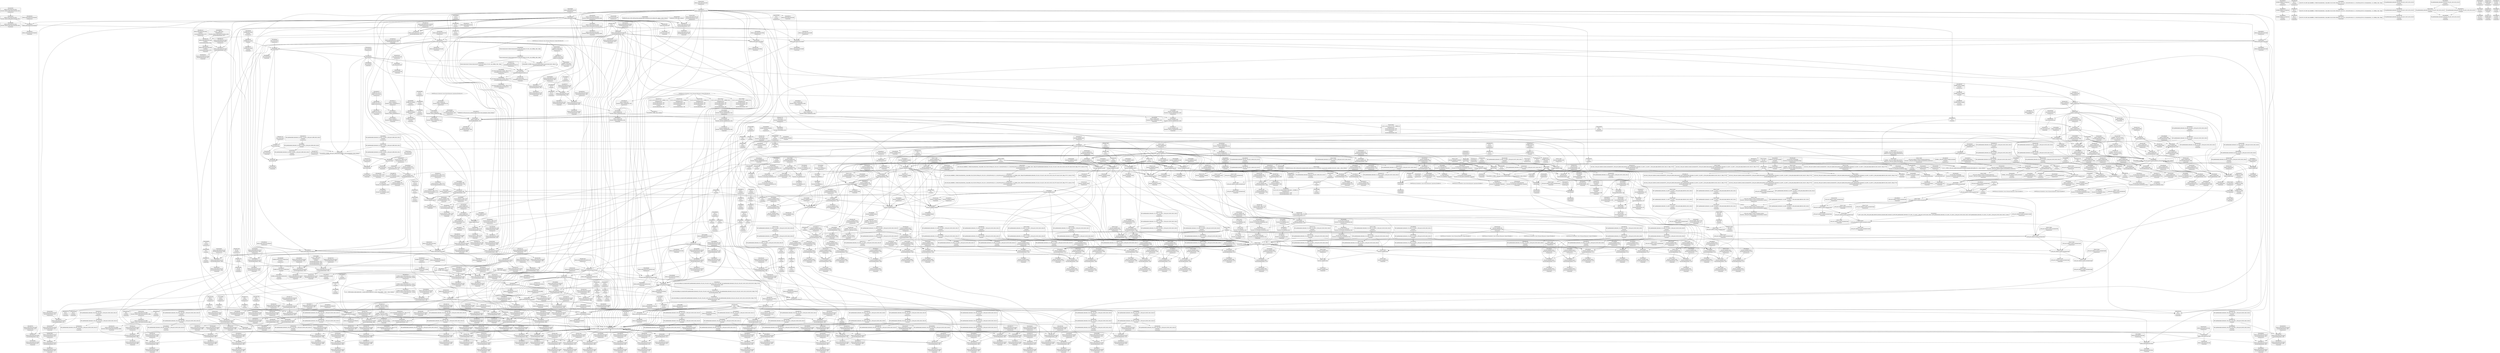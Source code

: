 digraph {
	CE0x46df6d0 [shape=record,shape=Mrecord,label="{CE0x46df6d0|_ret_i32_%retval.0,_!dbg_!27765|security/selinux/hooks.c,1586|*SummSink*}"]
	CE0x4687520 [shape=record,shape=Mrecord,label="{CE0x4687520|selinux_inode_getsecurity:tmp18|security/selinux/hooks.c,3087}"]
	CE0x4627810 [shape=record,shape=Mrecord,label="{CE0x4627810|selinux_capable:if.then|*SummSource*}"]
	CE0x46fb350 [shape=record,shape=Mrecord,label="{CE0x46fb350|GLOBAL:printk|*Constant*|*SummSink*}"]
	CE0x467de40 [shape=record,shape=Mrecord,label="{CE0x467de40|get_current:tmp2|*SummSource*}"]
	CE0x4642250 [shape=record,shape=Mrecord,label="{CE0x4642250|cred_has_capability:u|security/selinux/hooks.c,1563|*SummSink*}"]
	CE0x46c0c00 [shape=record,shape=Mrecord,label="{CE0x46c0c00|selinux_inode_getsecurity:tmp45|security/selinux/hooks.c,3097|*SummSource*}"]
	CE0x462e720 [shape=record,shape=Mrecord,label="{CE0x462e720|i64*_getelementptr_inbounds_(_2_x_i64_,_2_x_i64_*___llvm_gcov_ctr131,_i64_0,_i64_0)|*Constant*|*SummSink*}"]
	"CONST[source:0(mediator),value:0(static)][purpose:{operation}][SnkIdx:3]"
	CE0x463ce90 [shape=record,shape=Mrecord,label="{CE0x463ce90|cred_sid:entry}"]
	CE0x4619200 [shape=record,shape=Mrecord,label="{CE0x4619200|cred_has_capability:call|security/selinux/hooks.c,1558|*SummSink*}"]
	CE0x463aa70 [shape=record,shape=Mrecord,label="{CE0x463aa70|cred_sid:tmp1|*SummSink*}"]
	CE0x468d300 [shape=record,shape=Mrecord,label="{CE0x468d300|selinux_inode_getsecurity:tmp11|security/selinux/hooks.c,3087|*SummSource*}"]
	CE0x460bb80 [shape=record,shape=Mrecord,label="{CE0x460bb80|selinux_inode_getsecurity:if.then5|*SummSource*}"]
	CE0x46ebce0 [shape=record,shape=Mrecord,label="{CE0x46ebce0|i64_0|*Constant*}"]
	CE0x46a7c90 [shape=record,shape=Mrecord,label="{CE0x46a7c90|cred_sid:cred|Function::cred_sid&Arg::cred::|*SummSink*}"]
	CE0x46c1d00 [shape=record,shape=Mrecord,label="{CE0x46c1d00|selinux_inode_getsecurity:tmp48|security/selinux/hooks.c,3097|*SummSource*}"]
	CE0x4618980 [shape=record,shape=Mrecord,label="{CE0x4618980|__llvm_gcov_indirect_counter_increment:tmp2}"]
	CE0x4696200 [shape=record,shape=Mrecord,label="{CE0x4696200|GLOBAL:lockdep_rcu_suspicious|*Constant*}"]
	CE0x46a6fa0 [shape=record,shape=Mrecord,label="{CE0x46a6fa0|selinux_capable:if.end|*SummSource*}"]
	CE0x46a3100 [shape=record,shape=Mrecord,label="{CE0x46a3100|i32_31|*Constant*}"]
	CE0x471c1c0 [shape=record,shape=Mrecord,label="{CE0x471c1c0|cred_has_capability:sw.bb|*SummSink*}"]
	CE0x4658310 [shape=record,shape=Mrecord,label="{CE0x4658310|VOIDTB_TE:_GCE_init_user_ns_external_global_%struct.user_namespace:_elem_0:default:}"]
	CE0x46bff80 [shape=record,shape=Mrecord,label="{CE0x46bff80|i64_20|*Constant*|*SummSource*}"]
	CE0x4684a90 [shape=record,shape=Mrecord,label="{CE0x4684a90|GLOBAL:cred_has_capability|*Constant*|*SummSink*}"]
	CE0x46f6da0 [shape=record,shape=Mrecord,label="{CE0x46f6da0|cred_has_capability:tmp15|security/selinux/hooks.c,1575}"]
	CE0x4713490 [shape=record,shape=Mrecord,label="{CE0x4713490|cred_has_capability:tmp|*SummSource*}"]
	CE0x46fc880 [shape=record,shape=Mrecord,label="{CE0x46fc880|cred_has_capability:if.end10|*SummSink*}"]
	CE0x46a8b10 [shape=record,shape=Mrecord,label="{CE0x46a8b10|cred_sid:tmp5|security/selinux/hooks.c,196|*SummSource*}"]
	CE0x46aa070 [shape=record,shape=Mrecord,label="{CE0x46aa070|i64_14|*Constant*|*SummSink*}"]
	CE0x46bc6f0 [shape=record,shape=Mrecord,label="{CE0x46bc6f0|selinux_inode_getsecurity:tmp44|security/selinux/hooks.c,3096|*SummSink*}"]
	CE0x4688490 [shape=record,shape=Mrecord,label="{CE0x4688490|i64*_getelementptr_inbounds_(_26_x_i64_,_26_x_i64_*___llvm_gcov_ctr242,_i64_0,_i64_16)|*Constant*}"]
	CE0x461bd10 [shape=record,shape=Mrecord,label="{CE0x461bd10|selinux_inode_getsecurity:if.else|*SummSource*}"]
	CE0x4619af0 [shape=record,shape=Mrecord,label="{CE0x4619af0|i8_3|*Constant*|*SummSink*}"]
	CE0x46643c0 [shape=record,shape=Mrecord,label="{CE0x46643c0|selinux_inode_getsecurity:frombool}"]
	CE0x46bd350 [shape=record,shape=Mrecord,label="{CE0x46bd350|selinux_inode_getsecurity:tmp40|security/selinux/hooks.c,3094|*SummSource*}"]
	CE0x46664d0 [shape=record,shape=Mrecord,label="{CE0x46664d0|selinux_capable:tmp6|security/selinux/hooks.c,2009|*SummSink*}"]
	CE0x46927d0 [shape=record,shape=Mrecord,label="{CE0x46927d0|i64*_getelementptr_inbounds_(_26_x_i64_,_26_x_i64_*___llvm_gcov_ctr242,_i64_0,_i64_3)|*Constant*|*SummSource*}"]
	CE0x46c9cd0 [shape=record,shape=Mrecord,label="{CE0x46c9cd0|selinux_inode_getsecurity:tmp57|security/selinux/hooks.c,3104|*SummSink*}"]
	CE0x4638fd0 [shape=record,shape=Mrecord,label="{CE0x4638fd0|cred_has_capability:do.end|*SummSink*}"]
	CE0x46271e0 [shape=record,shape=Mrecord,label="{CE0x46271e0|get_current:tmp1|*SummSource*}"]
	CE0x4716cc0 [shape=record,shape=Mrecord,label="{CE0x4716cc0|avc_audit:ssid|Function::avc_audit&Arg::ssid::}"]
	CE0x46c1ec0 [shape=record,shape=Mrecord,label="{CE0x46c1ec0|selinux_inode_getsecurity:tmp48|security/selinux/hooks.c,3097|*SummSink*}"]
	CE0x46acc90 [shape=record,shape=Mrecord,label="{CE0x46acc90|selinux_inode_getsecurity:tmp33|security/selinux/hooks.c,3090|*SummSource*}"]
	CE0x46fa500 [shape=record,shape=Mrecord,label="{CE0x46fa500|cred_has_capability:call3|security/selinux/hooks.c,1573|*SummSource*}"]
	CE0x4625e60 [shape=record,shape=Mrecord,label="{CE0x4625e60|selinux_inode_getsecurity:if.else}"]
	CE0x46c34a0 [shape=record,shape=Mrecord,label="{CE0x46c34a0|selinux_inode_getsecurity:tmp50|security/selinux/hooks.c,3098|*SummSink*}"]
	CE0x4610b10 [shape=record,shape=Mrecord,label="{CE0x4610b10|cred_has_capability:shr|security/selinux/hooks.c,1565|*SummSource*}"]
	CE0x4698810 [shape=record,shape=Mrecord,label="{CE0x4698810|i1_true|*Constant*|*SummSink*}"]
	CE0x46f5800 [shape=record,shape=Mrecord,label="{CE0x46f5800|cred_has_capability:tmp12|security/selinux/hooks.c,1575}"]
	CE0x46a21a0 [shape=record,shape=Mrecord,label="{CE0x46a21a0|cred_sid:tmp1}"]
	CE0x471a8a0 [shape=record,shape=Mrecord,label="{CE0x471a8a0|__llvm_gcov_indirect_counter_increment:entry|*SummSink*}"]
	CE0x465bc30 [shape=record,shape=Mrecord,label="{CE0x465bc30|GLOBAL:selinux_inode_getsecurity.__warned|Global_var:selinux_inode_getsecurity.__warned|*SummSink*}"]
	CE0x46f1e20 [shape=record,shape=Mrecord,label="{CE0x46f1e20|i64_12|*Constant*}"]
	CE0x4700bd0 [shape=record,shape=Mrecord,label="{CE0x4700bd0|cred_has_capability:tmp28|security/selinux/hooks.c,1584}"]
	CE0x470f470 [shape=record,shape=Mrecord,label="{CE0x470f470|void_(i8*,_i32,_i64)*_asm_sideeffect_1:_09ud2_0A.pushsection___bug_table,_22a_22_0A2:_09.long_1b_-_2b,_$_0:c_-_2b_0A_09.word_$_1:c_,_0_0A_09.org_2b+$_2:c_0A.popsection_,_i,i,i,_dirflag_,_fpsr_,_flags_|*SummSink*}"]
	CE0x46df830 [shape=record,shape=Mrecord,label="{CE0x46df830|i64*_getelementptr_inbounds_(_6_x_i64_,_6_x_i64_*___llvm_gcov_ctr142,_i64_0,_i64_5)|*Constant*}"]
	CE0x4658fd0 [shape=record,shape=Mrecord,label="{CE0x4658fd0|_call_void_mcount()_#3|*SummSink*}"]
	CE0x470fb90 [shape=record,shape=Mrecord,label="{CE0x470fb90|0:_i32,_4:_i32,_8:_i32,_12:_i32,_:_CMRE_20,24_|*MultipleSource*|security/selinux/hooks.c,196|security/selinux/hooks.c,197|*LoadInst*|security/selinux/hooks.c,196}"]
	CE0x470f330 [shape=record,shape=Mrecord,label="{CE0x470f330|_call_void_asm_sideeffect_1:_09ud2_0A.pushsection___bug_table,_22a_22_0A2:_09.long_1b_-_2b,_$_0:c_-_2b_0A_09.word_$_1:c_,_0_0A_09.org_2b+$_2:c_0A.popsection_,_i,i,i,_dirflag_,_fpsr_,_flags_(i8*_getelementptr_inbounds_(_25_x_i8_,_25_x_i8_*_.str3,_i32_0,_i32_0),_i32_1575,_i64_12)_#3,_!dbg_!27737,_!srcloc_!27740|security/selinux/hooks.c,1575|*SummSink*}"]
	CE0x4698650 [shape=record,shape=Mrecord,label="{CE0x4698650|i1_true|*Constant*|*SummSource*}"]
	CE0x46f2260 [shape=record,shape=Mrecord,label="{CE0x46f2260|i64*_getelementptr_inbounds_(_21_x_i64_,_21_x_i64_*___llvm_gcov_ctr143,_i64_0,_i64_8)|*Constant*|*SummSource*}"]
	CE0x46f0d20 [shape=record,shape=Mrecord,label="{CE0x46f0d20|avc_audit:a|Function::avc_audit&Arg::a::|*SummSink*}"]
	CE0x46bad60 [shape=record,shape=Mrecord,label="{CE0x46bad60|selinux_inode_getsecurity:tmp35|security/selinux/hooks.c,3093|*SummSource*}"]
	CE0x46b6d60 [shape=record,shape=Mrecord,label="{CE0x46b6d60|selinux_inode_getsecurity:sid12|security/selinux/hooks.c,3093|*SummSource*}"]
	CE0x46645a0 [shape=record,shape=Mrecord,label="{CE0x46645a0|selinux_inode_getsecurity:frombool|*SummSink*}"]
	CE0x46a1d00 [shape=record,shape=Mrecord,label="{CE0x46a1d00|i64*_getelementptr_inbounds_(_6_x_i64_,_6_x_i64_*___llvm_gcov_ctr142,_i64_0,_i64_4)|*Constant*|*SummSource*}"]
	CE0x4707e30 [shape=record,shape=Mrecord,label="{CE0x4707e30|i64*_getelementptr_inbounds_(_21_x_i64_,_21_x_i64_*___llvm_gcov_ctr143,_i64_0,_i64_6)|*Constant*}"]
	CE0x4718e30 [shape=record,shape=Mrecord,label="{CE0x4718e30|i64*_getelementptr_inbounds_(_21_x_i64_,_21_x_i64_*___llvm_gcov_ctr143,_i64_0,_i64_4)|*Constant*|*SummSink*}"]
	CE0x4711800 [shape=record,shape=Mrecord,label="{CE0x4711800|__llvm_gcov_indirect_counter_increment:counters|Function::__llvm_gcov_indirect_counter_increment&Arg::counters::|*SummSource*}"]
	CE0x46632a0 [shape=record,shape=Mrecord,label="{CE0x46632a0|selinux_inode_getsecurity:i_security|security/selinux/hooks.c,3073|*SummSink*}"]
	CE0x47145c0 [shape=record,shape=Mrecord,label="{CE0x47145c0|cred_has_capability:tmp3|security/selinux/hooks.c,1567}"]
	"CONST[source:2(external),value:2(dynamic)][purpose:{subject}][SrcIdx:19]"
	CE0x465a170 [shape=record,shape=Mrecord,label="{CE0x465a170|i64_5|*Constant*|*SummSource*}"]
	CE0x4686ec0 [shape=record,shape=Mrecord,label="{CE0x4686ec0|i64_8|*Constant*}"]
	CE0x468bfb0 [shape=record,shape=Mrecord,label="{CE0x468bfb0|selinux_inode_getsecurity:cred|security/selinux/hooks.c,3087}"]
	CE0x462aca0 [shape=record,shape=Mrecord,label="{CE0x462aca0|selinux_inode_getsecurity:context|security/selinux/hooks.c, 3072|*SummSource*}"]
	CE0x4628ec0 [shape=record,shape=Mrecord,label="{CE0x4628ec0|selinux_inode_getsecurity:tobool|security/selinux/hooks.c,3075}"]
	CE0x4623560 [shape=record,shape=Mrecord,label="{CE0x4623560|GLOBAL:__llvm_gcov_ctr142|Global_var:__llvm_gcov_ctr142|*SummSource*}"]
	CE0x46c2d70 [shape=record,shape=Mrecord,label="{CE0x46c2d70|selinux_inode_getsecurity:tmp50|security/selinux/hooks.c,3098}"]
	CE0x47027c0 [shape=record,shape=Mrecord,label="{CE0x47027c0|i64*_getelementptr_inbounds_(_21_x_i64_,_21_x_i64_*___llvm_gcov_ctr143,_i64_0,_i64_19)|*Constant*|*SummSink*}"]
	CE0x469ffe0 [shape=record,shape=Mrecord,label="{CE0x469ffe0|i64*_getelementptr_inbounds_(_2_x_i64_,_2_x_i64_*___llvm_gcov_ctr98,_i64_0,_i64_0)|*Constant*}"]
	CE0x4632a10 [shape=record,shape=Mrecord,label="{CE0x4632a10|selinux_inode_getsecurity:out_nofree|*SummSink*}"]
	CE0x4686d90 [shape=record,shape=Mrecord,label="{CE0x4686d90|selinux_inode_getsecurity:tobool3|security/selinux/hooks.c,3087|*SummSink*}"]
	CE0x4689020 [shape=record,shape=Mrecord,label="{CE0x4689020|selinux_inode_getsecurity:tmp20|security/selinux/hooks.c,3087}"]
	CE0x4658d10 [shape=record,shape=Mrecord,label="{CE0x4658d10|0:_i32,_:_GCMR___llvm_gcov_global_state_pred145_internal_unnamed_addr_global_i32_-1:_elem_0:default:}"]
	CE0x46539b0 [shape=record,shape=Mrecord,label="{CE0x46539b0|i64_1|*Constant*}"]
	CE0x47046b0 [shape=record,shape=Mrecord,label="{CE0x47046b0|cred_has_capability:tmp32|security/selinux/hooks.c,1586}"]
	CE0x4681300 [shape=record,shape=Mrecord,label="{CE0x4681300|selinux_inode_getsecurity:tmp2|*LoadInst*|security/selinux/hooks.c,3073}"]
	CE0x461d380 [shape=record,shape=Mrecord,label="{CE0x461d380|selinux_inode_getsecurity:tmp7|security/selinux/hooks.c,3075|*SummSource*}"]
	CE0x4666ff0 [shape=record,shape=Mrecord,label="{CE0x4666ff0|cred_has_capability:sw.bb2}"]
	CE0x47037e0 [shape=record,shape=Mrecord,label="{CE0x47037e0|i32_-22|*Constant*|*SummSource*}"]
	CE0x4626f60 [shape=record,shape=Mrecord,label="{CE0x4626f60|cred_has_capability:if.end|*SummSource*}"]
	CE0x46339e0 [shape=record,shape=Mrecord,label="{CE0x46339e0|selinux_inode_getsecurity:return|*SummSink*}"]
	CE0x4612790 [shape=record,shape=Mrecord,label="{CE0x4612790|i32_0|*Constant*}"]
	CE0x469a920 [shape=record,shape=Mrecord,label="{CE0x469a920|selinux_inode_getsecurity:tmp25|security/selinux/hooks.c,3087|*SummSink*}"]
	CE0x468e900 [shape=record,shape=Mrecord,label="{CE0x468e900|selinux_inode_getsecurity:tmp8|security/selinux/hooks.c,3076|*SummSource*}"]
	CE0x4712ec0 [shape=record,shape=Mrecord,label="{CE0x4712ec0|cred_has_capability:tmp2|security/selinux/hooks.c,1567|*SummSink*}"]
	CE0x4702830 [shape=record,shape=Mrecord,label="{CE0x4702830|cred_has_capability:tmp30|security/selinux/hooks.c,1585|*SummSource*}"]
	CE0x4639380 [shape=record,shape=Mrecord,label="{CE0x4639380|__llvm_gcov_indirect_counter_increment:exit|*SummSink*}"]
	CE0x4618620 [shape=record,shape=Mrecord,label="{CE0x4618620|__llvm_gcov_indirect_counter_increment:predecessor|Function::__llvm_gcov_indirect_counter_increment&Arg::predecessor::}"]
	CE0x461d540 [shape=record,shape=Mrecord,label="{CE0x461d540|selinux_inode_getsecurity:tmp7|security/selinux/hooks.c,3075|*SummSink*}"]
	CE0x46fe8b0 [shape=record,shape=Mrecord,label="{CE0x46fe8b0|cred_has_capability:tmp24|security/selinux/hooks.c,1582|*SummSink*}"]
	CE0x46f5240 [shape=record,shape=Mrecord,label="{CE0x46f5240|i64*_getelementptr_inbounds_(_21_x_i64_,_21_x_i64_*___llvm_gcov_ctr143,_i64_0,_i64_9)|*Constant*|*SummSink*}"]
	CE0x46bb320 [shape=record,shape=Mrecord,label="{CE0x46bb320|selinux_inode_getsecurity:call11|security/selinux/hooks.c,3090|*SummSink*}"]
	CE0x46936b0 [shape=record,shape=Mrecord,label="{CE0x46936b0|cred_has_capability:cred|Function::cred_has_capability&Arg::cred::|*SummSource*}"]
	CE0x4628d60 [shape=record,shape=Mrecord,label="{CE0x4628d60|VOIDTB_TE_array:_GCR_.str63_private_unnamed_addr_constant_8_x_i8_c_selinux_00_,_align_1:_elem_0:default:}"]
	CE0x46a6470 [shape=record,shape=Mrecord,label="{CE0x46a6470|cred_has_capability:type|security/selinux/hooks.c,1562|*SummSink*}"]
	CE0x471b060 [shape=record,shape=Mrecord,label="{CE0x471b060|i64**_getelementptr_inbounds_(_3_x_i64*_,_3_x_i64*_*___llvm_gcda_edge_table144,_i64_0,_i64_0)|*Constant*}"]
	CE0x46c8500 [shape=record,shape=Mrecord,label="{CE0x46c8500|selinux_inode_getsecurity:tmp56|security/selinux/hooks.c,3103|*SummSink*}"]
	CE0x46ec730 [shape=record,shape=Mrecord,label="{CE0x46ec730|GLOBAL:avc_audit|*Constant*}"]
	CE0x4696f90 [shape=record,shape=Mrecord,label="{CE0x4696f90|i8*_getelementptr_inbounds_(_45_x_i8_,_45_x_i8_*_.str12,_i32_0,_i32_0)|*Constant*|*SummSource*}"]
	CE0x46a0640 [shape=record,shape=Mrecord,label="{CE0x46a0640|get_current:bb|*SummSink*}"]
	CE0x46886d0 [shape=record,shape=Mrecord,label="{CE0x46886d0|i64*_getelementptr_inbounds_(_26_x_i64_,_26_x_i64_*___llvm_gcov_ctr242,_i64_0,_i64_16)|*Constant*|*SummSink*}"]
	CE0x4699f80 [shape=record,shape=Mrecord,label="{CE0x4699f80|i8_1|*Constant*|*SummSink*}"]
	CE0x46f1f50 [shape=record,shape=Mrecord,label="{CE0x46f1f50|i64_12|*Constant*|*SummSink*}"]
	CE0x468c9b0 [shape=record,shape=Mrecord,label="{CE0x468c9b0|i32_33|*Constant*|*SummSink*}"]
	CE0x4612660 [shape=record,shape=Mrecord,label="{CE0x4612660|i8*_null|*Constant*|*SummSink*}"]
	CE0x4687760 [shape=record,shape=Mrecord,label="{CE0x4687760|i64_7|*Constant*|*SummSource*}"]
	CE0x47166a0 [shape=record,shape=Mrecord,label="{CE0x47166a0|__llvm_gcov_indirect_counter_increment:tmp6|*SummSink*}"]
	CE0x4699040 [shape=record,shape=Mrecord,label="{CE0x4699040|i64*_getelementptr_inbounds_(_26_x_i64_,_26_x_i64_*___llvm_gcov_ctr242,_i64_0,_i64_11)|*Constant*|*SummSource*}"]
	CE0x467dd40 [shape=record,shape=Mrecord,label="{CE0x467dd40|cred_has_capability:if.end}"]
	CE0x46188f0 [shape=record,shape=Mrecord,label="{CE0x46188f0|__llvm_gcov_indirect_counter_increment:tmp1|*SummSink*}"]
	CE0x462fbf0 [shape=record,shape=Mrecord,label="{CE0x462fbf0|selinux_inode_getsecurity:if.then16|*SummSink*}"]
	CE0x46a7260 [shape=record,shape=Mrecord,label="{CE0x46a7260|get_current:tmp4|./arch/x86/include/asm/current.h,14|*SummSink*}"]
	CE0x47049e0 [shape=record,shape=Mrecord,label="{CE0x47049e0|cred_has_capability:tmp32|security/selinux/hooks.c,1586|*SummSink*}"]
	CE0x46bee50 [shape=record,shape=Mrecord,label="{CE0x46bee50|GLOBAL:security_sid_to_context|*Constant*|*SummSource*}"]
	CE0x462db30 [shape=record,shape=Mrecord,label="{CE0x462db30|selinux_inode_getsecurity:tmp7|security/selinux/hooks.c,3075}"]
	CE0x468cdc0 [shape=record,shape=Mrecord,label="{CE0x468cdc0|selinux_capable:cap|Function::selinux_capable&Arg::cap::|*SummSink*}"]
	CE0x4612530 [shape=record,shape=Mrecord,label="{CE0x4612530|i32_10|*Constant*|*SummSink*}"]
	CE0x46ad600 [shape=record,shape=Mrecord,label="{CE0x46ad600|i32_3|*Constant*|*SummSource*}"]
	CE0x4691f40 [shape=record,shape=Mrecord,label="{CE0x4691f40|GLOBAL:__llvm_gcov_ctr242|Global_var:__llvm_gcov_ctr242}"]
	CE0x46bba40 [shape=record,shape=Mrecord,label="{CE0x46bba40|selinux_inode_getsecurity:tmp43|security/selinux/hooks.c,3095}"]
	CE0x46c6c40 [shape=record,shape=Mrecord,label="{CE0x46c6c40|_call_void_kfree(i8*_%tmp54)_#10,_!dbg_!27776|security/selinux/hooks.c,3101|*SummSource*}"]
	CE0x462b790 [shape=record,shape=Mrecord,label="{CE0x462b790|selinux_inode_getsecurity:size|security/selinux/hooks.c, 3070|*SummSink*}"]
	CE0x469fbf0 [shape=record,shape=Mrecord,label="{CE0x469fbf0|_ret_i32_%retval.0,_!dbg_!27779|security/selinux/hooks.c,3104}"]
	CE0x4658970 [shape=record,shape=Mrecord,label="{CE0x4658970|_call_void_mcount()_#3|*SummSink*}"]
	CE0x470f970 [shape=record,shape=Mrecord,label="{CE0x470f970|void_(i8*,_i32,_i64)*_asm_sideeffect_1:_09ud2_0A.pushsection___bug_table,_22a_22_0A2:_09.long_1b_-_2b,_$_0:c_-_2b_0A_09.word_$_1:c_,_0_0A_09.org_2b+$_2:c_0A.popsection_,_i,i,i,_dirflag_,_fpsr_,_flags_}"]
	CE0x4716bb0 [shape=record,shape=Mrecord,label="{CE0x4716bb0|avc_audit:entry|*SummSink*}"]
	CE0x470ee30 [shape=record,shape=Mrecord,label="{CE0x470ee30|__llvm_gcov_indirect_counter_increment:counter}"]
	CE0x4619710 [shape=record,shape=Mrecord,label="{CE0x4619710|0:_i32,_4:_i32,_8:_i32,_12:_i32,_:_CMRE_12,16_|*MultipleSource*|security/selinux/hooks.c,196|security/selinux/hooks.c,197|*LoadInst*|security/selinux/hooks.c,196}"]
	CE0x463f120 [shape=record,shape=Mrecord,label="{CE0x463f120|selinux_inode_getsecurity:bb|*SummSink*}"]
	CE0x4699460 [shape=record,shape=Mrecord,label="{CE0x4699460|selinux_inode_getsecurity:tmp24|security/selinux/hooks.c,3087|*SummSink*}"]
	CE0x46c6310 [shape=record,shape=Mrecord,label="{CE0x46c6310|selinux_inode_getsecurity:tmp54|security/selinux/hooks.c,3101}"]
	CE0x463f300 [shape=record,shape=Mrecord,label="{CE0x463f300|selinux_capable:tmp10|security/selinux/hooks.c,2012}"]
	CE0x46287c0 [shape=record,shape=Mrecord,label="{CE0x46287c0|GLOBAL:current_task|Global_var:current_task}"]
	CE0x461a480 [shape=record,shape=Mrecord,label="{CE0x461a480|cred_has_capability:bb}"]
	CE0x46c0ac0 [shape=record,shape=Mrecord,label="{CE0x46c0ac0|selinux_inode_getsecurity:tmp46|security/selinux/hooks.c,3097}"]
	CE0x4618380 [shape=record,shape=Mrecord,label="{CE0x4618380|_call_void___llvm_gcov_indirect_counter_increment(i32*___llvm_gcov_global_state_pred145,_i64**_getelementptr_inbounds_(_3_x_i64*_,_3_x_i64*_*___llvm_gcda_edge_table144,_i64_0,_i64_1)),_!dbg_!27728|security/selinux/hooks.c,1567|*SummSink*}"]
	CE0x46e9670 [shape=record,shape=Mrecord,label="{CE0x46e9670|avc_has_perm_noaudit:ssid|Function::avc_has_perm_noaudit&Arg::ssid::|*SummSink*}"]
	CE0x4654ce0 [shape=record,shape=Mrecord,label="{CE0x4654ce0|selinux_inode_getsecurity:alloc|Function::selinux_inode_getsecurity&Arg::alloc::}"]
	CE0x46f6a90 [shape=record,shape=Mrecord,label="{CE0x46f6a90|i64*_getelementptr_inbounds_(_21_x_i64_,_21_x_i64_*___llvm_gcov_ctr143,_i64_0,_i64_11)|*Constant*|*SummSource*}"]
	CE0x59a41d0 [shape=record,shape=Mrecord,label="{CE0x59a41d0|selinux_inode_getsecurity:land.lhs.true|*SummSink*}"]
	CE0x46a9c10 [shape=record,shape=Mrecord,label="{CE0x46a9c10|i64_13|*Constant*|*SummSink*}"]
	CE0x46c55f0 [shape=record,shape=Mrecord,label="{CE0x46c55f0|selinux_inode_getsecurity:tmp53|security/selinux/hooks.c,3101|*SummSource*}"]
	CE0x46ecf90 [shape=record,shape=Mrecord,label="{CE0x46ecf90|cred_has_capability:tmp20|security/selinux/hooks.c,1580|*SummSource*}"]
	CE0x4703df0 [shape=record,shape=Mrecord,label="{CE0x4703df0|cred_has_capability:retval.0|*SummSource*}"]
	CE0x46fc4c0 [shape=record,shape=Mrecord,label="{CE0x46fc4c0|i32_-1|*Constant*}"]
	CE0x4694c50 [shape=record,shape=Mrecord,label="{CE0x4694c50|_ret_i32_%retval.0,_!dbg_!27725|security/selinux/hooks.c,2012|*SummSink*}"]
	CE0x4608950 [shape=record,shape=Mrecord,label="{CE0x4608950|selinux_inode_getsecurity:if.end|*SummSink*}"]
	CE0x46b76e0 [shape=record,shape=Mrecord,label="{CE0x46b76e0|selinux_inode_getsecurity:tmp37|security/selinux/hooks.c,3093|*SummSink*}"]
	CE0x4616b40 [shape=record,shape=Mrecord,label="{CE0x4616b40|selinux_inode_getsecurity:tmp4|security/selinux/hooks.c,3075}"]
	CE0x4693c90 [shape=record,shape=Mrecord,label="{CE0x4693c90|cred_has_capability:cap|Function::cred_has_capability&Arg::cap::|*SummSink*}"]
	CE0x46f4e50 [shape=record,shape=Mrecord,label="{CE0x46f4e50|i64*_getelementptr_inbounds_(_21_x_i64_,_21_x_i64_*___llvm_gcov_ctr143,_i64_0,_i64_9)|*Constant*|*SummSource*}"]
	CE0x46eff50 [shape=record,shape=Mrecord,label="{CE0x46eff50|avc_audit:requested|Function::avc_audit&Arg::requested::|*SummSource*}"]
	CE0x471ae60 [shape=record,shape=Mrecord,label="{CE0x471ae60|i64*_null|*Constant*|*SummSource*}"]
	CE0x46c2f10 [shape=record,shape=Mrecord,label="{CE0x46c2f10|selinux_inode_getsecurity:tmp50|security/selinux/hooks.c,3098|*SummSource*}"]
	CE0x468a880 [shape=record,shape=Mrecord,label="{CE0x468a880|selinux_inode_getsecurity:call7|security/selinux/hooks.c,3087|*SummSource*}"]
	CE0x463d0f0 [shape=record,shape=Mrecord,label="{CE0x463d0f0|i64*_getelementptr_inbounds_(_6_x_i64_,_6_x_i64_*___llvm_gcov_ctr142,_i64_0,_i64_0)|*Constant*}"]
	CE0x46be270 [shape=record,shape=Mrecord,label="{CE0x46be270|selinux_inode_getsecurity:tmp42|security/selinux/hooks.c,3095|*SummSource*}"]
	CE0x46963a0 [shape=record,shape=Mrecord,label="{CE0x46963a0|GLOBAL:lockdep_rcu_suspicious|*Constant*|*SummSink*}"]
	CE0x468c1a0 [shape=record,shape=Mrecord,label="{CE0x468c1a0|selinux_inode_getsecurity:cred|security/selinux/hooks.c,3087|*SummSource*}"]
	CE0x4716ec0 [shape=record,shape=Mrecord,label="{CE0x4716ec0|avc_audit:ssid|Function::avc_audit&Arg::ssid::|*SummSource*}"]
	CE0x468be50 [shape=record,shape=Mrecord,label="{CE0x468be50|i32_78|*Constant*|*SummSource*}"]
	CE0x4691790 [shape=record,shape=Mrecord,label="{CE0x4691790|i64*_getelementptr_inbounds_(_26_x_i64_,_26_x_i64_*___llvm_gcov_ctr242,_i64_0,_i64_4)|*Constant*|*SummSource*}"]
	CE0x4623430 [shape=record,shape=Mrecord,label="{CE0x4623430|GLOBAL:__llvm_gcov_ctr142|Global_var:__llvm_gcov_ctr142}"]
	CE0x46aba80 [shape=record,shape=Mrecord,label="{CE0x46aba80|selinux_inode_getsecurity:tmp31|security/selinux/hooks.c,3089|*SummSource*}"]
	CE0x46c3c90 [shape=record,shape=Mrecord,label="{CE0x46c3c90|selinux_inode_getsecurity:tmp51|security/selinux/hooks.c,3098|*SummSource*}"]
	CE0x45f8ff0 [shape=record,shape=Mrecord,label="{CE0x45f8ff0|selinux_inode_getsecurity:tmp1|*SummSink*}"]
	CE0x46efbf0 [shape=record,shape=Mrecord,label="{CE0x46efbf0|avc_audit:tclass|Function::avc_audit&Arg::tclass::|*SummSource*}"]
	CE0x4624780 [shape=record,shape=Mrecord,label="{CE0x4624780|i32_1|*Constant*|*SummSource*}"]
	CE0x469f470 [shape=record,shape=Mrecord,label="{CE0x469f470|selinux_inode_getsecurity:tmp58|security/selinux/hooks.c,3104|*SummSink*}"]
	CE0x470d9b0 [shape=record,shape=Mrecord,label="{CE0x470d9b0|cred_has_capability:tmp4|security/selinux/hooks.c,1570|*SummSink*}"]
	CE0x46a67a0 [shape=record,shape=Mrecord,label="{CE0x46a67a0|selinux_capable:tmp3|security/selinux/hooks.c,2008|*SummSink*}"]
	CE0x4682fb0 [shape=record,shape=Mrecord,label="{CE0x4682fb0|GLOBAL:selinux_capable|*Constant*|*SummSink*}"]
	CE0x4627030 [shape=record,shape=Mrecord,label="{CE0x4627030|cred_has_capability:if.end|*SummSink*}"]
	CE0x4710120 [shape=record,shape=Mrecord,label="{CE0x4710120|GLOBAL:__llvm_gcov_global_state_pred145|Global_var:__llvm_gcov_global_state_pred145|*SummSource*}"]
	CE0x46f2bc0 [shape=record,shape=Mrecord,label="{CE0x46f2bc0|cred_has_capability:tmp16|security/selinux/hooks.c,1576|*SummSink*}"]
	CE0x46fbbe0 [shape=record,shape=Mrecord,label="{CE0x46fbbe0|__llvm_gcov_indirect_counter_increment:tmp}"]
	CE0x4638a20 [shape=record,shape=Mrecord,label="{CE0x4638a20|cred_has_capability:tmp6|security/selinux/hooks.c,1574|*SummSink*}"]
	CE0x46e94c0 [shape=record,shape=Mrecord,label="{CE0x46e94c0|avc_has_perm_noaudit:ssid|Function::avc_has_perm_noaudit&Arg::ssid::}"]
	CE0x470cb00 [shape=record,shape=Mrecord,label="{CE0x470cb00|cred_has_capability:ad|security/selinux/hooks.c, 1555}"]
	CE0x4681d50 [shape=record,shape=Mrecord,label="{CE0x4681d50|selinux_inode_getsecurity:tmp3|security/selinux/hooks.c,3073|*SummSink*}"]
	CE0x4695fc0 [shape=record,shape=Mrecord,label="{CE0x4695fc0|i8*_getelementptr_inbounds_(_25_x_i8_,_25_x_i8_*_.str3,_i32_0,_i32_0)|*Constant*|*SummSource*}"]
	CE0x46c2ba0 [shape=record,shape=Mrecord,label="{CE0x46c2ba0|i64*_getelementptr_inbounds_(_26_x_i64_,_26_x_i64_*___llvm_gcov_ctr242,_i64_0,_i64_22)|*Constant*|*SummSink*}"]
	CE0x46c7e90 [shape=record,shape=Mrecord,label="{CE0x46c7e90|selinux_inode_getsecurity:tmp56|security/selinux/hooks.c,3103|*SummSource*}"]
	CE0x4637710 [shape=record,shape=Mrecord,label="{CE0x4637710|GLOBAL:cred_sid|*Constant*}"]
	CE0x46182a0 [shape=record,shape=Mrecord,label="{CE0x46182a0|cred_has_capability:shr|security/selinux/hooks.c,1565|*SummSink*}"]
	CE0x46fd770 [shape=record,shape=Mrecord,label="{CE0x46fd770|i64_15|*Constant*|*SummSource*}"]
	CE0x46bc8b0 [shape=record,shape=Mrecord,label="{CE0x46bc8b0|selinux_inode_getsecurity:tobool18|security/selinux/hooks.c,3097}"]
	CE0x46ab270 [shape=record,shape=Mrecord,label="{CE0x46ab270|selinux_inode_getsecurity:tmp30|security/selinux/hooks.c,3089}"]
	CE0x461de50 [shape=record,shape=Mrecord,label="{CE0x461de50|COLLAPSED:_GCMRE___llvm_gcov_ctr242_internal_global_26_x_i64_zeroinitializer:_elem_0:default:}"]
	"CONST[source:0(mediator),value:2(dynamic)][purpose:{object}][SnkIdx:1]"
	CE0x467dcd0 [shape=record,shape=Mrecord,label="{CE0x467dcd0|cred_has_capability:return|*SummSink*}"]
	CE0x46fb5d0 [shape=record,shape=Mrecord,label="{CE0x46fb5d0|i8*_getelementptr_inbounds_(_40_x_i8_,_40_x_i8_*_.str49,_i32_0,_i32_0)|*Constant*|*SummSource*}"]
	CE0x4633920 [shape=record,shape=Mrecord,label="{CE0x4633920|selinux_inode_getsecurity:do.end}"]
	CE0x46e9e80 [shape=record,shape=Mrecord,label="{CE0x46e9e80|avc_has_perm_noaudit:tclass|Function::avc_has_perm_noaudit&Arg::tclass::|*SummSink*}"]
	CE0x4663030 [shape=record,shape=Mrecord,label="{CE0x4663030|get_current:tmp3}"]
	CE0x4625ac0 [shape=record,shape=Mrecord,label="{CE0x4625ac0|selinux_inode_getsecurity:tmp29|security/selinux/hooks.c,3089|*SummSink*}"]
	CE0x46bd690 [shape=record,shape=Mrecord,label="{CE0x46bd690|selinux_inode_getsecurity:tmp41|security/selinux/hooks.c,3094}"]
	CE0x4689400 [shape=record,shape=Mrecord,label="{CE0x4689400|selinux_inode_getsecurity:tmp20|security/selinux/hooks.c,3087|*SummSink*}"]
	CE0x46fcef0 [shape=record,shape=Mrecord,label="{CE0x46fcef0|cred_has_capability:tobool|security/selinux/hooks.c,1582}"]
	CE0x46fe1a0 [shape=record,shape=Mrecord,label="{CE0x46fe1a0|cred_has_capability:tmp23|security/selinux/hooks.c,1582}"]
	CE0x468ccb0 [shape=record,shape=Mrecord,label="{CE0x468ccb0|selinux_capable:cap|Function::selinux_capable&Arg::cap::}"]
	CE0x4613d00 [shape=record,shape=Mrecord,label="{CE0x4613d00|selinux_capable:bb}"]
	CE0x4610a50 [shape=record,shape=Mrecord,label="{CE0x4610a50|i32_5|*Constant*|*SummSink*}"]
	CE0x46876c0 [shape=record,shape=Mrecord,label="{CE0x46876c0|i64_7|*Constant*}"]
	CE0x463b900 [shape=record,shape=Mrecord,label="{CE0x463b900|cred_has_capability:do.cond|*SummSink*}"]
	CE0x470ffe0 [shape=record,shape=Mrecord,label="{CE0x470ffe0|cred_has_capability:avd|security/selinux/hooks.c, 1556|*SummSink*}"]
	CE0x4624c30 [shape=record,shape=Mrecord,label="{CE0x4624c30|i64_1|*Constant*|*SummSink*}"]
	CE0x471cdb0 [shape=record,shape=Mrecord,label="{CE0x471cdb0|__llvm_gcov_indirect_counter_increment:tmp2|*SummSink*}"]
	CE0x4698d10 [shape=record,shape=Mrecord,label="{CE0x4698d10|selinux_inode_getsecurity:tmp23|security/selinux/hooks.c,3087}"]
	CE0x4715520 [shape=record,shape=Mrecord,label="{CE0x4715520|i64*_getelementptr_inbounds_(_21_x_i64_,_21_x_i64_*___llvm_gcov_ctr143,_i64_0,_i64_7)|*Constant*|*SummSink*}"]
	CE0x470bae0 [shape=record,shape=Mrecord,label="{CE0x470bae0|i32_1575|*Constant*}"]
	CE0x46bf190 [shape=record,shape=Mrecord,label="{CE0x46bf190|selinux_inode_getsecurity:error.0}"]
	CE0x4686c60 [shape=record,shape=Mrecord,label="{CE0x4686c60|selinux_inode_getsecurity:tobool3|security/selinux/hooks.c,3087|*SummSource*}"]
	CE0x4618e60 [shape=record,shape=Mrecord,label="{CE0x4618e60|0:_i32,_4:_i32,_8:_i32,_12:_i32,_:_CMRE_4,8_|*MultipleSource*|security/selinux/hooks.c,196|security/selinux/hooks.c,197|*LoadInst*|security/selinux/hooks.c,196}"]
	CE0x46bc530 [shape=record,shape=Mrecord,label="{CE0x46bc530|selinux_inode_getsecurity:tmp44|security/selinux/hooks.c,3096|*SummSource*}"]
	CE0x59a42d0 [shape=record,shape=Mrecord,label="{CE0x59a42d0|selinux_inode_getsecurity:out_nofree}"]
	CE0x46e8d20 [shape=record,shape=Mrecord,label="{CE0x46e8d20|GLOBAL:avc_has_perm_noaudit|*Constant*|*SummSource*}"]
	CE0x46ac4c0 [shape=record,shape=Mrecord,label="{CE0x46ac4c0|selinux_inode_getsecurity:tmp32|security/selinux/hooks.c,3090|*SummSource*}"]
	CE0x4695150 [shape=record,shape=Mrecord,label="{CE0x4695150|selinux_inode_getsecurity:call|security/selinux/hooks.c,3075}"]
	CE0x46f6b40 [shape=record,shape=Mrecord,label="{CE0x46f6b40|i64*_getelementptr_inbounds_(_21_x_i64_,_21_x_i64_*___llvm_gcov_ctr143,_i64_0,_i64_11)|*Constant*|*SummSink*}"]
	CE0x4684320 [shape=record,shape=Mrecord,label="{CE0x4684320|selinux_capable:call1|security/selinux/hooks.c,2011}"]
	CE0x46be800 [shape=record,shape=Mrecord,label="{CE0x46be800|selinux_inode_getsecurity:tmp42|security/selinux/hooks.c,3095|*SummSink*}"]
	CE0x46ed0a0 [shape=record,shape=Mrecord,label="{CE0x46ed0a0|cred_has_capability:tmp20|security/selinux/hooks.c,1580|*SummSink*}"]
	CE0x465b190 [shape=record,shape=Mrecord,label="{CE0x465b190|selinux_inode_getsecurity:tmp15|security/selinux/hooks.c,3087}"]
	CE0x4652e80 [shape=record,shape=Mrecord,label="{CE0x4652e80|selinux_inode_getsecurity:tmp|*SummSink*}"]
	CE0x46eaeb0 [shape=record,shape=Mrecord,label="{CE0x46eaeb0|avc_has_perm_noaudit:avd|Function::avc_has_perm_noaudit&Arg::avd::|*SummSource*}"]
	CE0x4704270 [shape=record,shape=Mrecord,label="{CE0x4704270|cred_has_capability:retval.0|*SummSink*}"]
	CE0x4693a60 [shape=record,shape=Mrecord,label="{CE0x4693a60|cred_has_capability:cap|Function::cred_has_capability&Arg::cap::}"]
	CE0x46f0a60 [shape=record,shape=Mrecord,label="{CE0x46f0a60|avc_audit:a|Function::avc_audit&Arg::a::}"]
	CE0x46a7b20 [shape=record,shape=Mrecord,label="{CE0x46a7b20|cred_sid:security|security/selinux/hooks.c,196|*SummSource*}"]
	CE0x468d860 [shape=record,shape=Mrecord,label="{CE0x468d860|selinux_inode_getsecurity:call1|security/selinux/hooks.c,3087|*SummSource*}"]
	CE0x471c4d0 [shape=record,shape=Mrecord,label="{CE0x471c4d0|__llvm_gcov_indirect_counter_increment:exit}"]
	CE0x46efe80 [shape=record,shape=Mrecord,label="{CE0x46efe80|avc_audit:requested|Function::avc_audit&Arg::requested::}"]
	CE0x4688ce0 [shape=record,shape=Mrecord,label="{CE0x4688ce0|selinux_inode_getsecurity:tmp19|security/selinux/hooks.c,3087|*SummSource*}"]
	CE0x4667240 [shape=record,shape=Mrecord,label="{CE0x4667240|get_current:tmp|*SummSource*}"]
	CE0x4693380 [shape=record,shape=Mrecord,label="{CE0x4693380|cred_has_capability:entry|*SummSink*}"]
	CE0x471b6b0 [shape=record,shape=Mrecord,label="{CE0x471b6b0|__llvm_gcov_indirect_counter_increment:bb4|*SummSource*}"]
	CE0x46efd50 [shape=record,shape=Mrecord,label="{CE0x46efd50|avc_audit:tclass|Function::avc_audit&Arg::tclass::|*SummSink*}"]
	CE0x46181d0 [shape=record,shape=Mrecord,label="{CE0x46181d0|0:_i32,_4:_i32,_8:_i32,_12:_i32,_:_CMRE_0,4_|*MultipleSource*|security/selinux/hooks.c,196|security/selinux/hooks.c,197|*LoadInst*|security/selinux/hooks.c,196}"]
	CE0x4694170 [shape=record,shape=Mrecord,label="{CE0x4694170|cred_has_capability:audit|Function::cred_has_capability&Arg::audit::|*SummSink*}"]
	CE0x4616bb0 [shape=record,shape=Mrecord,label="{CE0x4616bb0|selinux_inode_getsecurity:tmp4|security/selinux/hooks.c,3075|*SummSource*}"]
	CE0x4687ea0 [shape=record,shape=Mrecord,label="{CE0x4687ea0|selinux_inode_getsecurity:tmp18|security/selinux/hooks.c,3087|*SummSource*}"]
	CE0x46b8280 [shape=record,shape=Mrecord,label="{CE0x46b8280|selinux_inode_getsecurity:tmp38|security/selinux/hooks.c,3094|*SummSink*}"]
	CE0x4633700 [shape=record,shape=Mrecord,label="{CE0x4633700|selinux_inode_getsecurity:return}"]
	CE0x46fdbf0 [shape=record,shape=Mrecord,label="{CE0x46fdbf0|i64_15|*Constant*|*SummSink*}"]
	CE0x46ffe50 [shape=record,shape=Mrecord,label="{CE0x46ffe50|cred_has_capability:tmp26|security/selinux/hooks.c,1583|*SummSource*}"]
	CE0x4652f60 [shape=record,shape=Mrecord,label="{CE0x4652f60|i64_1|*Constant*|*SummSource*}"]
	CE0x4710e30 [shape=record,shape=Mrecord,label="{CE0x4710e30|GLOBAL:__llvm_gcov_global_state_pred145|Global_var:__llvm_gcov_global_state_pred145|*SummSink*}"]
	CE0x46fc000 [shape=record,shape=Mrecord,label="{CE0x46fc000|GLOBAL:__llvm_gcov_indirect_counter_increment|*Constant*|*SummSource*}"]
	CE0x47109b0 [shape=record,shape=Mrecord,label="{CE0x47109b0|i64**_getelementptr_inbounds_(_3_x_i64*_,_3_x_i64*_*___llvm_gcda_edge_table144,_i64_0,_i64_1)|*Constant*}"]
	CE0x46a95e0 [shape=record,shape=Mrecord,label="{CE0x46a95e0|cred_has_capability:tmp8|security/selinux/hooks.c,1575|*SummSink*}"]
	CE0x4663440 [shape=record,shape=Mrecord,label="{CE0x4663440|i32_0|*Constant*|*SummSink*}"]
	CE0x462d9d0 [shape=record,shape=Mrecord,label="{CE0x462d9d0|selinux_inode_getsecurity:tmp6|security/selinux/hooks.c,3075|*SummSink*}"]
	CE0x46f93c0 [shape=record,shape=Mrecord,label="{CE0x46f93c0|i64*_getelementptr_inbounds_(_21_x_i64_,_21_x_i64_*___llvm_gcov_ctr143,_i64_0,_i64_4)|*Constant*}"]
	CE0x460f430 [shape=record,shape=Mrecord,label="{CE0x460f430|selinux_inode_getsecurity:tmp5|security/selinux/hooks.c,3075|*SummSink*}"]
	CE0x46fa490 [shape=record,shape=Mrecord,label="{CE0x46fa490|cred_has_capability:call3|security/selinux/hooks.c,1573}"]
	CE0x46579a0 [shape=record,shape=Mrecord,label="{CE0x46579a0|cred_has_capability:u|security/selinux/hooks.c,1563}"]
	CE0x47125d0 [shape=record,shape=Mrecord,label="{CE0x47125d0|cred_has_capability:do.end6}"]
	CE0x471c3a0 [shape=record,shape=Mrecord,label="{CE0x471c3a0|__llvm_gcov_indirect_counter_increment:bb|*SummSource*}"]
	CE0x4664680 [shape=record,shape=Mrecord,label="{CE0x4664680|selinux_capable:call|security/selinux/hooks.c,2007|*SummSource*}"]
	CE0x468b980 [shape=record,shape=Mrecord,label="{CE0x468b980|_ret_%struct.task_struct*_%tmp4,_!dbg_!27714|./arch/x86/include/asm/current.h,14|*SummSink*}"]
	CE0x46b5fd0 [shape=record,shape=Mrecord,label="{CE0x46b5fd0|selinux_inode_getsecurity:tmp34|security/selinux/hooks.c,3090|*SummSource*}"]
	CE0x46baa80 [shape=record,shape=Mrecord,label="{CE0x46baa80|0:_i32,_:_SCRE:_elem_0:default:}"]
	CE0x4627170 [shape=record,shape=Mrecord,label="{CE0x4627170|get_current:tmp1}"]
	CE0x46844c0 [shape=record,shape=Mrecord,label="{CE0x46844c0|selinux_capable:call1|security/selinux/hooks.c,2011|*SummSink*}"]
	CE0x4716f30 [shape=record,shape=Mrecord,label="{CE0x4716f30|avc_audit:ssid|Function::avc_audit&Arg::ssid::|*SummSink*}"]
	CE0x471aed0 [shape=record,shape=Mrecord,label="{CE0x471aed0|i64*_null|*Constant*|*SummSink*}"]
	CE0x4711480 [shape=record,shape=Mrecord,label="{CE0x4711480|__llvm_gcov_indirect_counter_increment:tmp6}"]
	CE0x46a3510 [shape=record,shape=Mrecord,label="{CE0x46a3510|cred_sid:tmp3}"]
	CE0x46fbd10 [shape=record,shape=Mrecord,label="{CE0x46fbd10|__llvm_gcov_indirect_counter_increment:tmp|*SummSink*}"]
	CE0x468b8e0 [shape=record,shape=Mrecord,label="{CE0x468b8e0|_ret_%struct.task_struct*_%tmp4,_!dbg_!27714|./arch/x86/include/asm/current.h,14}"]
	CE0x46ea4b0 [shape=record,shape=Mrecord,label="{CE0x46ea4b0|avc_has_perm_noaudit:requested|Function::avc_has_perm_noaudit&Arg::requested::|*SummSink*}"]
	CE0x463f7c0 [shape=record,shape=Mrecord,label="{CE0x463f7c0|selinux_capable:tmp11|security/selinux/hooks.c,2012}"]
	CE0x461a9f0 [shape=record,shape=Mrecord,label="{CE0x461a9f0|selinux_inode_getsecurity:if.end}"]
	CE0x46c3c20 [shape=record,shape=Mrecord,label="{CE0x46c3c20|selinux_inode_getsecurity:tmp51|security/selinux/hooks.c,3098}"]
	CE0x46fc320 [shape=record,shape=Mrecord,label="{CE0x46fc320|cred_has_capability:if.then|*SummSink*}"]
	CE0x46671a0 [shape=record,shape=Mrecord,label="{CE0x46671a0|cred_has_capability:do.end}"]
	CE0x46ebf80 [shape=record,shape=Mrecord,label="{CE0x46ebf80|cred_has_capability:tmp18|security/selinux/hooks.c,1580}"]
	CE0x469fe20 [shape=record,shape=Mrecord,label="{CE0x469fe20|_ret_i32_%retval.0,_!dbg_!27779|security/selinux/hooks.c,3104|*SummSink*}"]
	CE0x47014e0 [shape=record,shape=Mrecord,label="{CE0x47014e0|cred_has_capability:tmp29|security/selinux/hooks.c,1584}"]
	CE0x46ac870 [shape=record,shape=Mrecord,label="{CE0x46ac870|i64*_getelementptr_inbounds_(_26_x_i64_,_26_x_i64_*___llvm_gcov_ctr242,_i64_0,_i64_15)|*Constant*|*SummSource*}"]
	CE0x46a37a0 [shape=record,shape=Mrecord,label="{CE0x46a37a0|_call_void_mcount()_#3}"]
	CE0x46fd4e0 [shape=record,shape=Mrecord,label="{CE0x46fd4e0|i64_16|*Constant*|*SummSink*}"]
	CE0x4702170 [shape=record,shape=Mrecord,label="{CE0x4702170|i64*_getelementptr_inbounds_(_21_x_i64_,_21_x_i64_*___llvm_gcov_ctr143,_i64_0,_i64_19)|*Constant*}"]
	CE0x46b9f00 [shape=record,shape=Mrecord,label="{CE0x46b9f00|void_(i8*,_i32,_i64)*_asm_sideeffect_1:_09ud2_0A.pushsection___bug_table,_22a_22_0A2:_09.long_1b_-_2b,_$_0:c_-_2b_0A_09.word_$_1:c_,_0_0A_09.org_2b+$_2:c_0A.popsection_,_i,i,i,_dirflag_,_fpsr_,_flags_|*SummSource*}"]
	CE0x465a9e0 [shape=record,shape=Mrecord,label="{CE0x465a9e0|selinux_inode_getsecurity:tmp13|security/selinux/hooks.c,3087|*SummSink*}"]
	CE0x46f1e90 [shape=record,shape=Mrecord,label="{CE0x46f1e90|i64_12|*Constant*|*SummSource*}"]
	CE0x468c880 [shape=record,shape=Mrecord,label="{CE0x468c880|i32_33|*Constant*|*SummSource*}"]
	CE0x46bcdf0 [shape=record,shape=Mrecord,label="{CE0x46bcdf0|selinux_inode_getsecurity:tobool18|security/selinux/hooks.c,3097|*SummSink*}"]
	CE0x46a1860 [shape=record,shape=Mrecord,label="{CE0x46a1860|selinux_capable:tmp7|security/selinux/hooks.c,2009|*SummSource*}"]
	CE0x463eff0 [shape=record,shape=Mrecord,label="{CE0x463eff0|selinux_inode_getsecurity:bb|*SummSource*}"]
	CE0x4653190 [shape=record,shape=Mrecord,label="{CE0x4653190|selinux_capable:if.then}"]
	CE0x46c7650 [shape=record,shape=Mrecord,label="{CE0x46c7650|i64*_getelementptr_inbounds_(_26_x_i64_,_26_x_i64_*___llvm_gcov_ctr242,_i64_0,_i64_24)|*Constant*}"]
	CE0x46e09b0 [shape=record,shape=Mrecord,label="{CE0x46e09b0|i64*_getelementptr_inbounds_(_6_x_i64_,_6_x_i64_*___llvm_gcov_ctr142,_i64_0,_i64_5)|*Constant*|*SummSink*}"]
	CE0x46835c0 [shape=record,shape=Mrecord,label="{CE0x46835c0|selinux_capable:cred|Function::selinux_capable&Arg::cred::|*SummSink*}"]
	CE0x46f4ba0 [shape=record,shape=Mrecord,label="{CE0x46f4ba0|cred_has_capability:tmp11|security/selinux/hooks.c,1575|*SummSource*}"]
	CE0x470fc80 [shape=record,shape=Mrecord,label="{CE0x470fc80|cred_sid:tmp6|security/selinux/hooks.c,197}"]
	CE0x46c8f80 [shape=record,shape=Mrecord,label="{CE0x46c8f80|selinux_inode_getsecurity:retval.0}"]
	CE0x46eaa90 [shape=record,shape=Mrecord,label="{CE0x46eaa90|avc_has_perm_noaudit:flags|Function::avc_has_perm_noaudit&Arg::flags::|*SummSource*}"]
	CE0x4692b50 [shape=record,shape=Mrecord,label="{CE0x4692b50|i64*_getelementptr_inbounds_(_26_x_i64_,_26_x_i64_*___llvm_gcov_ctr242,_i64_0,_i64_3)|*Constant*|*SummSink*}"]
	CE0x469a8b0 [shape=record,shape=Mrecord,label="{CE0x469a8b0|i64*_getelementptr_inbounds_(_26_x_i64_,_26_x_i64_*___llvm_gcov_ctr242,_i64_0,_i64_12)|*Constant*|*SummSink*}"]
	CE0x4687930 [shape=record,shape=Mrecord,label="{CE0x4687930|selinux_inode_getsecurity:tmp17|security/selinux/hooks.c,3087}"]
	CE0x46c6700 [shape=record,shape=Mrecord,label="{CE0x46c6700|GLOBAL:kfree|*Constant*}"]
	CE0x46e9040 [shape=record,shape=Mrecord,label="{CE0x46e9040|avc_has_perm_noaudit:entry|*SummSource*}"]
	CE0x471c0f0 [shape=record,shape=Mrecord,label="{CE0x471c0f0|cred_has_capability:sw.bb|*SummSource*}"]
	CE0x4715fd0 [shape=record,shape=Mrecord,label="{CE0x4715fd0|cred_has_capability:tmp1}"]
	CE0x46bb690 [shape=record,shape=Mrecord,label="{CE0x46bb690|GLOBAL:security_sid_to_context_force|*Constant*|*SummSource*}"]
	CE0x4716a00 [shape=record,shape=Mrecord,label="{CE0x4716a00|avc_audit:entry|*SummSource*}"]
	CE0x4707cc0 [shape=record,shape=Mrecord,label="{CE0x4707cc0|i64*_getelementptr_inbounds_(_21_x_i64_,_21_x_i64_*___llvm_gcov_ctr143,_i64_0,_i64_6)|*Constant*|*SummSource*}"]
	CE0x46ef8b0 [shape=record,shape=Mrecord,label="{CE0x46ef8b0|avc_audit:tsid|Function::avc_audit&Arg::tsid::|*SummSource*}"]
	CE0x463c7d0 [shape=record,shape=Mrecord,label="{CE0x463c7d0|i64*_getelementptr_inbounds_(_6_x_i64_,_6_x_i64_*___llvm_gcov_ctr142,_i64_0,_i64_3)|*Constant*}"]
	CE0x468afb0 [shape=record,shape=Mrecord,label="{CE0x468afb0|GLOBAL:get_current|*Constant*|*SummSource*}"]
	CE0x468e970 [shape=record,shape=Mrecord,label="{CE0x468e970|selinux_inode_getsecurity:tmp8|security/selinux/hooks.c,3076|*SummSink*}"]
	CE0x4684390 [shape=record,shape=Mrecord,label="{CE0x4684390|selinux_capable:call1|security/selinux/hooks.c,2011|*SummSource*}"]
	CE0x4710a70 [shape=record,shape=Mrecord,label="{CE0x4710a70|__llvm_gcov_indirect_counter_increment:tmp3|*SummSink*}"]
	CE0x46f3d00 [shape=record,shape=Mrecord,label="{CE0x46f3d00|i16_47|*Constant*|*SummSource*}"]
	CE0x4663580 [shape=record,shape=Mrecord,label="{CE0x4663580|i32_10|*Constant*}"]
	CE0x46c4550 [shape=record,shape=Mrecord,label="{CE0x46c4550|selinux_inode_getsecurity:buffer|Function::selinux_inode_getsecurity&Arg::buffer::|*SummSink*}"]
	CE0x46add30 [shape=record,shape=Mrecord,label="{CE0x46add30|selinux_inode_getsecurity:sid|security/selinux/hooks.c,3090|*SummSource*}"]
	CE0x468c020 [shape=record,shape=Mrecord,label="{CE0x468c020|COLLAPSED:_GCMRE_current_task_external_global_%struct.task_struct*:_elem_0::|security/selinux/hooks.c,3087}"]
	CE0x46bec60 [shape=record,shape=Mrecord,label="{CE0x46bec60|GLOBAL:security_sid_to_context|*Constant*}"]
	CE0x462fa50 [shape=record,shape=Mrecord,label="{CE0x462fa50|selinux_inode_getsecurity:if.end20|*SummSink*}"]
	CE0x46a7d60 [shape=record,shape=Mrecord,label="{CE0x46a7d60|_ret_i32_%tmp6,_!dbg_!27716|security/selinux/hooks.c,197}"]
	CE0x4618790 [shape=record,shape=Mrecord,label="{CE0x4618790|__llvm_gcov_indirect_counter_increment:tmp1|*SummSource*}"]
	CE0x4640f40 [shape=record,shape=Mrecord,label="{CE0x4640f40|cred_has_capability:tmp9|security/selinux/hooks.c,1575|*SummSource*}"]
	CE0x46a7ef0 [shape=record,shape=Mrecord,label="{CE0x46a7ef0|_ret_i32_%tmp6,_!dbg_!27716|security/selinux/hooks.c,197|*SummSource*}"]
	CE0x46f2ee0 [shape=record,shape=Mrecord,label="{CE0x46f2ee0|cred_has_capability:tmp17|security/selinux/hooks.c,1576}"]
	CE0x46ea160 [shape=record,shape=Mrecord,label="{CE0x46ea160|avc_has_perm_noaudit:requested|Function::avc_has_perm_noaudit&Arg::requested::|*SummSource*}"]
	"CONST[source:0(mediator),value:2(dynamic)][purpose:{object}][SnkIdx:6]"
	CE0x4707330 [shape=record,shape=Mrecord,label="{CE0x4707330|i64*_getelementptr_inbounds_(_21_x_i64_,_21_x_i64_*___llvm_gcov_ctr143,_i64_0,_i64_5)|*Constant*|*SummSource*}"]
	CE0x463bf70 [shape=record,shape=Mrecord,label="{CE0x463bf70|i64*_getelementptr_inbounds_(_6_x_i64_,_6_x_i64_*___llvm_gcov_ctr142,_i64_0,_i64_3)|*Constant*|*SummSource*}"]
	CE0x4619440 [shape=record,shape=Mrecord,label="{CE0x4619440|cred_sid:tmp6|security/selinux/hooks.c,197|*SummSource*}"]
	CE0x4618000 [shape=record,shape=Mrecord,label="{CE0x4618000|cred_sid:sid|security/selinux/hooks.c,197}"]
	CE0x4707b20 [shape=record,shape=Mrecord,label="{CE0x4707b20|_call_void___llvm_gcov_indirect_counter_increment(i32*___llvm_gcov_global_state_pred145,_i64**_getelementptr_inbounds_(_3_x_i64*_,_3_x_i64*_*___llvm_gcda_edge_table144,_i64_0,_i64_0)),_!dbg_!27734|security/selinux/hooks.c,1574|*SummSink*}"]
	CE0x46a79c0 [shape=record,shape=Mrecord,label="{CE0x46a79c0|cred_sid:tmp4|*LoadInst*|security/selinux/hooks.c,196}"]
	CE0x4700a90 [shape=record,shape=Mrecord,label="{CE0x4700a90|i64*_getelementptr_inbounds_(_21_x_i64_,_21_x_i64_*___llvm_gcov_ctr143,_i64_0,_i64_18)|*Constant*}"]
	CE0x46a04c0 [shape=record,shape=Mrecord,label="{CE0x46a04c0|get_current:bb|*SummSource*}"]
	CE0x46fc6d0 [shape=record,shape=Mrecord,label="{CE0x46fc6d0|i32_-1|*Constant*|*SummSource*}"]
	CE0x4710380 [shape=record,shape=Mrecord,label="{CE0x4710380|__llvm_gcov_indirect_counter_increment:tmp3}"]
	CE0x46b61d0 [shape=record,shape=Mrecord,label="{CE0x46b61d0|selinux_inode_getsecurity:tmp34|security/selinux/hooks.c,3090|*SummSink*}"]
	CE0x46aa000 [shape=record,shape=Mrecord,label="{CE0x46aa000|i64_14|*Constant*|*SummSource*}"]
	CE0x46306a0 [shape=record,shape=Mrecord,label="{CE0x46306a0|i32_1|*Constant*|*SummSink*}"]
	CE0x46312d0 [shape=record,shape=Mrecord,label="{CE0x46312d0|selinux_inode_getsecurity:land.lhs.true|*SummSource*}"]
	CE0x46babc0 [shape=record,shape=Mrecord,label="{CE0x46babc0|selinux_inode_getsecurity:tmp35|security/selinux/hooks.c,3093}"]
	CE0x46a9500 [shape=record,shape=Mrecord,label="{CE0x46a9500|cred_has_capability:tmp8|security/selinux/hooks.c,1575}"]
	CE0x46f6f40 [shape=record,shape=Mrecord,label="{CE0x46f6f40|cred_has_capability:tmp15|security/selinux/hooks.c,1575|*SummSource*}"]
	CE0x46f2490 [shape=record,shape=Mrecord,label="{CE0x46f2490|i64*_getelementptr_inbounds_(_21_x_i64_,_21_x_i64_*___llvm_gcov_ctr143,_i64_0,_i64_12)|*Constant*}"]
	CE0x4712cd0 [shape=record,shape=Mrecord,label="{CE0x4712cd0|cred_has_capability:tmp2|security/selinux/hooks.c,1567|*SummSource*}"]
	CE0x4686770 [shape=record,shape=Mrecord,label="{CE0x4686770|selinux_inode_getsecurity:tmp16|security/selinux/hooks.c,3087|*SummSink*}"]
	CE0x4616620 [shape=record,shape=Mrecord,label="{CE0x4616620|i64_2|*Constant*}"]
	CE0x468b4e0 [shape=record,shape=Mrecord,label="{CE0x468b4e0|get_current:entry|*SummSource*}"]
	CE0x46b70e0 [shape=record,shape=Mrecord,label="{CE0x46b70e0|selinux_inode_getsecurity:tmp37|security/selinux/hooks.c,3093}"]
	CE0x46ba260 [shape=record,shape=Mrecord,label="{CE0x46ba260|i64*_getelementptr_inbounds_(_21_x_i64_,_21_x_i64_*___llvm_gcov_ctr143,_i64_0,_i64_8)|*Constant*|*SummSink*}"]
	CE0x462b720 [shape=record,shape=Mrecord,label="{CE0x462b720|selinux_inode_getsecurity:size|security/selinux/hooks.c, 3070|*SummSource*}"]
	CE0x4618b90 [shape=record,shape=Mrecord,label="{CE0x4618b90|cred_has_capability:if.then9}"]
	CE0x463a6b0 [shape=record,shape=Mrecord,label="{CE0x463a6b0|cred_has_capability:and|security/selinux/hooks.c,1559}"]
	CE0x46fd3a0 [shape=record,shape=Mrecord,label="{CE0x46fd3a0|i64_16|*Constant*|*SummSource*}"]
	CE0x46f0460 [shape=record,shape=Mrecord,label="{CE0x46f0460|avc_audit:avd|Function::avc_audit&Arg::avd::|*SummSource*}"]
	CE0x460f850 [shape=record,shape=Mrecord,label="{CE0x460f850|i32_10|*Constant*|*SummSource*}"]
	CE0x468e530 [shape=record,shape=Mrecord,label="{CE0x468e530|i64_6|*Constant*|*SummSource*}"]
	CE0x4655c20 [shape=record,shape=Mrecord,label="{CE0x4655c20|_call_void_mcount()_#3|*SummSink*}"]
	CE0x4616ec0 [shape=record,shape=Mrecord,label="{CE0x4616ec0|selinux_capable:tobool|security/selinux/hooks.c,2008}"]
	CE0x4701950 [shape=record,shape=Mrecord,label="{CE0x4701950|cred_has_capability:tmp29|security/selinux/hooks.c,1584|*SummSink*}"]
	CE0x470e130 [shape=record,shape=Mrecord,label="{CE0x470e130|i64*_getelementptr_inbounds_(_21_x_i64_,_21_x_i64_*___llvm_gcov_ctr143,_i64_0,_i64_6)|*Constant*|*SummSink*}"]
	CE0x46f1010 [shape=record,shape=Mrecord,label="{CE0x46f1010|_ret_i32_%retval.0,_!dbg_!27732|security/selinux/include/avc.h,142|*SummSource*}"]
	CE0x46f6bb0 [shape=record,shape=Mrecord,label="{CE0x46f6bb0|cred_has_capability:tmp14|security/selinux/hooks.c,1575|*SummSource*}"]
	CE0x46f3a10 [shape=record,shape=Mrecord,label="{CE0x46f3a10|i16_47|*Constant*}"]
	CE0x46c9e30 [shape=record,shape=Mrecord,label="{CE0x46c9e30|selinux_inode_getsecurity:tmp58|security/selinux/hooks.c,3104}"]
	CE0x46a9070 [shape=record,shape=Mrecord,label="{CE0x46a9070|cred_sid:tmp5|security/selinux/hooks.c,196|*SummSink*}"]
	CE0x468a200 [shape=record,shape=Mrecord,label="{CE0x468a200|cred_has_capability:shr|security/selinux/hooks.c,1565}"]
	CE0x465a820 [shape=record,shape=Mrecord,label="{CE0x465a820|selinux_inode_getsecurity:tmp13|security/selinux/hooks.c,3087|*SummSource*}"]
	CE0x46fddb0 [shape=record,shape=Mrecord,label="{CE0x46fddb0|cred_has_capability:tmp22|security/selinux/hooks.c,1582}"]
	CE0x46ecba0 [shape=record,shape=Mrecord,label="{CE0x46ecba0|cred_has_capability:tmp19|security/selinux/hooks.c,1580|*SummSource*}"]
	CE0x46f10e0 [shape=record,shape=Mrecord,label="{CE0x46f10e0|_ret_i32_%retval.0,_!dbg_!27732|security/selinux/include/avc.h,142|*SummSink*}"]
	CE0x4708420 [shape=record,shape=Mrecord,label="{CE0x4708420|i64**_getelementptr_inbounds_(_3_x_i64*_,_3_x_i64*_*___llvm_gcda_edge_table144,_i64_0,_i64_2)|*Constant*|*SummSource*}"]
	CE0x46f38a0 [shape=record,shape=Mrecord,label="{CE0x46f38a0|GLOBAL:avc_has_perm_noaudit|*Constant*}"]
	CE0x46a3ec0 [shape=record,shape=Mrecord,label="{CE0x46a3ec0|i32_0|*Constant*}"]
	CE0x468cb50 [shape=record,shape=Mrecord,label="{CE0x468cb50|selinux_capable:audit|Function::selinux_capable&Arg::audit::}"]
	CE0x46bfaf0 [shape=record,shape=Mrecord,label="{CE0x46bfaf0|selinux_inode_getsecurity:tobool15|security/selinux/hooks.c,3094}"]
	CE0x46b85e0 [shape=record,shape=Mrecord,label="{CE0x46b85e0|selinux_inode_getsecurity:tmp39|security/selinux/hooks.c,3094|*SummSource*}"]
	CE0x4719e20 [shape=record,shape=Mrecord,label="{CE0x4719e20|_call_void___llvm_gcov_indirect_counter_increment(i32*___llvm_gcov_global_state_pred145,_i64**_getelementptr_inbounds_(_3_x_i64*_,_3_x_i64*_*___llvm_gcda_edge_table144,_i64_0,_i64_2)),_!dbg_!27732|security/selinux/hooks.c,1570|*SummSink*}"]
	CE0x4645570 [shape=record,shape=Mrecord,label="{CE0x4645570|selinux_capable:return|*SummSink*}"]
	CE0x4638c00 [shape=record,shape=Mrecord,label="{CE0x4638c00|GLOBAL:printk|*Constant*}"]
	CE0x465b3b0 [shape=record,shape=Mrecord,label="{CE0x465b3b0|selinux_inode_getsecurity:tmp15|security/selinux/hooks.c,3087|*SummSource*}"]
	CE0x4608e50 [shape=record,shape=Mrecord,label="{CE0x4608e50|selinux_inode_getsecurity:if.then10}"]
	CE0x469a550 [shape=record,shape=Mrecord,label="{CE0x469a550|_call_void_lockdep_rcu_suspicious(i8*_getelementptr_inbounds_(_25_x_i8_,_25_x_i8_*_.str3,_i32_0,_i32_0),_i32_3087,_i8*_getelementptr_inbounds_(_45_x_i8_,_45_x_i8_*_.str12,_i32_0,_i32_0))_#10,_!dbg_!27740|security/selinux/hooks.c,3087}"]
	CE0x46c1ae0 [shape=record,shape=Mrecord,label="{CE0x46c1ae0|selinux_inode_getsecurity:tmp48|security/selinux/hooks.c,3097}"]
	CE0x46c72c0 [shape=record,shape=Mrecord,label="{CE0x46c72c0|GLOBAL:kfree|*Constant*|*SummSink*}"]
	CE0x46a0300 [shape=record,shape=Mrecord,label="{CE0x46a0300|get_current:bb}"]
	CE0x46abe00 [shape=record,shape=Mrecord,label="{CE0x46abe00|selinux_inode_getsecurity:tmp32|security/selinux/hooks.c,3090}"]
	CE0x4666df0 [shape=record,shape=Mrecord,label="{CE0x4666df0|selinux_inode_getsecurity:alloc|Function::selinux_inode_getsecurity&Arg::alloc::|*SummSink*}"]
	CE0x46168e0 [shape=record,shape=Mrecord,label="{CE0x46168e0|i64_2|*Constant*|*SummSink*}"]
	CE0x468e890 [shape=record,shape=Mrecord,label="{CE0x468e890|selinux_inode_getsecurity:tmp8|security/selinux/hooks.c,3076}"]
	CE0x46c14f0 [shape=record,shape=Mrecord,label="{CE0x46c14f0|selinux_inode_getsecurity:tmp47|security/selinux/hooks.c,3097}"]
	CE0x46ec4b0 [shape=record,shape=Mrecord,label="{CE0x46ec4b0|GLOBAL:__llvm_gcov_ctr143|Global_var:__llvm_gcov_ctr143|*SummSource*}"]
	CE0x4641eb0 [shape=record,shape=Mrecord,label="{CE0x4641eb0|selinux_capable:tmp3|security/selinux/hooks.c,2008}"]
	CE0x46a5050 [shape=record,shape=Mrecord,label="{CE0x46a5050|cred_has_capability:and|security/selinux/hooks.c,1559|*SummSource*}"]
	CE0x46f0540 [shape=record,shape=Mrecord,label="{CE0x46f0540|avc_audit:avd|Function::avc_audit&Arg::avd::|*SummSink*}"]
	CE0x46bda70 [shape=record,shape=Mrecord,label="{CE0x46bda70|selinux_inode_getsecurity:tmp41|security/selinux/hooks.c,3094|*SummSink*}"]
	CE0x46fa200 [shape=record,shape=Mrecord,label="{CE0x46fa200|cred_has_capability:tmp7|security/selinux/hooks.c,1574|*SummSink*}"]
	CE0x4694b00 [shape=record,shape=Mrecord,label="{CE0x4694b00|_ret_i32_%retval.0,_!dbg_!27725|security/selinux/hooks.c,2012|*SummSource*}"]
	CE0x463fab0 [shape=record,shape=Mrecord,label="{CE0x463fab0|selinux_capable:tmp11|security/selinux/hooks.c,2012|*SummSink*}"]
	CE0x4659f40 [shape=record,shape=Mrecord,label="{CE0x4659f40|selinux_inode_getsecurity:tmp13|security/selinux/hooks.c,3087}"]
	CE0x4703b00 [shape=record,shape=Mrecord,label="{CE0x4703b00|cred_has_capability:retval.0}"]
	CE0x468df90 [shape=record,shape=Mrecord,label="{CE0x468df90|selinux_inode_getsecurity:tobool2|security/selinux/hooks.c,3087|*SummSource*}"]
	CE0x463a410 [shape=record,shape=Mrecord,label="{CE0x463a410|i32_31|*Constant*|*SummSink*}"]
	CE0x46c2580 [shape=record,shape=Mrecord,label="{CE0x46c2580|i64*_getelementptr_inbounds_(_26_x_i64_,_26_x_i64_*___llvm_gcov_ctr242,_i64_0,_i64_22)|*Constant*}"]
	CE0x46bc4c0 [shape=record,shape=Mrecord,label="{CE0x46bc4c0|selinux_inode_getsecurity:tmp44|security/selinux/hooks.c,3096}"]
	CE0x46e9560 [shape=record,shape=Mrecord,label="{CE0x46e9560|avc_has_perm_noaudit:ssid|Function::avc_has_perm_noaudit&Arg::ssid::|*SummSource*}"]
	CE0x46f5f00 [shape=record,shape=Mrecord,label="{CE0x46f5f00|cred_has_capability:tmp13|security/selinux/hooks.c,1575|*SummSink*}"]
	CE0x4655920 [shape=record,shape=Mrecord,label="{CE0x4655920|_call_void_mcount()_#3}"]
	CE0x46eac90 [shape=record,shape=Mrecord,label="{CE0x46eac90|avc_has_perm_noaudit:avd|Function::avc_has_perm_noaudit&Arg::avd::}"]
	CE0x4664530 [shape=record,shape=Mrecord,label="{CE0x4664530|selinux_inode_getsecurity:frombool|*SummSource*}"]
	CE0x46f6460 [shape=record,shape=Mrecord,label="{CE0x46f6460|cred_has_capability:tmp14|security/selinux/hooks.c,1575}"]
	CE0x46f4b30 [shape=record,shape=Mrecord,label="{CE0x46f4b30|cred_has_capability:tmp11|security/selinux/hooks.c,1575}"]
	CE0x46f3760 [shape=record,shape=Mrecord,label="{CE0x46f3760|i16_4|*Constant*|*SummSink*}"]
	CE0x47058e0 [shape=record,shape=Mrecord,label="{CE0x47058e0|i64*_getelementptr_inbounds_(_2_x_i64_,_2_x_i64_*___llvm_gcov_ctr131,_i64_0,_i64_0)|*Constant*|*SummSource*}"]
	CE0x46ffde0 [shape=record,shape=Mrecord,label="{CE0x46ffde0|i64*_getelementptr_inbounds_(_21_x_i64_,_21_x_i64_*___llvm_gcov_ctr143,_i64_0,_i64_17)|*Constant*|*SummSink*}"]
	CE0x46990f0 [shape=record,shape=Mrecord,label="{CE0x46990f0|i64*_getelementptr_inbounds_(_26_x_i64_,_26_x_i64_*___llvm_gcov_ctr242,_i64_0,_i64_11)|*Constant*|*SummSink*}"]
	CE0x4704970 [shape=record,shape=Mrecord,label="{CE0x4704970|cred_has_capability:tmp32|security/selinux/hooks.c,1586|*SummSource*}"]
	CE0x465a550 [shape=record,shape=Mrecord,label="{CE0x465a550|selinux_inode_getsecurity:tmp12|security/selinux/hooks.c,3087|*SummSink*}"]
	CE0x46856e0 [shape=record,shape=Mrecord,label="{CE0x46856e0|i64_13|*Constant*|*SummSource*}"]
	CE0x4706c80 [shape=record,shape=Mrecord,label="{CE0x4706c80|i64*_getelementptr_inbounds_(_21_x_i64_,_21_x_i64_*___llvm_gcov_ctr143,_i64_0,_i64_7)|*Constant*}"]
	"CONST[source:0(mediator),value:2(dynamic)][purpose:{subject}][SnkIdx:0]"
	CE0x471c590 [shape=record,shape=Mrecord,label="{CE0x471c590|__llvm_gcov_indirect_counter_increment:exit|*SummSource*}"]
	CE0x46288a0 [shape=record,shape=Mrecord,label="{CE0x46288a0|GLOBAL:current_task|Global_var:current_task|*SummSource*}"]
	CE0x4682c70 [shape=record,shape=Mrecord,label="{CE0x4682c70|selinux_capable:entry}"]
	CE0x46a4260 [shape=record,shape=Mrecord,label="{CE0x46a4260|i64**_getelementptr_inbounds_(_3_x_i64*_,_3_x_i64*_*___llvm_gcda_edge_table144,_i64_0,_i64_2)|*Constant*}"]
	CE0x471b300 [shape=record,shape=Mrecord,label="{CE0x471b300|i64**_getelementptr_inbounds_(_3_x_i64*_,_3_x_i64*_*___llvm_gcda_edge_table144,_i64_0,_i64_0)|*Constant*|*SummSink*}"]
	CE0x46bd510 [shape=record,shape=Mrecord,label="{CE0x46bd510|selinux_inode_getsecurity:tmp40|security/selinux/hooks.c,3094|*SummSink*}"]
	CE0x4683110 [shape=record,shape=Mrecord,label="{CE0x4683110|selinux_capable:entry|*SummSource*}"]
	CE0x46c88e0 [shape=record,shape=Mrecord,label="{CE0x46c88e0|i32_-95|*Constant*|*SummSource*}"]
	CE0x4642700 [shape=record,shape=Mrecord,label="{CE0x4642700|selinux_capable:tmp8|security/selinux/hooks.c,2011|*SummSource*}"]
	CE0x46c4bf0 [shape=record,shape=Mrecord,label="{CE0x46c4bf0|selinux_inode_getsecurity:tmp52|security/selinux/hooks.c,3101}"]
	CE0x46ea8f0 [shape=record,shape=Mrecord,label="{CE0x46ea8f0|avc_has_perm_noaudit:flags|Function::avc_has_perm_noaudit&Arg::flags::}"]
	CE0x4623cb0 [shape=record,shape=Mrecord,label="{CE0x4623cb0|_call_void_mcount()_#3|*SummSource*}"]
	CE0x46ef760 [shape=record,shape=Mrecord,label="{CE0x46ef760|avc_audit:tsid|Function::avc_audit&Arg::tsid::}"]
	CE0x461dd70 [shape=record,shape=Mrecord,label="{CE0x461dd70|i64*_getelementptr_inbounds_(_26_x_i64_,_26_x_i64_*___llvm_gcov_ctr242,_i64_0,_i64_0)|*Constant*|*SummSink*}"]
	CE0x46ba620 [shape=record,shape=Mrecord,label="{CE0x46ba620|i32_1575|*Constant*|*SummSource*}"]
	CE0x46b7520 [shape=record,shape=Mrecord,label="{CE0x46b7520|selinux_inode_getsecurity:tmp37|security/selinux/hooks.c,3093|*SummSource*}"]
	CE0x46c7a90 [shape=record,shape=Mrecord,label="{CE0x46c7a90|i64*_getelementptr_inbounds_(_26_x_i64_,_26_x_i64_*___llvm_gcov_ctr242,_i64_0,_i64_24)|*Constant*|*SummSink*}"]
	CE0x4627e00 [shape=record,shape=Mrecord,label="{CE0x4627e00|i8*_null|*Constant*|*SummSource*}"]
	CE0x4641970 [shape=record,shape=Mrecord,label="{CE0x4641970|cred_has_capability:do.end6|*SummSink*}"]
	CE0x46821c0 [shape=record,shape=Mrecord,label="{CE0x46821c0|selinux_inode_getsecurity:call8|security/selinux/hooks.c,3087}"]
	CE0x46864d0 [shape=record,shape=Mrecord,label="{CE0x46864d0|selinux_inode_getsecurity:tmp16|security/selinux/hooks.c,3087}"]
	CE0x46592c0 [shape=record,shape=Mrecord,label="{CE0x46592c0|cred_has_capability:and|security/selinux/hooks.c,1559|*SummSink*}"]
	CE0x46895c0 [shape=record,shape=Mrecord,label="{CE0x46895c0|i64*_getelementptr_inbounds_(_26_x_i64_,_26_x_i64_*___llvm_gcov_ctr242,_i64_0,_i64_9)|*Constant*}"]
	CE0x4689e10 [shape=record,shape=Mrecord,label="{CE0x4689e10|selinux_capable:tmp|*SummSource*}"]
	CE0x471bb90 [shape=record,shape=Mrecord,label="{CE0x471bb90|cred_has_capability:tmp5|security/selinux/hooks.c,1570|*SummSink*}"]
	CE0x4694440 [shape=record,shape=Mrecord,label="{CE0x4694440|i32_33|*Constant*}"]
	CE0x4691bc0 [shape=record,shape=Mrecord,label="{CE0x4691bc0|selinux_inode_getsecurity:tmp10|security/selinux/hooks.c,3087|*SummSink*}"]
	CE0x461f1d0 [shape=record,shape=Mrecord,label="{CE0x461f1d0|selinux_inode_getsecurity:do.end|*SummSink*}"]
	CE0x46aa1a0 [shape=record,shape=Mrecord,label="{CE0x46aa1a0|selinux_inode_getsecurity:tmp28|security/selinux/hooks.c,3089}"]
	CE0x46967a0 [shape=record,shape=Mrecord,label="{CE0x46967a0|i32_3087|*Constant*|*SummSource*}"]
	CE0x4641b60 [shape=record,shape=Mrecord,label="{CE0x4641b60|i64*_getelementptr_inbounds_(_2_x_i64_,_2_x_i64_*___llvm_gcov_ctr98,_i64_0,_i64_1)|*Constant*}"]
	CE0x4688ea0 [shape=record,shape=Mrecord,label="{CE0x4688ea0|selinux_inode_getsecurity:tmp19|security/selinux/hooks.c,3087|*SummSink*}"]
	CE0x463b9e0 [shape=record,shape=Mrecord,label="{CE0x463b9e0|cred_has_capability:sw.epilog}"]
	CE0x4689d30 [shape=record,shape=Mrecord,label="{CE0x4689d30|selinux_capable:tmp}"]
	CE0x46b6cf0 [shape=record,shape=Mrecord,label="{CE0x46b6cf0|selinux_inode_getsecurity:sid12|security/selinux/hooks.c,3093}"]
	CE0x46650e0 [shape=record,shape=Mrecord,label="{CE0x46650e0|GLOBAL:cap_capable|*Constant*|*SummSink*}"]
	CE0x46fc940 [shape=record,shape=Mrecord,label="{CE0x46fc940|cred_has_capability:return}"]
	CE0x4714c10 [shape=record,shape=Mrecord,label="{CE0x4714c10|cred_has_capability:do.body4|*SummSink*}"]
	CE0x46ba880 [shape=record,shape=Mrecord,label="{CE0x46ba880|i32_1575|*Constant*|*SummSink*}"]
	CE0x596e9c0 [shape=record,shape=Mrecord,label="{CE0x596e9c0|selinux_inode_getsecurity:land.lhs.true4|*SummSink*}"]
	CE0x46fe320 [shape=record,shape=Mrecord,label="{CE0x46fe320|cred_has_capability:tmp23|security/selinux/hooks.c,1582|*SummSink*}"]
	CE0x46a3dd0 [shape=record,shape=Mrecord,label="{CE0x46a3dd0|_call_void_mcount()_#3|*SummSink*}"]
	CE0x46932a0 [shape=record,shape=Mrecord,label="{CE0x46932a0|selinux_capable:ns|Function::selinux_capable&Arg::ns::|*SummSink*}"]
	"CONST[source:0(mediator),value:2(dynamic)][purpose:{subject}][SnkIdx:4]"
	CE0x463cfe0 [shape=record,shape=Mrecord,label="{CE0x463cfe0|selinux_capable:if.end|*SummSink*}"]
	CE0x47133b0 [shape=record,shape=Mrecord,label="{CE0x47133b0|cred_has_capability:tmp}"]
	CE0x46fd700 [shape=record,shape=Mrecord,label="{CE0x46fd700|i64_15|*Constant*}"]
	CE0x46ee200 [shape=record,shape=Mrecord,label="{CE0x46ee200|GLOBAL:avc_audit|*Constant*|*SummSource*}"]
	CE0x4684960 [shape=record,shape=Mrecord,label="{CE0x4684960|GLOBAL:cred_has_capability|*Constant*|*SummSource*}"]
	CE0x46a0eb0 [shape=record,shape=Mrecord,label="{CE0x46a0eb0|selinux_capable:tmp5|security/selinux/hooks.c,2008}"]
	CE0x4682560 [shape=record,shape=Mrecord,label="{CE0x4682560|selinux_inode_getsecurity:call8|security/selinux/hooks.c,3087|*SummSource*}"]
	CE0x469aa90 [shape=record,shape=Mrecord,label="{CE0x469aa90|selinux_inode_getsecurity:tmp26|security/selinux/hooks.c,3087|*SummSource*}"]
	CE0x596e8d0 [shape=record,shape=Mrecord,label="{CE0x596e8d0|selinux_inode_getsecurity:land.lhs.true4|*SummSource*}"]
	CE0x46829f0 [shape=record,shape=Mrecord,label="{CE0x46829f0|GLOBAL:selinux_capable|*Constant*}"]
	CE0x46b8cb0 [shape=record,shape=Mrecord,label="{CE0x46b8cb0|selinux_inode_getsecurity:tmp39|security/selinux/hooks.c,3094}"]
	CE0x46ebe10 [shape=record,shape=Mrecord,label="{CE0x46ebe10|cred_has_capability:tmp18|security/selinux/hooks.c,1580|*SummSink*}"]
	CE0x47011c0 [shape=record,shape=Mrecord,label="{CE0x47011c0|cred_has_capability:tmp28|security/selinux/hooks.c,1584|*SummSink*}"]
	CE0x4702710 [shape=record,shape=Mrecord,label="{CE0x4702710|i64*_getelementptr_inbounds_(_21_x_i64_,_21_x_i64_*___llvm_gcov_ctr143,_i64_0,_i64_19)|*Constant*|*SummSource*}"]
	CE0x4711e70 [shape=record,shape=Mrecord,label="{CE0x4711e70|cred_has_capability:sw.epilog|*SummSink*}"]
	CE0x4710570 [shape=record,shape=Mrecord,label="{CE0x4710570|__llvm_gcov_indirect_counter_increment:tmp3|*SummSource*}"]
	CE0x46acaf0 [shape=record,shape=Mrecord,label="{CE0x46acaf0|selinux_inode_getsecurity:tmp33|security/selinux/hooks.c,3090}"]
	CE0x4683c30 [shape=record,shape=Mrecord,label="{CE0x4683c30|selinux_capable:ns|Function::selinux_capable&Arg::ns::}"]
	CE0x4710750 [shape=record,shape=Mrecord,label="{CE0x4710750|__llvm_gcov_indirect_counter_increment:counters|Function::__llvm_gcov_indirect_counter_increment&Arg::counters::}"]
	CE0x4697330 [shape=record,shape=Mrecord,label="{CE0x4697330|selinux_inode_getsecurity:tmp25|security/selinux/hooks.c,3087}"]
	CE0x469fc60 [shape=record,shape=Mrecord,label="{CE0x469fc60|_ret_i32_%retval.0,_!dbg_!27779|security/selinux/hooks.c,3104|*SummSource*}"]
	CE0x468b170 [shape=record,shape=Mrecord,label="{CE0x468b170|GLOBAL:get_current|*Constant*|*SummSink*}"]
	CE0x4608600 [shape=record,shape=Mrecord,label="{CE0x4608600|selinux_inode_getsecurity:do.body|*SummSink*}"]
	CE0x46663f0 [shape=record,shape=Mrecord,label="{CE0x46663f0|selinux_capable:tmp6|security/selinux/hooks.c,2009}"]
	CE0x46398f0 [shape=record,shape=Mrecord,label="{CE0x46398f0|i64*_getelementptr_inbounds_(_21_x_i64_,_21_x_i64_*___llvm_gcov_ctr143,_i64_0,_i64_5)|*Constant*|*SummSink*}"]
	CE0x46c9bb0 [shape=record,shape=Mrecord,label="{CE0x46c9bb0|i64*_getelementptr_inbounds_(_26_x_i64_,_26_x_i64_*___llvm_gcov_ctr242,_i64_0,_i64_25)|*Constant*|*SummSource*}"]
	CE0x4655bb0 [shape=record,shape=Mrecord,label="{CE0x4655bb0|_call_void_mcount()_#3|*SummSource*}"]
	CE0x461d230 [shape=record,shape=Mrecord,label="{CE0x461d230|selinux_inode_getsecurity:if.end17|*SummSource*}"]
	CE0x46c2740 [shape=record,shape=Mrecord,label="{CE0x46c2740|selinux_inode_getsecurity:tmp49|security/selinux/hooks.c,3098|*SummSource*}"]
	CE0x4642590 [shape=record,shape=Mrecord,label="{CE0x4642590|i64*_getelementptr_inbounds_(_6_x_i64_,_6_x_i64_*___llvm_gcov_ctr142,_i64_0,_i64_4)|*Constant*|*SummSink*}"]
	CE0x463f940 [shape=record,shape=Mrecord,label="{CE0x463f940|selinux_capable:tmp11|security/selinux/hooks.c,2012|*SummSource*}"]
	CE0x465b730 [shape=record,shape=Mrecord,label="{CE0x465b730|GLOBAL:selinux_inode_getsecurity.__warned|Global_var:selinux_inode_getsecurity.__warned|*SummSource*}"]
	CE0x46b5dd0 [shape=record,shape=Mrecord,label="{CE0x46b5dd0|selinux_inode_getsecurity:tmp34|security/selinux/hooks.c,3090}"]
	CE0x46c0580 [shape=record,shape=Mrecord,label="{CE0x46c0580|i64_21|*Constant*|*SummSource*}"]
	CE0x4716040 [shape=record,shape=Mrecord,label="{CE0x4716040|cred_has_capability:tmp1|*SummSource*}"]
	CE0x46f25d0 [shape=record,shape=Mrecord,label="{CE0x46f25d0|cred_has_capability:tmp16|security/selinux/hooks.c,1576}"]
	CE0x46b8e70 [shape=record,shape=Mrecord,label="{CE0x46b8e70|i64_17|*Constant*}"]
	CE0x470dbc0 [shape=record,shape=Mrecord,label="{CE0x470dbc0|_call_void___llvm_gcov_indirect_counter_increment(i32*___llvm_gcov_global_state_pred145,_i64**_getelementptr_inbounds_(_3_x_i64*_,_3_x_i64*_*___llvm_gcda_edge_table144,_i64_0,_i64_0)),_!dbg_!27734|security/selinux/hooks.c,1574}"]
	CE0x4630e60 [shape=record,shape=Mrecord,label="{CE0x4630e60|selinux_inode_getsecurity:if.then}"]
	CE0x46eb260 [shape=record,shape=Mrecord,label="{CE0x46eb260|_ret_i32_%rc.0,_!dbg_!27793|security/selinux/avc.c,744|*SummSink*}"]
	CE0x46307d0 [shape=record,shape=Mrecord,label="{CE0x46307d0|selinux_inode_getsecurity:if.else|*SummSink*}"]
	CE0x46f5870 [shape=record,shape=Mrecord,label="{CE0x46f5870|cred_has_capability:tmp12|security/selinux/hooks.c,1575|*SummSource*}"]
	CE0x4667090 [shape=record,shape=Mrecord,label="{CE0x4667090|cred_has_capability:sw.bb2|*SummSink*}"]
	CE0x46c6a80 [shape=record,shape=Mrecord,label="{CE0x46c6a80|_call_void_kfree(i8*_%tmp54)_#10,_!dbg_!27776|security/selinux/hooks.c,3101}"]
	CE0x46f7270 [shape=record,shape=Mrecord,label="{CE0x46f7270|cred_has_capability:tmp15|security/selinux/hooks.c,1575|*SummSink*}"]
	CE0x46f0280 [shape=record,shape=Mrecord,label="{CE0x46f0280|avc_audit:avd|Function::avc_audit&Arg::avd::}"]
	CE0x46418b0 [shape=record,shape=Mrecord,label="{CE0x46418b0|cred_has_capability:do.end6|*SummSource*}"]
	CE0x471cfa0 [shape=record,shape=Mrecord,label="{CE0x471cfa0|cred_has_capability:sw.default}"]
	CE0x46fa640 [shape=record,shape=Mrecord,label="{CE0x46fa640|cred_has_capability:call3|security/selinux/hooks.c,1573|*SummSink*}"]
	CE0x46faee0 [shape=record,shape=Mrecord,label="{CE0x46faee0|i64*_null|*Constant*}"]
	CE0x4711020 [shape=record,shape=Mrecord,label="{CE0x4711020|i32_0|*Constant*}"]
	CE0x46f2b50 [shape=record,shape=Mrecord,label="{CE0x46f2b50|cred_has_capability:tmp16|security/selinux/hooks.c,1576|*SummSource*}"]
	CE0x461f340 [shape=record,shape=Mrecord,label="{CE0x461f340|i64*_getelementptr_inbounds_(_26_x_i64_,_26_x_i64_*___llvm_gcov_ctr242,_i64_0,_i64_0)|*Constant*|*SummSource*}"]
	CE0x470d2d0 [shape=record,shape=Mrecord,label="{CE0x470d2d0|_ret_void}"]
	CE0x46eb1f0 [shape=record,shape=Mrecord,label="{CE0x46eb1f0|_ret_i32_%rc.0,_!dbg_!27793|security/selinux/avc.c,744|*SummSource*}"]
	CE0x4616280 [shape=record,shape=Mrecord,label="{CE0x4616280|VOIDTB_TE:_CRE:_elem_0:default:}"]
	CE0x460f1f0 [shape=record,shape=Mrecord,label="{CE0x460f1f0|selinux_inode_getsecurity:i_security|security/selinux/hooks.c,3073}"]
	CE0x4625590 [shape=record,shape=Mrecord,label="{CE0x4625590|selinux_inode_getsecurity:tmp28|security/selinux/hooks.c,3089|*SummSink*}"]
	CE0x4666460 [shape=record,shape=Mrecord,label="{CE0x4666460|selinux_capable:tmp6|security/selinux/hooks.c,2009|*SummSource*}"]
	CE0x463b860 [shape=record,shape=Mrecord,label="{CE0x463b860|cred_has_capability:do.cond|*SummSource*}"]
	CE0x46b6f20 [shape=record,shape=Mrecord,label="{CE0x46b6f20|selinux_inode_getsecurity:sid12|security/selinux/hooks.c,3093|*SummSink*}"]
	CE0x4664810 [shape=record,shape=Mrecord,label="{CE0x4664810|GLOBAL:cap_capable|*Constant*}"]
	CE0x4684c00 [shape=record,shape=Mrecord,label="{CE0x4684c00|cred_has_capability:entry}"]
	CE0x46385e0 [shape=record,shape=Mrecord,label="{CE0x46385e0|cred_has_capability:if.end10}"]
	CE0x4697fc0 [shape=record,shape=Mrecord,label="{CE0x4697fc0|selinux_inode_getsecurity:tmp22|security/selinux/hooks.c,3087|*SummSource*}"]
	CE0x471ce90 [shape=record,shape=Mrecord,label="{CE0x471ce90|cred_has_capability:bb|*SummSource*}"]
	CE0x4682e30 [shape=record,shape=Mrecord,label="{CE0x4682e30|GLOBAL:selinux_capable|*Constant*|*SummSource*}"]
	CE0x46bc150 [shape=record,shape=Mrecord,label="{CE0x46bc150|selinux_inode_getsecurity:tmp43|security/selinux/hooks.c,3095|*SummSink*}"]
	CE0x4703850 [shape=record,shape=Mrecord,label="{CE0x4703850|i32_-22|*Constant*|*SummSink*}"]
	CE0x4617a80 [shape=record,shape=Mrecord,label="{CE0x4617a80|i32_5|*Constant*}"]
	CE0x46a4660 [shape=record,shape=Mrecord,label="{CE0x46a4660|i32_22|*Constant*}"]
	CE0x4616c80 [shape=record,shape=Mrecord,label="{CE0x4616c80|selinux_inode_getsecurity:tmp4|security/selinux/hooks.c,3075|*SummSink*}"]
	CE0x46a2210 [shape=record,shape=Mrecord,label="{CE0x46a2210|cred_sid:tmp1|*SummSource*}"]
	CE0x471b850 [shape=record,shape=Mrecord,label="{CE0x471b850|__llvm_gcov_indirect_counter_increment:bb}"]
	CE0x4617b60 [shape=record,shape=Mrecord,label="{CE0x4617b60|cred_has_capability:cap1|security/selinux/hooks.c,1563|*SummSource*}"]
	CE0x4683970 [shape=record,shape=Mrecord,label="{CE0x4683970|GLOBAL:init_user_ns|Global_var:init_user_ns|*SummSource*}"]
	CE0x46c8870 [shape=record,shape=Mrecord,label="{CE0x46c8870|i32_-95|*Constant*}"]
	CE0x46c8aa0 [shape=record,shape=Mrecord,label="{CE0x46c8aa0|i32_-95|*Constant*|*SummSink*}"]
	CE0x471b540 [shape=record,shape=Mrecord,label="{CE0x471b540|cred_sid:tmp6|security/selinux/hooks.c,197|*SummSink*}"]
	CE0x4688a30 [shape=record,shape=Mrecord,label="{CE0x4688a30|selinux_inode_getsecurity:tmp19|security/selinux/hooks.c,3087}"]
	CE0x46a0370 [shape=record,shape=Mrecord,label="{CE0x46a0370|i64*_getelementptr_inbounds_(_2_x_i64_,_2_x_i64_*___llvm_gcov_ctr98,_i64_0,_i64_0)|*Constant*|*SummSource*}"]
	CE0x46c52f0 [shape=record,shape=Mrecord,label="{CE0x46c52f0|selinux_inode_getsecurity:tmp52|security/selinux/hooks.c,3101|*SummSink*}"]
	CE0x470ca00 [shape=record,shape=Mrecord,label="{CE0x470ca00|GLOBAL:__llvm_gcov_global_state_pred145|Global_var:__llvm_gcov_global_state_pred145}"]
	CE0x4716890 [shape=record,shape=Mrecord,label="{CE0x4716890|avc_audit:entry}"]
	"CONST[source:0(mediator),value:0(static)][purpose:{operation}][SnkIdx:7]"
	CE0x46c51d0 [shape=record,shape=Mrecord,label="{CE0x46c51d0|i64*_getelementptr_inbounds_(_26_x_i64_,_26_x_i64_*___llvm_gcov_ctr242,_i64_0,_i64_23)|*Constant*|*SummSource*}"]
	CE0x4701150 [shape=record,shape=Mrecord,label="{CE0x4701150|cred_has_capability:tmp28|security/selinux/hooks.c,1584|*SummSource*}"]
	CE0x4687830 [shape=record,shape=Mrecord,label="{CE0x4687830|i64_7|*Constant*|*SummSink*}"]
	CE0x4624660 [shape=record,shape=Mrecord,label="{CE0x4624660|_call_void_mcount()_#3|*SummSource*}"]
	CE0x46ab860 [shape=record,shape=Mrecord,label="{CE0x46ab860|selinux_inode_getsecurity:tmp31|security/selinux/hooks.c,3089}"]
	CE0x4645780 [shape=record,shape=Mrecord,label="{CE0x4645780|selinux_inode_getsecurity:if.end6|*SummSource*}"]
	CE0x4618ac0 [shape=record,shape=Mrecord,label="{CE0x4618ac0|cred_has_capability:do.body|*SummSink*}"]
	CE0x463ab90 [shape=record,shape=Mrecord,label="{CE0x463ab90|i64*_getelementptr_inbounds_(_2_x_i64_,_2_x_i64_*___llvm_gcov_ctr131,_i64_0,_i64_1)|*Constant*|*SummSource*}"]
	CE0x468e310 [shape=record,shape=Mrecord,label="{CE0x468e310|i64_6|*Constant*}"]
	CE0x4696ed0 [shape=record,shape=Mrecord,label="{CE0x4696ed0|i8*_getelementptr_inbounds_(_45_x_i8_,_45_x_i8_*_.str12,_i32_0,_i32_0)|*Constant*}"]
	CE0x46fbca0 [shape=record,shape=Mrecord,label="{CE0x46fbca0|__llvm_gcov_indirect_counter_increment:tmp|*SummSource*}"]
	CE0x46e9290 [shape=record,shape=Mrecord,label="{CE0x46e9290|avc_has_perm_noaudit:tclass|Function::avc_has_perm_noaudit&Arg::tclass::}"]
	CE0x4608420 [shape=record,shape=Mrecord,label="{CE0x4608420|selinux_inode_getsecurity:if.then19}"]
	CE0x46a8030 [shape=record,shape=Mrecord,label="{CE0x46a8030|cred_sid:security|security/selinux/hooks.c,196|*SummSink*}"]
	CE0x4654160 [shape=record,shape=Mrecord,label="{CE0x4654160|get_current:tmp1|*SummSink*}"]
	CE0x4642770 [shape=record,shape=Mrecord,label="{CE0x4642770|selinux_capable:tmp8|security/selinux/hooks.c,2011|*SummSink*}"]
	CE0x4714dd0 [shape=record,shape=Mrecord,label="{CE0x4714dd0|i64*_getelementptr_inbounds_(_21_x_i64_,_21_x_i64_*___llvm_gcov_ctr143,_i64_0,_i64_0)|*Constant*|*SummSource*}"]
	CE0x4681dc0 [shape=record,shape=Mrecord,label="{CE0x4681dc0|selinux_inode_getsecurity:tmp3|security/selinux/hooks.c,3073|*SummSource*}"]
	CE0x4619160 [shape=record,shape=Mrecord,label="{CE0x4619160|cred_has_capability:call|security/selinux/hooks.c,1558|*SummSource*}"]
	CE0x4617e90 [shape=record,shape=Mrecord,label="{CE0x4617e90|i32_1|*Constant*}"]
	CE0x471cc50 [shape=record,shape=Mrecord,label="{CE0x471cc50|__llvm_gcov_indirect_counter_increment:tmp2|*SummSource*}"]
	CE0x46ebc00 [shape=record,shape=Mrecord,label="{CE0x46ebc00|cred_has_capability:cmp|security/selinux/hooks.c,1580|*SummSink*}"]
	CE0x46a2330 [shape=record,shape=Mrecord,label="{CE0x46a2330|selinux_capable:bb|*SummSource*}"]
	CE0x4719b20 [shape=record,shape=Mrecord,label="{CE0x4719b20|cred_has_capability:tmp3|security/selinux/hooks.c,1567|*SummSink*}"]
	CE0x461ceb0 [shape=record,shape=Mrecord,label="{CE0x461ceb0|selinux_inode_getsecurity:if.end14}"]
	CE0x46594d0 [shape=record,shape=Mrecord,label="{CE0x46594d0|cred_has_capability:shl|security/selinux/hooks.c,1559|*SummSink*}"]
	CE0x46b6980 [shape=record,shape=Mrecord,label="{CE0x46b6980|selinux_inode_getsecurity:tmp36|security/selinux/hooks.c,3093|*SummSink*}"]
	CE0x4712100 [shape=record,shape=Mrecord,label="{CE0x4712100|cred_has_capability:do.body4|*SummSource*}"]
	CE0x47010e0 [shape=record,shape=Mrecord,label="{CE0x47010e0|i64*_getelementptr_inbounds_(_21_x_i64_,_21_x_i64_*___llvm_gcov_ctr143,_i64_0,_i64_18)|*Constant*|*SummSink*}"]
	CE0x468b380 [shape=record,shape=Mrecord,label="{CE0x468b380|get_current:entry}"]
	CE0x46c4a80 [shape=record,shape=Mrecord,label="{CE0x46c4a80|0:_i8*,_:_CME:_elem_0:default:}"]
	CE0x46ec440 [shape=record,shape=Mrecord,label="{CE0x46ec440|GLOBAL:__llvm_gcov_ctr143|Global_var:__llvm_gcov_ctr143}"]
	CE0x46b89b0 [shape=record,shape=Mrecord,label="{CE0x46b89b0|selinux_inode_getsecurity:tmp40|security/selinux/hooks.c,3094}"]
	CE0x46ed490 [shape=record,shape=Mrecord,label="{CE0x46ed490|cred_has_capability:tmp21|security/selinux/hooks.c,1580|*SummSource*}"]
	CE0x46fe490 [shape=record,shape=Mrecord,label="{CE0x46fe490|cred_has_capability:tmp24|security/selinux/hooks.c,1582}"]
	CE0x46394b0 [shape=record,shape=Mrecord,label="{CE0x46394b0|__llvm_gcov_indirect_counter_increment:pred|*SummSource*}"]
	CE0x4653f20 [shape=record,shape=Mrecord,label="{CE0x4653f20|selinux_inode_getsecurity:alloc|Function::selinux_inode_getsecurity&Arg::alloc::|*SummSource*}"]
	CE0x46beae0 [shape=record,shape=Mrecord,label="{CE0x46beae0|selinux_inode_getsecurity:call13|security/selinux/hooks.c,3093|*SummSink*}"]
	CE0x4705770 [shape=record,shape=Mrecord,label="{CE0x4705770|i64*_getelementptr_inbounds_(_2_x_i64_,_2_x_i64_*___llvm_gcov_ctr131,_i64_0,_i64_0)|*Constant*}"]
	CE0x46ecf20 [shape=record,shape=Mrecord,label="{CE0x46ecf20|cred_has_capability:tmp20|security/selinux/hooks.c,1580}"]
	CE0x468aa40 [shape=record,shape=Mrecord,label="{CE0x468aa40|selinux_inode_getsecurity:call7|security/selinux/hooks.c,3087|*SummSink*}"]
	CE0x4640c70 [shape=record,shape=Mrecord,label="{CE0x4640c70|_call_void_asm_sideeffect_1:_09ud2_0A.pushsection___bug_table,_22a_22_0A2:_09.long_1b_-_2b,_$_0:c_-_2b_0A_09.word_$_1:c_,_0_0A_09.org_2b+$_2:c_0A.popsection_,_i,i,i,_dirflag_,_fpsr_,_flags_(i8*_getelementptr_inbounds_(_25_x_i8_,_25_x_i8_*_.str3,_i32_0,_i32_0),_i32_1575,_i64_12)_#3,_!dbg_!27737,_!srcloc_!27740|security/selinux/hooks.c,1575}"]
	CE0x46efa10 [shape=record,shape=Mrecord,label="{CE0x46efa10|avc_audit:tsid|Function::avc_audit&Arg::tsid::|*SummSink*}"]
	CE0x46a3670 [shape=record,shape=Mrecord,label="{CE0x46a3670|cred_sid:tmp3|*SummSource*}"]
	CE0x46fea20 [shape=record,shape=Mrecord,label="{CE0x46fea20|cred_has_capability:tmp25|security/selinux/hooks.c,1582}"]
	CE0x468a060 [shape=record,shape=Mrecord,label="{CE0x468a060|selinux_capable:tmp|*SummSink*}"]
	CE0x470e530 [shape=record,shape=Mrecord,label="{CE0x470e530|cred_has_capability:tmp6|security/selinux/hooks.c,1574|*SummSource*}"]
	CE0x4625900 [shape=record,shape=Mrecord,label="{CE0x4625900|selinux_inode_getsecurity:tmp29|security/selinux/hooks.c,3089|*SummSource*}"]
	CE0x4613980 [shape=record,shape=Mrecord,label="{CE0x4613980|i64*_getelementptr_inbounds_(_6_x_i64_,_6_x_i64_*___llvm_gcov_ctr142,_i64_0,_i64_0)|*Constant*|*SummSource*}"]
	CE0x4615f30 [shape=record,shape=Mrecord,label="{CE0x4615f30|selinux_inode_getsecurity:call|security/selinux/hooks.c,3075|*SummSource*}"]
	CE0x46eab00 [shape=record,shape=Mrecord,label="{CE0x46eab00|avc_has_perm_noaudit:flags|Function::avc_has_perm_noaudit&Arg::flags::|*SummSink*}"]
	CE0x4700680 [shape=record,shape=Mrecord,label="{CE0x4700680|cred_has_capability:tmp27|security/selinux/hooks.c,1583|*SummSink*}"]
	CE0x46952e0 [shape=record,shape=Mrecord,label="{CE0x46952e0|i64*_getelementptr_inbounds_(_26_x_i64_,_26_x_i64_*___llvm_gcov_ctr242,_i64_0,_i64_9)|*Constant*|*SummSource*}"]
	CE0x4711f80 [shape=record,shape=Mrecord,label="{CE0x4711f80|cred_has_capability:do.body4}"]
	CE0x46293f0 [shape=record,shape=Mrecord,label="{CE0x46293f0|selinux_capable:tmp2|security/selinux/hooks.c,2008|*SummSource*}"]
	CE0x4713650 [shape=record,shape=Mrecord,label="{CE0x4713650|cred_has_capability:tmp|*SummSink*}"]
	CE0x46410b0 [shape=record,shape=Mrecord,label="{CE0x46410b0|cred_has_capability:tmp9|security/selinux/hooks.c,1575|*SummSink*}"]
	CE0x463a820 [shape=record,shape=Mrecord,label="{CE0x463a820|i64*_getelementptr_inbounds_(_2_x_i64_,_2_x_i64_*___llvm_gcov_ctr131,_i64_0,_i64_1)|*Constant*}"]
	CE0x46f3d70 [shape=record,shape=Mrecord,label="{CE0x46f3d70|i16_47|*Constant*|*SummSink*}"]
	CE0x471b290 [shape=record,shape=Mrecord,label="{CE0x471b290|i64**_getelementptr_inbounds_(_3_x_i64*_,_3_x_i64*_*___llvm_gcda_edge_table144,_i64_0,_i64_0)|*Constant*|*SummSource*}"]
	CE0x46a17a0 [shape=record,shape=Mrecord,label="{CE0x46a17a0|selinux_capable:tmp7|security/selinux/hooks.c,2009}"]
	CE0x46400b0 [shape=record,shape=Mrecord,label="{CE0x46400b0|cred_has_capability:if.then|*SummSource*}"]
	CE0x46f65d0 [shape=record,shape=Mrecord,label="{CE0x46f65d0|i64*_getelementptr_inbounds_(_21_x_i64_,_21_x_i64_*___llvm_gcov_ctr143,_i64_0,_i64_11)|*Constant*}"]
	CE0x469a820 [shape=record,shape=Mrecord,label="{CE0x469a820|i64*_getelementptr_inbounds_(_26_x_i64_,_26_x_i64_*___llvm_gcov_ctr242,_i64_0,_i64_12)|*Constant*|*SummSource*}"]
	CE0x46bb1f0 [shape=record,shape=Mrecord,label="{CE0x46bb1f0|selinux_inode_getsecurity:call11|security/selinux/hooks.c,3090|*SummSource*}"]
	CE0x468d7f0 [shape=record,shape=Mrecord,label="{CE0x468d7f0|selinux_inode_getsecurity:call1|security/selinux/hooks.c,3087}"]
	CE0x468cd20 [shape=record,shape=Mrecord,label="{CE0x468cd20|selinux_capable:cap|Function::selinux_capable&Arg::cap::|*SummSource*}"]
	CE0x468bd30 [shape=record,shape=Mrecord,label="{CE0x468bd30|i32_78|*Constant*}"]
	CE0x4694860 [shape=record,shape=Mrecord,label="{CE0x4694860|_ret_i32_%retval.0,_!dbg_!27725|security/selinux/hooks.c,2012}"]
	CE0x4638f00 [shape=record,shape=Mrecord,label="{CE0x4638f00|cred_has_capability:do.end|*SummSource*}"]
	CE0x4707ab0 [shape=record,shape=Mrecord,label="{CE0x4707ab0|_call_void___llvm_gcov_indirect_counter_increment(i32*___llvm_gcov_global_state_pred145,_i64**_getelementptr_inbounds_(_3_x_i64*_,_3_x_i64*_*___llvm_gcda_edge_table144,_i64_0,_i64_0)),_!dbg_!27734|security/selinux/hooks.c,1574|*SummSource*}"]
	CE0x46c8c60 [shape=record,shape=Mrecord,label="{CE0x46c8c60|selinux_inode_getsecurity:tmp57|security/selinux/hooks.c,3104}"]
	CE0x46393f0 [shape=record,shape=Mrecord,label="{CE0x46393f0|__llvm_gcov_indirect_counter_increment:pred}"]
	CE0x46244c0 [shape=record,shape=Mrecord,label="{CE0x46244c0|selinux_inode_getsecurity:context|security/selinux/hooks.c, 3072|*SummSink*}"]
	CE0x4698150 [shape=record,shape=Mrecord,label="{CE0x4698150|selinux_inode_getsecurity:tmp22|security/selinux/hooks.c,3087|*SummSink*}"]
	CE0x4619850 [shape=record,shape=Mrecord,label="{CE0x4619850|i8_3|*Constant*}"]
	CE0x46f31e0 [shape=record,shape=Mrecord,label="{CE0x46f31e0|cred_has_capability:tmp17|security/selinux/hooks.c,1576|*SummSource*}"]
	CE0x470d160 [shape=record,shape=Mrecord,label="{CE0x470d160|i64**_getelementptr_inbounds_(_3_x_i64*_,_3_x_i64*_*___llvm_gcda_edge_table144,_i64_0,_i64_1)|*Constant*|*SummSink*}"]
	CE0x463cc60 [shape=record,shape=Mrecord,label="{CE0x463cc60|GLOBAL:cred_sid|*Constant*|*SummSource*}"]
	CE0x4687b40 [shape=record,shape=Mrecord,label="{CE0x4687b40|selinux_inode_getsecurity:tmp17|security/selinux/hooks.c,3087|*SummSink*}"]
	CE0x4702bc0 [shape=record,shape=Mrecord,label="{CE0x4702bc0|cred_has_capability:tmp31|security/selinux/hooks.c,1585}"]
	CE0x46ec5c0 [shape=record,shape=Mrecord,label="{CE0x46ec5c0|GLOBAL:__llvm_gcov_ctr143|Global_var:__llvm_gcov_ctr143|*SummSink*}"]
	CE0x46964c0 [shape=record,shape=Mrecord,label="{CE0x46964c0|i32_3087|*Constant*}"]
	CE0x4701030 [shape=record,shape=Mrecord,label="{CE0x4701030|i64*_getelementptr_inbounds_(_21_x_i64_,_21_x_i64_*___llvm_gcov_ctr143,_i64_0,_i64_18)|*Constant*|*SummSource*}"]
	CE0x47045d0 [shape=record,shape=Mrecord,label="{CE0x47045d0|i64*_getelementptr_inbounds_(_21_x_i64_,_21_x_i64_*___llvm_gcov_ctr143,_i64_0,_i64_20)|*Constant*}"]
	CE0x4697570 [shape=record,shape=Mrecord,label="{CE0x4697570|i64*_getelementptr_inbounds_(_26_x_i64_,_26_x_i64_*___llvm_gcov_ctr242,_i64_0,_i64_12)|*Constant*}"]
	"CONST[source:0(mediator),value:2(dynamic)][purpose:{object}][SnkIdx:5]"
	CE0x465a340 [shape=record,shape=Mrecord,label="{CE0x465a340|selinux_inode_getsecurity:tmp12|security/selinux/hooks.c,3087}"]
	CE0x465b570 [shape=record,shape=Mrecord,label="{CE0x465b570|selinux_inode_getsecurity:tmp15|security/selinux/hooks.c,3087|*SummSink*}"]
	CE0x46fe7a0 [shape=record,shape=Mrecord,label="{CE0x46fe7a0|cred_has_capability:tmp24|security/selinux/hooks.c,1582|*SummSource*}"]
	CE0x47067c0 [shape=record,shape=Mrecord,label="{CE0x47067c0|i8*_getelementptr_inbounds_(_40_x_i8_,_40_x_i8_*_.str49,_i32_0,_i32_0)|*Constant*|*SummSink*}"]
	CE0x470d1d0 [shape=record,shape=Mrecord,label="{CE0x470d1d0|__llvm_gcov_indirect_counter_increment:counters|Function::__llvm_gcov_indirect_counter_increment&Arg::counters::|*SummSink*}"]
	CE0x46c70c0 [shape=record,shape=Mrecord,label="{CE0x46c70c0|GLOBAL:kfree|*Constant*|*SummSource*}"]
	CE0x46ad7c0 [shape=record,shape=Mrecord,label="{CE0x46ad7c0|i32_3|*Constant*|*SummSink*}"]
	CE0x461d6e0 [shape=record,shape=Mrecord,label="{CE0x461d6e0|i64*_getelementptr_inbounds_(_26_x_i64_,_26_x_i64_*___llvm_gcov_ctr242,_i64_0,_i64_3)|*Constant*}"]
	CE0x4617af0 [shape=record,shape=Mrecord,label="{CE0x4617af0|cred_has_capability:cap1|security/selinux/hooks.c,1563}"]
	CE0x4714ca0 [shape=record,shape=Mrecord,label="{CE0x4714ca0|i64*_getelementptr_inbounds_(_21_x_i64_,_21_x_i64_*___llvm_gcov_ctr143,_i64_0,_i64_0)|*Constant*}"]
	CE0x4629620 [shape=record,shape=Mrecord,label="{CE0x4629620|selinux_capable:tmp2|security/selinux/hooks.c,2008|*SummSink*}"]
	CE0x4623be0 [shape=record,shape=Mrecord,label="{CE0x4623be0|i64*_getelementptr_inbounds_(_2_x_i64_,_2_x_i64_*___llvm_gcov_ctr98,_i64_0,_i64_0)|*Constant*|*SummSink*}"]
	CE0x46fac60 [shape=record,shape=Mrecord,label="{CE0x46fac60|0:_i64*,_array:_GCR___llvm_gcda_edge_table144_internal_unnamed_addr_constant_3_x_i64*_i64*_getelementptr_inbounds_(_21_x_i64_,_21_x_i64_*___llvm_gcov_ctr143,_i64_0,_i64_1),_i64*_getelementptr_inbounds_(_21_x_i64_,_21_x_i64_*___llvm_gcov_ctr143,_i64_0,_i64_2),_i64*_getelementptr_inbounds_(_21_x_i64_,_21_x_i64_*___llvm_gcov_ctr143,_i64_0,_i64_3)_:_elem_0::}"]
	CE0x46fe210 [shape=record,shape=Mrecord,label="{CE0x46fe210|cred_has_capability:tmp23|security/selinux/hooks.c,1582|*SummSource*}"]
	CE0x46a9dd0 [shape=record,shape=Mrecord,label="{CE0x46a9dd0|selinux_inode_getsecurity:tmp29|security/selinux/hooks.c,3089}"]
	CE0x468a4e0 [shape=record,shape=Mrecord,label="{CE0x468a4e0|selinux_capable:return}"]
	CE0x4689240 [shape=record,shape=Mrecord,label="{CE0x4689240|selinux_inode_getsecurity:tmp20|security/selinux/hooks.c,3087|*SummSource*}"]
	CE0x46b63a0 [shape=record,shape=Mrecord,label="{CE0x46b63a0|selinux_inode_getsecurity:tmp36|security/selinux/hooks.c,3093|*SummSource*}"]
	CE0x46e9b40 [shape=record,shape=Mrecord,label="{CE0x46e9b40|avc_has_perm_noaudit:tsid|Function::avc_has_perm_noaudit&Arg::tsid::|*SummSink*}"]
	CE0x461cc50 [shape=record,shape=Mrecord,label="{CE0x461cc50|selinux_inode_getsecurity:if.end14|*SummSink*}"]
	CE0x46199a0 [shape=record,shape=Mrecord,label="{CE0x46199a0|i8_3|*Constant*|*SummSource*}"]
	CE0x46937c0 [shape=record,shape=Mrecord,label="{CE0x46937c0|cred_has_capability:cred|Function::cred_has_capability&Arg::cred::|*SummSink*}"]
	CE0x46f0110 [shape=record,shape=Mrecord,label="{CE0x46f0110|avc_audit:requested|Function::avc_audit&Arg::requested::|*SummSink*}"]
	CE0x46a58c0 [shape=record,shape=Mrecord,label="{CE0x46a58c0|cred_has_capability:sw.bb2|*SummSource*}"]
	CE0x46992c0 [shape=record,shape=Mrecord,label="{CE0x46992c0|selinux_inode_getsecurity:tmp24|security/selinux/hooks.c,3087|*SummSource*}"]
	CE0x46a78a0 [shape=record,shape=Mrecord,label="{CE0x46a78a0|i32_22|*Constant*|*SummSource*}"]
	CE0x46bcc30 [shape=record,shape=Mrecord,label="{CE0x46bcc30|selinux_inode_getsecurity:tobool18|security/selinux/hooks.c,3097|*SummSource*}"]
	CE0x45f8f80 [shape=record,shape=Mrecord,label="{CE0x45f8f80|selinux_inode_getsecurity:tmp1|*SummSource*}"]
	CE0x46ebc70 [shape=record,shape=Mrecord,label="{CE0x46ebc70|i64_14|*Constant*}"]
	CE0x4659dc0 [shape=record,shape=Mrecord,label="{CE0x4659dc0|i64_6|*Constant*|*SummSink*}"]
	CE0x46935e0 [shape=record,shape=Mrecord,label="{CE0x46935e0|cred_has_capability:cred|Function::cred_has_capability&Arg::cred::}"]
	CE0x463bce0 [shape=record,shape=Mrecord,label="{CE0x463bce0|selinux_capable:tmp5|security/selinux/hooks.c,2008|*SummSink*}"]
	CE0x46eca30 [shape=record,shape=Mrecord,label="{CE0x46eca30|cred_has_capability:tmp19|security/selinux/hooks.c,1580|*SummSink*}"]
	CE0x46f0930 [shape=record,shape=Mrecord,label="{CE0x46f0930|avc_audit:result|Function::avc_audit&Arg::result::|*SummSink*}"]
	CE0x4618070 [shape=record,shape=Mrecord,label="{CE0x4618070|cred_sid:sid|security/selinux/hooks.c,197|*SummSource*}"]
	CE0x46a9570 [shape=record,shape=Mrecord,label="{CE0x46a9570|cred_has_capability:tmp8|security/selinux/hooks.c,1575|*SummSource*}"]
	CE0x46f3de0 [shape=record,shape=Mrecord,label="{CE0x46f3de0|cred_has_capability:sclass.0}"]
	CE0x4608210 [shape=record,shape=Mrecord,label="{CE0x4608210|selinux_inode_getsecurity:entry|*SummSink*}"]
	CE0x46a3270 [shape=record,shape=Mrecord,label="{CE0x46a3270|i32_31|*Constant*|*SummSource*}"]
	CE0x470f2c0 [shape=record,shape=Mrecord,label="{CE0x470f2c0|_call_void_asm_sideeffect_1:_09ud2_0A.pushsection___bug_table,_22a_22_0A2:_09.long_1b_-_2b,_$_0:c_-_2b_0A_09.word_$_1:c_,_0_0A_09.org_2b+$_2:c_0A.popsection_,_i,i,i,_dirflag_,_fpsr_,_flags_(i8*_getelementptr_inbounds_(_25_x_i8_,_25_x_i8_*_.str3,_i32_0,_i32_0),_i32_1575,_i64_12)_#3,_!dbg_!27737,_!srcloc_!27740|security/selinux/hooks.c,1575|*SummSource*}"]
	CE0x46e9fe0 [shape=record,shape=Mrecord,label="{CE0x46e9fe0|avc_has_perm_noaudit:requested|Function::avc_has_perm_noaudit&Arg::requested::}"]
	CE0x4628930 [shape=record,shape=Mrecord,label="{CE0x4628930|GLOBAL:current_task|Global_var:current_task|*SummSink*}"]
	CE0x4618f20 [shape=record,shape=Mrecord,label="{CE0x4618f20|0:_i32,_4:_i32,_8:_i32,_12:_i32,_:_CMRE_8,12_|*MultipleSource*|security/selinux/hooks.c,196|security/selinux/hooks.c,197|*LoadInst*|security/selinux/hooks.c,196}"]
	CE0x4616f30 [shape=record,shape=Mrecord,label="{CE0x4616f30|selinux_capable:tobool|security/selinux/hooks.c,2008|*SummSink*}"]
	CE0x46f90e0 [shape=record,shape=Mrecord,label="{CE0x46f90e0|_ret_void|*SummSink*}"]
	CE0x4705220 [shape=record,shape=Mrecord,label="{CE0x4705220|cred_has_capability:tmp33|security/selinux/hooks.c,1586|*SummSink*}"]
	CE0x46ee6e0 [shape=record,shape=Mrecord,label="{CE0x46ee6e0|GLOBAL:avc_audit|*Constant*|*SummSink*}"]
	CE0x4653940 [shape=record,shape=Mrecord,label="{CE0x4653940|get_current:tmp|*SummSink*}"]
	CE0x46a6ec0 [shape=record,shape=Mrecord,label="{CE0x46a6ec0|selinux_capable:if.end}"]
	CE0x4613260 [shape=record,shape=Mrecord,label="{CE0x4613260|selinux_capable:tmp1|*SummSink*}"]
	CE0x46f3f80 [shape=record,shape=Mrecord,label="{CE0x46f3f80|cred_has_capability:sclass.0|*SummSink*}"]
	CE0x46efb40 [shape=record,shape=Mrecord,label="{CE0x46efb40|avc_audit:tclass|Function::avc_audit&Arg::tclass::}"]
	CE0x468d170 [shape=record,shape=Mrecord,label="{CE0x468d170|selinux_inode_getsecurity:tmp11|security/selinux/hooks.c,3087}"]
	CE0x46a8850 [shape=record,shape=Mrecord,label="{CE0x46a8850|cred_sid:tmp4|*LoadInst*|security/selinux/hooks.c,196|*SummSink*}"]
	"CONST[source:2(external),value:0(static)][purpose:{operation}][SrcIdx:18]"
	CE0x46fc400 [shape=record,shape=Mrecord,label="{CE0x46fc400|cred_has_capability:do.body|*SummSource*}"]
	CE0x4625480 [shape=record,shape=Mrecord,label="{CE0x4625480|selinux_inode_getsecurity:tmp28|security/selinux/hooks.c,3089|*SummSource*}"]
	CE0x468a130 [shape=record,shape=Mrecord,label="{CE0x468a130|_call_void___llvm_gcov_indirect_counter_increment(i32*___llvm_gcov_global_state_pred145,_i64**_getelementptr_inbounds_(_3_x_i64*_,_3_x_i64*_*___llvm_gcda_edge_table144,_i64_0,_i64_1)),_!dbg_!27728|security/selinux/hooks.c,1567}"]
	CE0x46fb9d0 [shape=record,shape=Mrecord,label="{CE0x46fb9d0|i32_-1|*Constant*|*SummSink*}"]
	CE0x4666f20 [shape=record,shape=Mrecord,label="{CE0x4666f20|i64*_getelementptr_inbounds_(_2_x_i64_,_2_x_i64_*___llvm_gcov_ctr98,_i64_0,_i64_1)|*Constant*|*SummSource*}"]
	CE0x461a770 [shape=record,shape=Mrecord,label="{CE0x461a770|selinux_inode_getsecurity:land.lhs.true4}"]
	CE0x46f45d0 [shape=record,shape=Mrecord,label="{CE0x46f45d0|cred_has_capability:tmp10|security/selinux/hooks.c,1575|*SummSource*}"]
	CE0x468b5e0 [shape=record,shape=Mrecord,label="{CE0x468b5e0|get_current:entry|*SummSink*}"]
	CE0x46ac300 [shape=record,shape=Mrecord,label="{CE0x46ac300|i64*_getelementptr_inbounds_(_26_x_i64_,_26_x_i64_*___llvm_gcov_ctr242,_i64_0,_i64_15)|*Constant*}"]
	CE0x46b8830 [shape=record,shape=Mrecord,label="{CE0x46b8830|selinux_inode_getsecurity:tmp39|security/selinux/hooks.c,3094|*SummSink*}"]
	CE0x46f0e90 [shape=record,shape=Mrecord,label="{CE0x46f0e90|_ret_i32_%retval.0,_!dbg_!27732|security/selinux/include/avc.h,142}"]
	CE0x46a4770 [shape=record,shape=Mrecord,label="{CE0x46a4770|i32_22|*Constant*|*SummSink*}"]
	CE0x46e8d90 [shape=record,shape=Mrecord,label="{CE0x46e8d90|GLOBAL:avc_has_perm_noaudit|*Constant*|*SummSink*}"]
	CE0x463f3e0 [shape=record,shape=Mrecord,label="{CE0x463f3e0|selinux_capable:tmp10|security/selinux/hooks.c,2012|*SummSink*}"]
	CE0x4639610 [shape=record,shape=Mrecord,label="{CE0x4639610|__llvm_gcov_indirect_counter_increment:pred|*SummSink*}"]
	CE0x4714700 [shape=record,shape=Mrecord,label="{CE0x4714700|cred_has_capability:tmp3|security/selinux/hooks.c,1567|*SummSource*}"]
	CE0x46f36f0 [shape=record,shape=Mrecord,label="{CE0x46f36f0|i16_4|*Constant*|*SummSource*}"]
	CE0x4630c70 [shape=record,shape=Mrecord,label="{CE0x4630c70|selinux_inode_getsecurity:entry}"]
	CE0x471b7c0 [shape=record,shape=Mrecord,label="{CE0x471b7c0|__llvm_gcov_indirect_counter_increment:bb4|*SummSink*}"]
	CE0x4609ca0 [shape=record,shape=Mrecord,label="{CE0x4609ca0|selinux_inode_getsecurity:if.then10|*SummSource*}"]
	CE0x468dbe0 [shape=record,shape=Mrecord,label="{CE0x468dbe0|selinux_inode_getsecurity:tobool2|security/selinux/hooks.c,3087}"]
	CE0x469b210 [shape=record,shape=Mrecord,label="{CE0x469b210|selinux_inode_getsecurity:call7|security/selinux/hooks.c,3087}"]
	CE0x4665800 [shape=record,shape=Mrecord,label="{CE0x4665800|%struct.task_struct*_(%struct.task_struct**)*_asm_movq_%gs:$_1:P_,$0_,_r,im,_dirflag_,_fpsr_,_flags_|*SummSource*}"]
	CE0x4624f70 [shape=record,shape=Mrecord,label="{CE0x4624f70|selinux_inode_getsecurity:tmp1}"]
	CE0x4685670 [shape=record,shape=Mrecord,label="{CE0x4685670|i64_13|*Constant*}"]
	CE0x46910f0 [shape=record,shape=Mrecord,label="{CE0x46910f0|selinux_inode_getsecurity:tmp9|security/selinux/hooks.c,3076}"]
	CE0x46c7490 [shape=record,shape=Mrecord,label="{CE0x46c7490|selinux_inode_getsecurity:tmp55|security/selinux/hooks.c,3103}"]
	CE0x46c9fd0 [shape=record,shape=Mrecord,label="{CE0x46c9fd0|selinux_inode_getsecurity:tmp58|security/selinux/hooks.c,3104|*SummSource*}"]
	CE0x46fde80 [shape=record,shape=Mrecord,label="{CE0x46fde80|cred_has_capability:tmp22|security/selinux/hooks.c,1582|*SummSource*}"]
	CE0x4703030 [shape=record,shape=Mrecord,label="{CE0x4703030|cred_has_capability:tmp31|security/selinux/hooks.c,1585|*SummSink*}"]
	CE0x4704b60 [shape=record,shape=Mrecord,label="{CE0x4704b60|cred_sid:bb}"]
	CE0x4666a10 [shape=record,shape=Mrecord,label="{CE0x4666a10|get_current:tmp2}"]
	CE0x46a82e0 [shape=record,shape=Mrecord,label="{CE0x46a82e0|cred_sid:tmp4|*LoadInst*|security/selinux/hooks.c,196|*SummSource*}"]
	CE0x471c670 [shape=record,shape=Mrecord,label="{CE0x471c670|cred_has_capability:ad|security/selinux/hooks.c, 1555|*SummSink*}"]
	CE0x471c460 [shape=record,shape=Mrecord,label="{CE0x471c460|__llvm_gcov_indirect_counter_increment:bb|*SummSink*}"]
	CE0x46222f0 [shape=record,shape=Mrecord,label="{CE0x46222f0|selinux_inode_getsecurity:if.then10|*SummSink*}"]
	CE0x468c270 [shape=record,shape=Mrecord,label="{CE0x468c270|selinux_inode_getsecurity:cred|security/selinux/hooks.c,3087|*SummSink*}"]
	CE0x46b7cd0 [shape=record,shape=Mrecord,label="{CE0x46b7cd0|selinux_inode_getsecurity:tmp38|security/selinux/hooks.c,3094}"]
	CE0x46c00b0 [shape=record,shape=Mrecord,label="{CE0x46c00b0|i64_20|*Constant*|*SummSink*}"]
	CE0x4618310 [shape=record,shape=Mrecord,label="{CE0x4618310|_call_void___llvm_gcov_indirect_counter_increment(i32*___llvm_gcov_global_state_pred145,_i64**_getelementptr_inbounds_(_3_x_i64*_,_3_x_i64*_*___llvm_gcda_edge_table144,_i64_0,_i64_1)),_!dbg_!27728|security/selinux/hooks.c,1567|*SummSource*}"]
	CE0x46ac990 [shape=record,shape=Mrecord,label="{CE0x46ac990|selinux_inode_getsecurity:tmp32|security/selinux/hooks.c,3090|*SummSink*}"]
	CE0x4655d60 [shape=record,shape=Mrecord,label="{CE0x4655d60|cred_sid:tmp}"]
	CE0x4628040 [shape=record,shape=Mrecord,label="{CE0x4628040|get_current:tmp3|*SummSink*}"]
	CE0x4693ff0 [shape=record,shape=Mrecord,label="{CE0x4693ff0|cred_has_capability:audit|Function::cred_has_capability&Arg::audit::|*SummSource*}"]
	CE0x46af8f0 [shape=record,shape=Mrecord,label="{CE0x46af8f0|28:_i32,_:_CRE_28,32_|*MultipleSource*|*LoadInst*|security/selinux/hooks.c,3073|security/selinux/hooks.c,3090|security/selinux/hooks.c,3073}"]
	CE0x471a620 [shape=record,shape=Mrecord,label="{CE0x471a620|__llvm_gcov_indirect_counter_increment:counter|*SummSink*}"]
	CE0x46651c0 [shape=record,shape=Mrecord,label="{CE0x46651c0|COLLAPSED:_CMRE:_elem_0:default:}"]
	CE0x46f06b0 [shape=record,shape=Mrecord,label="{CE0x46f06b0|avc_audit:result|Function::avc_audit&Arg::result::}"]
	CE0x462fb30 [shape=record,shape=Mrecord,label="{CE0x462fb30|selinux_inode_getsecurity:if.then16|*SummSource*}"]
	CE0x468b6f0 [shape=record,shape=Mrecord,label="{CE0x468b6f0|_ret_%struct.task_struct*_%tmp4,_!dbg_!27714|./arch/x86/include/asm/current.h,14|*SummSource*}"]
	CE0x463eee0 [shape=record,shape=Mrecord,label="{CE0x463eee0|selinux_inode_getsecurity:bb}"]
	CE0x470e340 [shape=record,shape=Mrecord,label="{CE0x470e340|cred_has_capability:tmp6|security/selinux/hooks.c,1574}"]
	CE0x46bf2d0 [shape=record,shape=Mrecord,label="{CE0x46bf2d0|selinux_inode_getsecurity:error.0|*SummSource*}"]
	CE0x460bac0 [shape=record,shape=Mrecord,label="{CE0x460bac0|selinux_inode_getsecurity:if.then5}"]
	CE0x46f4560 [shape=record,shape=Mrecord,label="{CE0x46f4560|cred_has_capability:tmp10|security/selinux/hooks.c,1575}"]
	CE0x4684630 [shape=record,shape=Mrecord,label="{CE0x4684630|GLOBAL:cred_has_capability|*Constant*}"]
	CE0x4636920 [shape=record,shape=Mrecord,label="{CE0x4636920|selinux_inode_getsecurity:if.end20|*SummSource*}"]
	CE0x46836d0 [shape=record,shape=Mrecord,label="{CE0x46836d0|GLOBAL:init_user_ns|Global_var:init_user_ns}"]
	CE0x4706cf0 [shape=record,shape=Mrecord,label="{CE0x4706cf0|i64*_getelementptr_inbounds_(_21_x_i64_,_21_x_i64_*___llvm_gcov_ctr143,_i64_0,_i64_7)|*Constant*|*SummSource*}"]
	CE0x46eac20 [shape=record,shape=Mrecord,label="{CE0x46eac20|_ret_i32_%rc.0,_!dbg_!27793|security/selinux/avc.c,744}"]
	CE0x46c1330 [shape=record,shape=Mrecord,label="{CE0x46c1330|selinux_inode_getsecurity:tmp46|security/selinux/hooks.c,3097|*SummSink*}"]
	CE0x46c6380 [shape=record,shape=Mrecord,label="{CE0x46c6380|selinux_inode_getsecurity:tmp54|security/selinux/hooks.c,3101|*SummSource*}"]
	CE0x462fac0 [shape=record,shape=Mrecord,label="{CE0x462fac0|selinux_inode_getsecurity:if.then16}"]
	CE0x465ba70 [shape=record,shape=Mrecord,label="{CE0x465ba70|GLOBAL:selinux_inode_getsecurity.__warned|Global_var:selinux_inode_getsecurity.__warned}"]
	CE0x46c79d0 [shape=record,shape=Mrecord,label="{CE0x46c79d0|i64*_getelementptr_inbounds_(_26_x_i64_,_26_x_i64_*___llvm_gcov_ctr242,_i64_0,_i64_24)|*Constant*|*SummSource*}"]
	CE0x46f12b0 [shape=record,shape=Mrecord,label="{CE0x46f12b0|cred_sid:tmp|*SummSink*}"]
	CE0x4630fa0 [shape=record,shape=Mrecord,label="{CE0x4630fa0|selinux_inode_getsecurity:if.then|*SummSource*}"]
	CE0x46c98b0 [shape=record,shape=Mrecord,label="{CE0x46c98b0|i64*_getelementptr_inbounds_(_26_x_i64_,_26_x_i64_*___llvm_gcov_ctr242,_i64_0,_i64_25)|*Constant*}"]
	"CONST[source:0(mediator),value:2(dynamic)][purpose:{subject}][SrcIdx:20]"
	CE0x46ed5d0 [shape=record,shape=Mrecord,label="{CE0x46ed5d0|cred_has_capability:tmp21|security/selinux/hooks.c,1580|*SummSink*}"]
	CE0x46c9c60 [shape=record,shape=Mrecord,label="{CE0x46c9c60|i64*_getelementptr_inbounds_(_26_x_i64_,_26_x_i64_*___llvm_gcov_ctr242,_i64_0,_i64_25)|*Constant*|*SummSink*}"]
	CE0x461ce40 [shape=record,shape=Mrecord,label="{CE0x461ce40|selinux_inode_getsecurity:if.end17|*SummSink*}"]
	CE0x46c7cf0 [shape=record,shape=Mrecord,label="{CE0x46c7cf0|selinux_inode_getsecurity:tmp56|security/selinux/hooks.c,3103}"]
	CE0x4627c20 [shape=record,shape=Mrecord,label="{CE0x4627c20|i8*_null|*Constant*}"]
	CE0x465aba0 [shape=record,shape=Mrecord,label="{CE0x465aba0|selinux_inode_getsecurity:tmp14|security/selinux/hooks.c,3087}"]
	CE0x4623db0 [shape=record,shape=Mrecord,label="{CE0x4623db0|_call_void_mcount()_#3|*SummSink*}"]
	CE0x4697090 [shape=record,shape=Mrecord,label="{CE0x4697090|i8*_getelementptr_inbounds_(_45_x_i8_,_45_x_i8_*_.str12,_i32_0,_i32_0)|*Constant*|*SummSink*}"]
	CE0x4612850 [shape=record,shape=Mrecord,label="{CE0x4612850|i32_0|*Constant*|*SummSource*}"]
	CE0x46a7c20 [shape=record,shape=Mrecord,label="{CE0x46a7c20|cred_sid:cred|Function::cred_sid&Arg::cred::|*SummSource*}"]
	CE0x4699a80 [shape=record,shape=Mrecord,label="{CE0x4699a80|i8_1|*Constant*}"]
	CE0x463ccd0 [shape=record,shape=Mrecord,label="{CE0x463ccd0|GLOBAL:cred_sid|*Constant*|*SummSink*}"]
	CE0x4693ad0 [shape=record,shape=Mrecord,label="{CE0x4693ad0|cred_has_capability:cap|Function::cred_has_capability&Arg::cap::|*SummSource*}"]
	CE0x4699160 [shape=record,shape=Mrecord,label="{CE0x4699160|selinux_inode_getsecurity:tmp23|security/selinux/hooks.c,3087|*SummSink*}"]
	CE0x46dfe70 [shape=record,shape=Mrecord,label="{CE0x46dfe70|selinux_capable:retval.0|*SummSink*}"]
	CE0x4693170 [shape=record,shape=Mrecord,label="{CE0x4693170|selinux_capable:ns|Function::selinux_capable&Arg::ns::|*SummSource*}"]
	CE0x46ed740 [shape=record,shape=Mrecord,label="{CE0x46ed740|cred_has_capability:call8|security/selinux/hooks.c,1581}"]
	CE0x46f3350 [shape=record,shape=Mrecord,label="{CE0x46f3350|cred_has_capability:tmp17|security/selinux/hooks.c,1576|*SummSink*}"]
	CE0x4712f30 [shape=record,shape=Mrecord,label="{CE0x4712f30|_call_void___llvm_gcov_indirect_counter_increment(i32*___llvm_gcov_global_state_pred145,_i64**_getelementptr_inbounds_(_3_x_i64*_,_3_x_i64*_*___llvm_gcda_edge_table144,_i64_0,_i64_2)),_!dbg_!27732|security/selinux/hooks.c,1570}"]
	CE0x46454d0 [shape=record,shape=Mrecord,label="{CE0x46454d0|selinux_capable:return|*SummSource*}"]
	CE0x46b9230 [shape=record,shape=Mrecord,label="{CE0x46b9230|i64_18|*Constant*|*SummSource*}"]
	CE0x4697ae0 [shape=record,shape=Mrecord,label="{CE0x4697ae0|selinux_inode_getsecurity:tmp21|security/selinux/hooks.c,3087}"]
	CE0x4685320 [shape=record,shape=Mrecord,label="{CE0x4685320|selinux_inode_getsecurity:tobool9|security/selinux/hooks.c,3089|*SummSource*}"]
	CE0x46bf010 [shape=record,shape=Mrecord,label="{CE0x46bf010|GLOBAL:security_sid_to_context|*Constant*|*SummSink*}"]
	CE0x4664170 [shape=record,shape=Mrecord,label="{CE0x4664170|cred_has_capability:type|security/selinux/hooks.c,1562}"]
	CE0x46bd8b0 [shape=record,shape=Mrecord,label="{CE0x46bd8b0|selinux_inode_getsecurity:tmp41|security/selinux/hooks.c,3094|*SummSource*}"]
	CE0x46bbbc0 [shape=record,shape=Mrecord,label="{CE0x46bbbc0|selinux_inode_getsecurity:tmp43|security/selinux/hooks.c,3095|*SummSource*}"]
	CE0x4719db0 [shape=record,shape=Mrecord,label="{CE0x4719db0|_call_void___llvm_gcov_indirect_counter_increment(i32*___llvm_gcov_global_state_pred145,_i64**_getelementptr_inbounds_(_3_x_i64*_,_3_x_i64*_*___llvm_gcda_edge_table144,_i64_0,_i64_2)),_!dbg_!27732|security/selinux/hooks.c,1570|*SummSource*}"]
	CE0x471c940 [shape=record,shape=Mrecord,label="{CE0x471c940|cred_has_capability:ad|security/selinux/hooks.c, 1555|*SummSource*}"]
	CE0x46863f0 [shape=record,shape=Mrecord,label="{CE0x46863f0|0:_i8,_:_GCMR_selinux_inode_getsecurity.__warned_internal_global_i8_0,_section_.data.unlikely_,_align_1:_elem_0:default:}"]
	CE0x46bf340 [shape=record,shape=Mrecord,label="{CE0x46bf340|selinux_inode_getsecurity:error.0|*SummSink*}"]
	CE0x46f5b80 [shape=record,shape=Mrecord,label="{CE0x46f5b80|cred_has_capability:tmp12|security/selinux/hooks.c,1575|*SummSink*}"]
	CE0x468da20 [shape=record,shape=Mrecord,label="{CE0x468da20|selinux_inode_getsecurity:call1|security/selinux/hooks.c,3087|*SummSink*}"]
	CE0x47050b0 [shape=record,shape=Mrecord,label="{CE0x47050b0|cred_has_capability:tmp33|security/selinux/hooks.c,1586|*SummSource*}"]
	CE0x4681a10 [shape=record,shape=Mrecord,label="{CE0x4681a10|selinux_inode_getsecurity:tmp2|*LoadInst*|security/selinux/hooks.c,3073|*SummSource*}"]
	CE0x46eb450 [shape=record,shape=Mrecord,label="{CE0x46eb450|cred_has_capability:cmp|security/selinux/hooks.c,1580|*SummSource*}"]
	CE0x471b4d0 [shape=record,shape=Mrecord,label="{CE0x471b4d0|__llvm_gcov_indirect_counter_increment:bb4}"]
	CE0x4663230 [shape=record,shape=Mrecord,label="{CE0x4663230|selinux_inode_getsecurity:i_security|security/selinux/hooks.c,3073|*SummSource*}"]
	CE0x47074a0 [shape=record,shape=Mrecord,label="{CE0x47074a0|i64*_getelementptr_inbounds_(_21_x_i64_,_21_x_i64_*___llvm_gcov_ctr143,_i64_0,_i64_5)|*Constant*}"]
	CE0x460f310 [shape=record,shape=Mrecord,label="{CE0x460f310|selinux_inode_getsecurity:inode|Function::selinux_inode_getsecurity&Arg::inode::|*SummSink*}"]
	CE0x46c2c10 [shape=record,shape=Mrecord,label="{CE0x46c2c10|selinux_inode_getsecurity:tmp49|security/selinux/hooks.c,3098|*SummSink*}"]
	CE0x5ad48b0 [shape=record,shape=Mrecord,label="{CE0x5ad48b0|selinux_inode_getsecurity:do.body|*SummSource*}"]
	CE0x46a4f20 [shape=record,shape=Mrecord,label="{CE0x46a4f20|_ret_i32_%tmp6,_!dbg_!27716|security/selinux/hooks.c,197|*SummSink*}"]
	CE0x461cbe0 [shape=record,shape=Mrecord,label="{CE0x461cbe0|selinux_inode_getsecurity:if.end14|*SummSource*}"]
	CE0x465b010 [shape=record,shape=Mrecord,label="{CE0x465b010|selinux_inode_getsecurity:tmp14|security/selinux/hooks.c,3087|*SummSink*}"]
	CE0x46e9980 [shape=record,shape=Mrecord,label="{CE0x46e9980|avc_has_perm_noaudit:tsid|Function::avc_has_perm_noaudit&Arg::tsid::|*SummSource*}"]
	CE0x47001e0 [shape=record,shape=Mrecord,label="{CE0x47001e0|cred_has_capability:tmp27|security/selinux/hooks.c,1583}"]
	CE0x46f7870 [shape=record,shape=Mrecord,label="{CE0x46f7870|cred_has_capability:if.then9|*SummSource*}"]
	CE0x46160f0 [shape=record,shape=Mrecord,label="{CE0x46160f0|selinux_inode_getsecurity:call|security/selinux/hooks.c,3075|*SummSink*}"]
	CE0x4683320 [shape=record,shape=Mrecord,label="{CE0x4683320|selinux_capable:cred|Function::selinux_capable&Arg::cred::|*SummSource*}"]
	CE0x46be920 [shape=record,shape=Mrecord,label="{CE0x46be920|selinux_inode_getsecurity:call13|security/selinux/hooks.c,3093|*SummSource*}"]
	CE0x4689da0 [shape=record,shape=Mrecord,label="{CE0x4689da0|COLLAPSED:_GCMRE___llvm_gcov_ctr142_internal_global_6_x_i64_zeroinitializer:_elem_0:default:}"]
	CE0x46548e0 [shape=record,shape=Mrecord,label="{CE0x46548e0|selinux_capable:call|security/selinux/hooks.c,2007}"]
	CE0x46ad590 [shape=record,shape=Mrecord,label="{CE0x46ad590|i32_3|*Constant*}"]
	CE0x4692100 [shape=record,shape=Mrecord,label="{CE0x4692100|GLOBAL:__llvm_gcov_ctr242|Global_var:__llvm_gcov_ctr242|*SummSource*}"]
	CE0x4641a50 [shape=record,shape=Mrecord,label="{CE0x4641a50|cred_has_capability:do.cond}"]
	CE0x470c140 [shape=record,shape=Mrecord,label="{CE0x470c140|i64*_getelementptr_inbounds_(_21_x_i64_,_21_x_i64_*___llvm_gcov_ctr143,_i64_0,_i64_4)|*Constant*|*SummSource*}"]
	CE0x46f9900 [shape=record,shape=Mrecord,label="{CE0x46f9900|cred_has_capability:tmp4|security/selinux/hooks.c,1570}"]
	CE0x46c0d10 [shape=record,shape=Mrecord,label="{CE0x46c0d10|selinux_inode_getsecurity:tmp45|security/selinux/hooks.c,3097|*SummSink*}"]
	CE0x46831e0 [shape=record,shape=Mrecord,label="{CE0x46831e0|selinux_capable:entry|*SummSink*}"]
	CE0x46911f0 [shape=record,shape=Mrecord,label="{CE0x46911f0|selinux_inode_getsecurity:tmp9|security/selinux/hooks.c,3076|*SummSource*}"]
	CE0x4636420 [shape=record,shape=Mrecord,label="{CE0x4636420|COLLAPSED:_GCMRE___llvm_gcov_ctr98_internal_global_2_x_i64_zeroinitializer:_elem_0:default:}"]
	CE0x4713420 [shape=record,shape=Mrecord,label="{CE0x4713420|COLLAPSED:_GCMRE___llvm_gcov_ctr143_internal_global_21_x_i64_zeroinitializer:_elem_0:default:}"]
	CE0x470fdf0 [shape=record,shape=Mrecord,label="{CE0x470fdf0|cred_has_capability:avd|security/selinux/hooks.c, 1556}"]
	CE0x470f5e0 [shape=record,shape=Mrecord,label="{CE0x470f5e0|i8*_getelementptr_inbounds_(_25_x_i8_,_25_x_i8_*_.str3,_i32_0,_i32_0)|*Constant*}"]
	CE0x46f4ce0 [shape=record,shape=Mrecord,label="{CE0x46f4ce0|cred_has_capability:tmp11|security/selinux/hooks.c,1575|*SummSink*}"]
	CE0x46a71c0 [shape=record,shape=Mrecord,label="{CE0x46a71c0|get_current:tmp4|./arch/x86/include/asm/current.h,14|*SummSource*}"]
	CE0x4641f20 [shape=record,shape=Mrecord,label="{CE0x4641f20|selinux_capable:tmp3|security/selinux/hooks.c,2008|*SummSource*}"]
	CE0x46df560 [shape=record,shape=Mrecord,label="{CE0x46df560|_ret_i32_%retval.0,_!dbg_!27765|security/selinux/hooks.c,1586|*SummSource*}"]
	CE0x46f21a0 [shape=record,shape=Mrecord,label="{CE0x46f21a0|i64*_getelementptr_inbounds_(_21_x_i64_,_21_x_i64_*___llvm_gcov_ctr143,_i64_0,_i64_8)|*Constant*}"]
	CE0x47028a0 [shape=record,shape=Mrecord,label="{CE0x47028a0|cred_has_capability:tmp30|security/selinux/hooks.c,1585|*SummSink*}"]
	CE0x46294b0 [shape=record,shape=Mrecord,label="{CE0x46294b0|i64_0|*Constant*}"]
	CE0x465a440 [shape=record,shape=Mrecord,label="{CE0x465a440|selinux_inode_getsecurity:tmp12|security/selinux/hooks.c,3087|*SummSource*}"]
	CE0x46bb850 [shape=record,shape=Mrecord,label="{CE0x46bb850|GLOBAL:security_sid_to_context_force|*Constant*|*SummSink*}"]
	CE0x4693310 [shape=record,shape=Mrecord,label="{CE0x4693310|cred_has_capability:entry|*SummSource*}"]
	CE0x4695660 [shape=record,shape=Mrecord,label="{CE0x4695660|i64*_getelementptr_inbounds_(_26_x_i64_,_26_x_i64_*___llvm_gcov_ctr242,_i64_0,_i64_9)|*Constant*|*SummSink*}"]
	CE0x46885d0 [shape=record,shape=Mrecord,label="{CE0x46885d0|i64*_getelementptr_inbounds_(_26_x_i64_,_26_x_i64_*___llvm_gcov_ctr242,_i64_0,_i64_16)|*Constant*|*SummSource*}"]
	CE0x4702ec0 [shape=record,shape=Mrecord,label="{CE0x4702ec0|cred_has_capability:tmp31|security/selinux/hooks.c,1585|*SummSource*}"]
	CE0x471a720 [shape=record,shape=Mrecord,label="{CE0x471a720|__llvm_gcov_indirect_counter_increment:entry}"]
	CE0x465ae50 [shape=record,shape=Mrecord,label="{CE0x465ae50|selinux_inode_getsecurity:tmp14|security/selinux/hooks.c,3087|*SummSource*}"]
	CE0x461c570 [shape=record,shape=Mrecord,label="{CE0x461c570|selinux_inode_getsecurity:if.then19|*SummSink*}"]
	CE0x46f7940 [shape=record,shape=Mrecord,label="{CE0x46f7940|cred_has_capability:if.then9|*SummSink*}"]
	CE0x4711920 [shape=record,shape=Mrecord,label="{CE0x4711920|i64**_getelementptr_inbounds_(_3_x_i64*_,_3_x_i64*_*___llvm_gcda_edge_table144,_i64_0,_i64_1)|*Constant*|*SummSource*}"]
	CE0x46f0bf0 [shape=record,shape=Mrecord,label="{CE0x46f0bf0|avc_audit:a|Function::avc_audit&Arg::a::|*SummSource*}"]
	CE0x4691720 [shape=record,shape=Mrecord,label="{CE0x4691720|i64*_getelementptr_inbounds_(_26_x_i64_,_26_x_i64_*___llvm_gcov_ctr242,_i64_0,_i64_4)|*Constant*}"]
	CE0x46ee090 [shape=record,shape=Mrecord,label="{CE0x46ee090|cred_has_capability:call8|security/selinux/hooks.c,1581|*SummSink*}"]
	CE0x46a8e40 [shape=record,shape=Mrecord,label="{CE0x46a8e40|cred_sid:cred|Function::cred_sid&Arg::cred::}"]
	CE0x46458b0 [shape=record,shape=Mrecord,label="{CE0x46458b0|selinux_inode_getsecurity:if.end6|*SummSink*}"]
	CE0x4616a40 [shape=record,shape=Mrecord,label="{CE0x4616a40|i64_0|*Constant*}"]
	CE0x4616e50 [shape=record,shape=Mrecord,label="{CE0x4616e50|selinux_capable:tobool|security/selinux/hooks.c,2008|*SummSource*}"]
	CE0x4664f60 [shape=record,shape=Mrecord,label="{CE0x4664f60|GLOBAL:cap_capable|*Constant*|*SummSource*}"]
	CE0x460f730 [shape=record,shape=Mrecord,label="{CE0x460f730|selinux_inode_getsecurity:tmp6|security/selinux/hooks.c,3075|*SummSource*}"]
	CE0x4694610 [shape=record,shape=Mrecord,label="{CE0x4694610|selinux_capable:audit|Function::selinux_capable&Arg::audit::|*SummSource*}"]
	CE0x46c4010 [shape=record,shape=Mrecord,label="{CE0x46c4010|selinux_inode_getsecurity:buffer|Function::selinux_inode_getsecurity&Arg::buffer::}"]
	CE0x46c8ff0 [shape=record,shape=Mrecord,label="{CE0x46c8ff0|selinux_inode_getsecurity:retval.0|*SummSource*}"]
	CE0x463c6a0 [shape=record,shape=Mrecord,label="{CE0x463c6a0|selinux_capable:tmp5|security/selinux/hooks.c,2008|*SummSource*}"]
	CE0x469a630 [shape=record,shape=Mrecord,label="{CE0x469a630|_call_void_lockdep_rcu_suspicious(i8*_getelementptr_inbounds_(_25_x_i8_,_25_x_i8_*_.str3,_i32_0,_i32_0),_i32_3087,_i8*_getelementptr_inbounds_(_45_x_i8_,_45_x_i8_*_.str12,_i32_0,_i32_0))_#10,_!dbg_!27740|security/selinux/hooks.c,3087|*SummSink*}"]
	CE0x46f07d0 [shape=record,shape=Mrecord,label="{CE0x46f07d0|avc_audit:result|Function::avc_audit&Arg::result::|*SummSource*}"]
	CE0x46be0f0 [shape=record,shape=Mrecord,label="{CE0x46be0f0|i64*_getelementptr_inbounds_(_26_x_i64_,_26_x_i64_*___llvm_gcov_ctr242,_i64_0,_i64_19)|*Constant*}"]
	CE0x46feca0 [shape=record,shape=Mrecord,label="{CE0x46feca0|cred_has_capability:tmp25|security/selinux/hooks.c,1582|*SummSource*}"]
	CE0x4683ac0 [shape=record,shape=Mrecord,label="{CE0x4683ac0|GLOBAL:init_user_ns|Global_var:init_user_ns|*SummSink*}"]
	CE0x4624e40 [shape=record,shape=Mrecord,label="{CE0x4624e40|i32_1|*Constant*}"]
	CE0x469a990 [shape=record,shape=Mrecord,label="{CE0x469a990|selinux_inode_getsecurity:tmp26|security/selinux/hooks.c,3087}"]
	CE0x46310b0 [shape=record,shape=Mrecord,label="{CE0x46310b0|selinux_inode_getsecurity:if.then|*SummSink*}"]
	CE0x4681be0 [shape=record,shape=Mrecord,label="{CE0x4681be0|selinux_inode_getsecurity:tmp2|*LoadInst*|security/selinux/hooks.c,3073|*SummSink*}"]
	CE0x47136e0 [shape=record,shape=Mrecord,label="{CE0x47136e0|i64_1|*Constant*}"]
	CE0x46c2080 [shape=record,shape=Mrecord,label="{CE0x46c2080|selinux_inode_getsecurity:tmp49|security/selinux/hooks.c,3098}"]
	CE0x46184b0 [shape=record,shape=Mrecord,label="{CE0x46184b0|GLOBAL:__llvm_gcov_indirect_counter_increment|*Constant*}"]
	CE0x46fbab0 [shape=record,shape=Mrecord,label="{CE0x46fbab0|__llvm_gcov_indirect_counter_increment:tmp1}"]
	CE0x4616690 [shape=record,shape=Mrecord,label="{CE0x4616690|i64_2|*Constant*|*SummSource*}"]
	CE0x4693e40 [shape=record,shape=Mrecord,label="{CE0x4693e40|cred_has_capability:audit|Function::cred_has_capability&Arg::audit::}"]
	CE0x46eb030 [shape=record,shape=Mrecord,label="{CE0x46eb030|avc_has_perm_noaudit:avd|Function::avc_has_perm_noaudit&Arg::avd::|*SummSink*}"]
	CE0x46a2cf0 [shape=record,shape=Mrecord,label="{CE0x46a2cf0|cred_sid:tmp2}"]
	CE0x46ec180 [shape=record,shape=Mrecord,label="{CE0x46ec180|cred_has_capability:tmp18|security/selinux/hooks.c,1580|*SummSource*}"]
	CE0x471c010 [shape=record,shape=Mrecord,label="{CE0x471c010|cred_has_capability:sw.bb}"]
	CE0x4700510 [shape=record,shape=Mrecord,label="{CE0x4700510|cred_has_capability:tmp27|security/selinux/hooks.c,1583|*SummSource*}"]
	CE0x468c670 [shape=record,shape=Mrecord,label="{CE0x468c670|selinux_inode_getsecurity:tmp27|security/selinux/hooks.c,3087}"]
	CE0x46c4390 [shape=record,shape=Mrecord,label="{CE0x46c4390|selinux_inode_getsecurity:buffer|Function::selinux_inode_getsecurity&Arg::buffer::|*SummSource*}"]
	CE0x46df9b0 [shape=record,shape=Mrecord,label="{CE0x46df9b0|selinux_capable:retval.0}"]
	CE0x465a100 [shape=record,shape=Mrecord,label="{CE0x465a100|i64_5|*Constant*}"]
	CE0x46131f0 [shape=record,shape=Mrecord,label="{CE0x46131f0|selinux_capable:tmp1|*SummSource*}"]
	CE0x4642690 [shape=record,shape=Mrecord,label="{CE0x4642690|selinux_capable:tmp8|security/selinux/hooks.c,2011}"]
	CE0x46f4290 [shape=record,shape=Mrecord,label="{CE0x46f4290|cred_has_capability:call7|security/selinux/hooks.c,1579|*SummSource*}"]
	CE0x46593a0 [shape=record,shape=Mrecord,label="{CE0x46593a0|cred_has_capability:shl|security/selinux/hooks.c,1559|*SummSource*}"]
	CE0x4662bb0 [shape=record,shape=Mrecord,label="{CE0x4662bb0|56:_i8*,_:_CRE_56,64_|*MultipleSource*|Function::selinux_inode_getsecurity&Arg::inode::|security/selinux/hooks.c,3073}"]
	CE0x4687a30 [shape=record,shape=Mrecord,label="{CE0x4687a30|selinux_inode_getsecurity:tmp17|security/selinux/hooks.c,3087|*SummSource*}"]
	CE0x4692530 [shape=record,shape=Mrecord,label="{CE0x4692530|selinux_inode_getsecurity:tmp6|security/selinux/hooks.c,3075}"]
	CE0x46f3eb0 [shape=record,shape=Mrecord,label="{CE0x46f3eb0|cred_has_capability:sclass.0|*SummSource*}"]
	CE0x471a790 [shape=record,shape=Mrecord,label="{CE0x471a790|__llvm_gcov_indirect_counter_increment:entry|*SummSource*}"]
	CE0x4691b50 [shape=record,shape=Mrecord,label="{CE0x4691b50|selinux_inode_getsecurity:tmp10|security/selinux/hooks.c,3087|*SummSource*}"]
	CE0x46b7da0 [shape=record,shape=Mrecord,label="{CE0x46b7da0|selinux_inode_getsecurity:tmp38|security/selinux/hooks.c,3094|*SummSource*}"]
	CE0x46e9910 [shape=record,shape=Mrecord,label="{CE0x46e9910|avc_has_perm_noaudit:tsid|Function::avc_has_perm_noaudit&Arg::tsid::}"]
	CE0x46386c0 [shape=record,shape=Mrecord,label="{CE0x46386c0|cred_has_capability:if.end10|*SummSource*}"]
	CE0x4617e00 [shape=record,shape=Mrecord,label="{CE0x4617e00|i32_5|*Constant*|*SummSource*}"]
	CE0x46be790 [shape=record,shape=Mrecord,label="{CE0x46be790|i64*_getelementptr_inbounds_(_26_x_i64_,_26_x_i64_*___llvm_gcov_ctr242,_i64_0,_i64_19)|*Constant*|*SummSink*}"]
	CE0x468ac00 [shape=record,shape=Mrecord,label="{CE0x468ac00|GLOBAL:get_current|*Constant*}"]
	CE0x4630840 [shape=record,shape=Mrecord,label="{CE0x4630840|selinux_inode_getsecurity:if.end17}"]
	CE0x46337f0 [shape=record,shape=Mrecord,label="{CE0x46337f0|selinux_inode_getsecurity:return|*SummSource*}"]
	CE0x46923b0 [shape=record,shape=Mrecord,label="{CE0x46923b0|i64_0|*Constant*|*SummSource*}"]
	CE0x46f5d50 [shape=record,shape=Mrecord,label="{CE0x46f5d50|cred_has_capability:tmp13|security/selinux/hooks.c,1575}"]
	CE0x46ec920 [shape=record,shape=Mrecord,label="{CE0x46ec920|cred_has_capability:tmp19|security/selinux/hooks.c,1580}"]
	CE0x46fd330 [shape=record,shape=Mrecord,label="{CE0x46fd330|i64_16|*Constant*}"]
	CE0x462e420 [shape=record,shape=Mrecord,label="{CE0x462e420|selinux_capable:tmp2|security/selinux/hooks.c,2008}"]
	CE0x46f11c0 [shape=record,shape=Mrecord,label="{CE0x46f11c0|cred_has_capability:tobool|security/selinux/hooks.c,1582|*SummSink*}"]
	CE0x46a1c90 [shape=record,shape=Mrecord,label="{CE0x46a1c90|i64*_getelementptr_inbounds_(_6_x_i64_,_6_x_i64_*___llvm_gcov_ctr142,_i64_0,_i64_4)|*Constant*}"]
	CE0x4684000 [shape=record,shape=Mrecord,label="{CE0x4684000|selinux_capable:tmp9|security/selinux/hooks.c,2011|*SummSink*}"]
	CE0x46f2d40 [shape=record,shape=Mrecord,label="{CE0x46f2d40|i16_4|*Constant*}"]
	CE0x460f920 [shape=record,shape=Mrecord,label="{CE0x460f920|selinux_inode_getsecurity:inode|Function::selinux_inode_getsecurity&Arg::inode::}"]
	CE0x470faa0 [shape=record,shape=Mrecord,label="{CE0x470faa0|0:_i32,_4:_i32,_8:_i32,_12:_i32,_:_CMRE_16,20_|*MultipleSource*|security/selinux/hooks.c,196|security/selinux/hooks.c,197|*LoadInst*|security/selinux/hooks.c,196}"]
	CE0x4636830 [shape=record,shape=Mrecord,label="{CE0x4636830|selinux_inode_getsecurity:if.end20}"]
	CE0x46e8ed0 [shape=record,shape=Mrecord,label="{CE0x46e8ed0|avc_has_perm_noaudit:entry}"]
	CE0x461cdd0 [shape=record,shape=Mrecord,label="{CE0x461cdd0|i64*_getelementptr_inbounds_(_2_x_i64_,_2_x_i64_*___llvm_gcov_ctr98,_i64_0,_i64_1)|*Constant*|*SummSink*}"]
	CE0x46280e0 [shape=record,shape=Mrecord,label="{CE0x46280e0|_call_void_mcount()_#3}"]
	CE0x4623a90 [shape=record,shape=Mrecord,label="{CE0x4623a90|selinux_capable:bb|*SummSink*}"]
	CE0x4704900 [shape=record,shape=Mrecord,label="{CE0x4704900|i64*_getelementptr_inbounds_(_21_x_i64_,_21_x_i64_*___llvm_gcov_ctr143,_i64_0,_i64_20)|*Constant*|*SummSink*}"]
	CE0x4704d00 [shape=record,shape=Mrecord,label="{CE0x4704d00|cred_has_capability:tmp33|security/selinux/hooks.c,1586}"]
	CE0x46a9f90 [shape=record,shape=Mrecord,label="{CE0x46a9f90|i64_14|*Constant*}"]
	CE0x46adcc0 [shape=record,shape=Mrecord,label="{CE0x46adcc0|selinux_inode_getsecurity:sid|security/selinux/hooks.c,3090}"]
	CE0x46a8960 [shape=record,shape=Mrecord,label="{CE0x46a8960|cred_sid:tmp5|security/selinux/hooks.c,196}"]
	CE0x4697690 [shape=record,shape=Mrecord,label="{CE0x4697690|selinux_inode_getsecurity:tmp25|security/selinux/hooks.c,3087|*SummSource*}"]
	CE0x46a0c10 [shape=record,shape=Mrecord,label="{CE0x46a0c10|selinux_capable:tmp4|security/selinux/hooks.c,2008|*SummSource*}"]
	CE0x4638db0 [shape=record,shape=Mrecord,label="{CE0x4638db0|cred_has_capability:tmp7|security/selinux/hooks.c,1574|*SummSource*}"]
	CE0x46946f0 [shape=record,shape=Mrecord,label="{CE0x46946f0|selinux_capable:audit|Function::selinux_capable&Arg::audit::|*SummSink*}"]
	CE0x4659330 [shape=record,shape=Mrecord,label="{CE0x4659330|cred_has_capability:shl|security/selinux/hooks.c,1559}"]
	CE0x46850d0 [shape=record,shape=Mrecord,label="{CE0x46850d0|selinux_inode_getsecurity:tobool9|security/selinux/hooks.c,3089}"]
	CE0x4696ca0 [shape=record,shape=Mrecord,label="{CE0x4696ca0|i32_3087|*Constant*|*SummSink*}"]
	CE0x4693440 [shape=record,shape=Mrecord,label="{CE0x4693440|_ret_i32_%retval.0,_!dbg_!27765|security/selinux/hooks.c,1586}"]
	CE0x4716280 [shape=record,shape=Mrecord,label="{CE0x4716280|i32_1|*Constant*}"]
	CE0x46ffd30 [shape=record,shape=Mrecord,label="{CE0x46ffd30|i64*_getelementptr_inbounds_(_21_x_i64_,_21_x_i64_*___llvm_gcov_ctr143,_i64_0,_i64_17)|*Constant*|*SummSource*}"]
	CE0x4704850 [shape=record,shape=Mrecord,label="{CE0x4704850|i64*_getelementptr_inbounds_(_21_x_i64_,_21_x_i64_*___llvm_gcov_ctr143,_i64_0,_i64_20)|*Constant*|*SummSource*}"]
	"CONST[source:0(mediator),value:2(dynamic)][purpose:{object}][SnkIdx:2]"
	CE0x46a0850 [shape=record,shape=Mrecord,label="{CE0x46a0850|GLOBAL:__llvm_gcov_indirect_counter_increment|*Constant*|*SummSink*}"]
	CE0x46ae720 [shape=record,shape=Mrecord,label="{CE0x46ae720|selinux_inode_getsecurity:call11|security/selinux/hooks.c,3090}"]
	CE0x46ae1b0 [shape=record,shape=Mrecord,label="{CE0x46ae1b0|selinux_inode_getsecurity:sid|security/selinux/hooks.c,3090|*SummSink*}"]
	CE0x4694d90 [shape=record,shape=Mrecord,label="{CE0x4694d90|i64*_getelementptr_inbounds_(_26_x_i64_,_26_x_i64_*___llvm_gcov_ctr242,_i64_0,_i64_4)|*Constant*|*SummSink*}"]
	CE0x4699dc0 [shape=record,shape=Mrecord,label="{CE0x4699dc0|i8_1|*Constant*|*SummSource*}"]
	CE0x46c0270 [shape=record,shape=Mrecord,label="{CE0x46c0270|i64_21|*Constant*|*SummSink*}"]
	CE0x46c0b30 [shape=record,shape=Mrecord,label="{CE0x46c0b30|selinux_inode_getsecurity:tmp45|security/selinux/hooks.c,3097}"]
	CE0x46c5b90 [shape=record,shape=Mrecord,label="{CE0x46c5b90|selinux_inode_getsecurity:tmp53|security/selinux/hooks.c,3101|*SummSink*}"]
	CE0x46fd070 [shape=record,shape=Mrecord,label="{CE0x46fd070|cred_has_capability:tobool|security/selinux/hooks.c,1582|*SummSource*}"]
	CE0x4702a20 [shape=record,shape=Mrecord,label="{CE0x4702a20|i32_-22|*Constant*}"]
	CE0x46fede0 [shape=record,shape=Mrecord,label="{CE0x46fede0|cred_has_capability:tmp25|security/selinux/hooks.c,1582|*SummSink*}"]
	CE0x468bde0 [shape=record,shape=Mrecord,label="{CE0x468bde0|i32_78|*Constant*|*SummSink*}"]
	CE0x46a2560 [shape=record,shape=Mrecord,label="{CE0x46a2560|i64*_getelementptr_inbounds_(_2_x_i64_,_2_x_i64_*___llvm_gcov_ctr131,_i64_0,_i64_1)|*Constant*|*SummSink*}"]
	CE0x4714f80 [shape=record,shape=Mrecord,label="{CE0x4714f80|i64*_getelementptr_inbounds_(_21_x_i64_,_21_x_i64_*___llvm_gcov_ctr143,_i64_0,_i64_0)|*Constant*|*SummSink*}"]
	CE0x461dde0 [shape=record,shape=Mrecord,label="{CE0x461dde0|selinux_inode_getsecurity:tmp}"]
	CE0x4705630 [shape=record,shape=Mrecord,label="{CE0x4705630|cred_sid:bb|*SummSink*}"]
	CE0x468d480 [shape=record,shape=Mrecord,label="{CE0x468d480|selinux_inode_getsecurity:tmp11|security/selinux/hooks.c,3087|*SummSink*}"]
	CE0x4618c20 [shape=record,shape=Mrecord,label="{CE0x4618c20|cred_sid:sid|security/selinux/hooks.c,197|*SummSink*}"]
	CE0x46b7bd0 [shape=record,shape=Mrecord,label="{CE0x46b7bd0|i64_17|*Constant*|*SummSink*}"]
	CE0x46658e0 [shape=record,shape=Mrecord,label="{CE0x46658e0|%struct.task_struct*_(%struct.task_struct**)*_asm_movq_%gs:$_1:P_,$0_,_r,im,_dirflag_,_fpsr_,_flags_|*SummSink*}"]
	CE0x461dec0 [shape=record,shape=Mrecord,label="{CE0x461dec0|selinux_inode_getsecurity:tmp|*SummSource*}"]
	CE0x4619030 [shape=record,shape=Mrecord,label="{CE0x4619030|cred_has_capability:call|security/selinux/hooks.c,1558}"]
	CE0x46a7a30 [shape=record,shape=Mrecord,label="{CE0x46a7a30|cred_sid:security|security/selinux/hooks.c,196}"]
	CE0x46245f0 [shape=record,shape=Mrecord,label="{CE0x46245f0|_call_void_mcount()_#3}"]
	CE0x46656c0 [shape=record,shape=Mrecord,label="{CE0x46656c0|%struct.task_struct*_(%struct.task_struct**)*_asm_movq_%gs:$_1:P_,$0_,_r,im,_dirflag_,_fpsr_,_flags_}"]
	CE0x46926f0 [shape=record,shape=Mrecord,label="{CE0x46926f0|selinux_inode_getsecurity:tmp5|security/selinux/hooks.c,3075|*SummSource*}"]
	CE0x46bfbb0 [shape=record,shape=Mrecord,label="{CE0x46bfbb0|selinux_inode_getsecurity:tobool15|security/selinux/hooks.c,3094|*SummSource*}"]
	CE0x46f53b0 [shape=record,shape=Mrecord,label="{CE0x46f53b0|i1_true|*Constant*}"]
	CE0x4683250 [shape=record,shape=Mrecord,label="{CE0x4683250|selinux_capable:cred|Function::selinux_capable&Arg::cred::}"]
	CE0x46a19d0 [shape=record,shape=Mrecord,label="{CE0x46a19d0|selinux_capable:tmp7|security/selinux/hooks.c,2009|*SummSink*}"]
	CE0x4710690 [shape=record,shape=Mrecord,label="{CE0x4710690|__llvm_gcov_indirect_counter_increment:predecessor|Function::__llvm_gcov_indirect_counter_increment&Arg::predecessor::|*SummSink*}"]
	CE0x46f5dc0 [shape=record,shape=Mrecord,label="{CE0x46f5dc0|cred_has_capability:tmp13|security/selinux/hooks.c,1575|*SummSource*}"]
	CE0x4658250 [shape=record,shape=Mrecord,label="{CE0x4658250|i32_0|*Constant*}"]
	CE0x46f41c0 [shape=record,shape=Mrecord,label="{CE0x46f41c0|cred_has_capability:call7|security/selinux/hooks.c,1579}"]
	CE0x4655dd0 [shape=record,shape=Mrecord,label="{CE0x4655dd0|COLLAPSED:_GCMRE___llvm_gcov_ctr131_internal_global_2_x_i64_zeroinitializer:_elem_0:default:}"]
	CE0x4692260 [shape=record,shape=Mrecord,label="{CE0x4692260|GLOBAL:__llvm_gcov_ctr242|Global_var:__llvm_gcov_ctr242|*SummSink*}"]
	CE0x46c04b0 [shape=record,shape=Mrecord,label="{CE0x46c04b0|i64_21|*Constant*}"]
	CE0x461f0e0 [shape=record,shape=Mrecord,label="{CE0x461f0e0|selinux_inode_getsecurity:do.end|*SummSource*}"]
	CE0x46fb090 [shape=record,shape=Mrecord,label="{CE0x46fb090|GLOBAL:printk|*Constant*|*SummSource*}"]
	CE0x46bb4a0 [shape=record,shape=Mrecord,label="{CE0x46bb4a0|GLOBAL:security_sid_to_context_force|*Constant*}"]
	CE0x4712c60 [shape=record,shape=Mrecord,label="{CE0x4712c60|cred_has_capability:tmp2|security/selinux/hooks.c,1567}"]
	CE0x46ff6d0 [shape=record,shape=Mrecord,label="{CE0x46ff6d0|i64*_getelementptr_inbounds_(_21_x_i64_,_21_x_i64_*___llvm_gcov_ctr143,_i64_0,_i64_17)|*Constant*}"]
	CE0x46ad220 [shape=record,shape=Mrecord,label="{CE0x46ad220|selinux_inode_getsecurity:tmp33|security/selinux/hooks.c,3090|*SummSink*}"]
	CE0x4687360 [shape=record,shape=Mrecord,label="{CE0x4687360|i64_8|*Constant*|*SummSink*}"]
	CE0x471ba20 [shape=record,shape=Mrecord,label="{CE0x471ba20|cred_has_capability:tmp5|security/selinux/hooks.c,1570|*SummSource*}"]
	CE0x4712450 [shape=record,shape=Mrecord,label="{CE0x4712450|cred_has_capability:sw.default|*SummSource*}"]
	CE0x4716540 [shape=record,shape=Mrecord,label="{CE0x4716540|__llvm_gcov_indirect_counter_increment:tmp6|*SummSource*}"]
	CE0x46989d0 [shape=record,shape=Mrecord,label="{CE0x46989d0|selinux_inode_getsecurity:tmp23|security/selinux/hooks.c,3087|*SummSource*}"]
	CE0x46ab520 [shape=record,shape=Mrecord,label="{CE0x46ab520|selinux_inode_getsecurity:tmp30|security/selinux/hooks.c,3089|*SummSource*}"]
	CE0x463cf70 [shape=record,shape=Mrecord,label="{CE0x463cf70|cred_sid:entry|*SummSource*}"]
	CE0x4616400 [shape=record,shape=Mrecord,label="{CE0x4616400|selinux_inode_getsecurity:tobool|security/selinux/hooks.c,3075|*SummSink*}"]
	CE0x468e150 [shape=record,shape=Mrecord,label="{CE0x468e150|selinux_inode_getsecurity:tobool2|security/selinux/hooks.c,3087|*SummSink*}"]
	CE0x46a36e0 [shape=record,shape=Mrecord,label="{CE0x46a36e0|cred_sid:tmp3|*SummSink*}"]
	CE0x47022b0 [shape=record,shape=Mrecord,label="{CE0x47022b0|cred_has_capability:tmp30|security/selinux/hooks.c,1585}"]
	CE0x4613b30 [shape=record,shape=Mrecord,label="{CE0x4613b30|i64*_getelementptr_inbounds_(_6_x_i64_,_6_x_i64_*___llvm_gcov_ctr142,_i64_0,_i64_0)|*Constant*|*SummSink*}"]
	CE0x463bb10 [shape=record,shape=Mrecord,label="{CE0x463bb10|cred_has_capability:sw.epilog|*SummSource*}"]
	CE0x46bdbf0 [shape=record,shape=Mrecord,label="{CE0x46bdbf0|selinux_inode_getsecurity:tmp42|security/selinux/hooks.c,3095}"]
	CE0x46279a0 [shape=record,shape=Mrecord,label="{CE0x46279a0|selinux_capable:if.then|*SummSink*}"]
	CE0x4682360 [shape=record,shape=Mrecord,label="{CE0x4682360|selinux_inode_getsecurity:tmp27|security/selinux/hooks.c,3087|*SummSink*}"]
	CE0x4698df0 [shape=record,shape=Mrecord,label="{CE0x4698df0|i64*_getelementptr_inbounds_(_26_x_i64_,_26_x_i64_*___llvm_gcov_ctr242,_i64_0,_i64_11)|*Constant*}"]
	CE0x4642030 [shape=record,shape=Mrecord,label="{CE0x4642030|selinux_capable:tmp4|security/selinux/hooks.c,2008}"]
	CE0x46c3e50 [shape=record,shape=Mrecord,label="{CE0x46c3e50|selinux_inode_getsecurity:tmp51|security/selinux/hooks.c,3098|*SummSink*}"]
	CE0x46c2af0 [shape=record,shape=Mrecord,label="{CE0x46c2af0|i64*_getelementptr_inbounds_(_26_x_i64_,_26_x_i64_*___llvm_gcov_ctr242,_i64_0,_i64_22)|*Constant*|*SummSource*}"]
	CE0x46bfc90 [shape=record,shape=Mrecord,label="{CE0x46bfc90|selinux_inode_getsecurity:tobool15|security/selinux/hooks.c,3094|*SummSink*}"]
	CE0x4652ef0 [shape=record,shape=Mrecord,label="{CE0x4652ef0|i64_1|*Constant*}"]
	CE0x46c17a0 [shape=record,shape=Mrecord,label="{CE0x46c17a0|selinux_inode_getsecurity:tmp47|security/selinux/hooks.c,3097|*SummSource*}"]
	CE0x4657a10 [shape=record,shape=Mrecord,label="{CE0x4657a10|cred_has_capability:u|security/selinux/hooks.c,1563|*SummSource*}"]
	CE0x46ed210 [shape=record,shape=Mrecord,label="{CE0x46ed210|cred_has_capability:tmp21|security/selinux/hooks.c,1580}"]
	CE0x4697b50 [shape=record,shape=Mrecord,label="{CE0x4697b50|selinux_inode_getsecurity:tmp21|security/selinux/hooks.c,3087|*SummSource*}"]
	CE0x46376a0 [shape=record,shape=Mrecord,label="{CE0x46376a0|_call_void_mcount()_#3}"]
	CE0x46fc390 [shape=record,shape=Mrecord,label="{CE0x46fc390|cred_has_capability:do.body}"]
	CE0x471b8e0 [shape=record,shape=Mrecord,label="{CE0x471b8e0|cred_has_capability:tmp5|security/selinux/hooks.c,1570}"]
	CE0x4631210 [shape=record,shape=Mrecord,label="{CE0x4631210|selinux_inode_getsecurity:land.lhs.true}"]
	CE0x46f2ae0 [shape=record,shape=Mrecord,label="{CE0x46f2ae0|i64*_getelementptr_inbounds_(_21_x_i64_,_21_x_i64_*___llvm_gcov_ctr143,_i64_0,_i64_12)|*Constant*|*SummSink*}"]
	CE0x46e9180 [shape=record,shape=Mrecord,label="{CE0x46e9180|avc_has_perm_noaudit:entry|*SummSink*}"]
	CE0x46888b0 [shape=record,shape=Mrecord,label="{CE0x46888b0|selinux_inode_getsecurity:tmp36|security/selinux/hooks.c,3093}"]
	CE0x46f9ad0 [shape=record,shape=Mrecord,label="{CE0x46f9ad0|cred_has_capability:tmp4|security/selinux/hooks.c,1570|*SummSource*}"]
	CE0x4640e50 [shape=record,shape=Mrecord,label="{CE0x4640e50|cred_has_capability:tmp9|security/selinux/hooks.c,1575}"]
	CE0x4695d70 [shape=record,shape=Mrecord,label="{CE0x4695d70|i8*_getelementptr_inbounds_(_25_x_i8_,_25_x_i8_*_.str3,_i32_0,_i32_0)|*Constant*}"]
	CE0x46290e0 [shape=record,shape=Mrecord,label="{CE0x46290e0|selinux_inode_getsecurity:tobool|security/selinux/hooks.c,3075|*SummSource*}"]
	CE0x46e8b30 [shape=record,shape=Mrecord,label="{CE0x46e8b30|cred_has_capability:call7|security/selinux/hooks.c,1579|*SummSink*}"]
	CE0x47017e0 [shape=record,shape=Mrecord,label="{CE0x47017e0|cred_has_capability:tmp29|security/selinux/hooks.c,1584|*SummSource*}"]
	CE0x470ef60 [shape=record,shape=Mrecord,label="{CE0x470ef60|__llvm_gcov_indirect_counter_increment:counter|*SummSource*}"]
	CE0x46c9a10 [shape=record,shape=Mrecord,label="{CE0x46c9a10|selinux_inode_getsecurity:tmp57|security/selinux/hooks.c,3104|*SummSource*}"]
	CE0x46b8b60 [shape=record,shape=Mrecord,label="{CE0x46b8b60|i64_18|*Constant*|*SummSink*}"]
	CE0x4664610 [shape=record,shape=Mrecord,label="{CE0x4664610|0:_i8*,_:_SCMRE:_elem_0:default:}"]
	CE0x4686700 [shape=record,shape=Mrecord,label="{CE0x4686700|selinux_inode_getsecurity:tobool3|security/selinux/hooks.c,3087}"]
	CE0x4691ae0 [shape=record,shape=Mrecord,label="{CE0x4691ae0|selinux_inode_getsecurity:tmp10|security/selinux/hooks.c,3087}"]
	CE0x461bde0 [shape=record,shape=Mrecord,label="{CE0x461bde0|get_current:tmp}"]
	CE0x46a0d40 [shape=record,shape=Mrecord,label="{CE0x46a0d40|selinux_capable:tmp4|security/selinux/hooks.c,2008|*SummSink*}"]
	CE0x470c910 [shape=record,shape=Mrecord,label="{CE0x470c910|cred_has_capability:tmp1|*SummSink*}"]
	CE0x46f4850 [shape=record,shape=Mrecord,label="{CE0x46f4850|cred_has_capability:tmp10|security/selinux/hooks.c,1575|*SummSink*}"]
	CE0x4641ce0 [shape=record,shape=Mrecord,label="{CE0x4641ce0|GLOBAL:__llvm_gcov_ctr142|Global_var:__llvm_gcov_ctr142|*SummSink*}"]
	CE0x46c5450 [shape=record,shape=Mrecord,label="{CE0x46c5450|selinux_inode_getsecurity:tmp53|security/selinux/hooks.c,3101}"]
	CE0x463f370 [shape=record,shape=Mrecord,label="{CE0x463f370|selinux_capable:tmp10|security/selinux/hooks.c,2012|*SummSource*}"]
	CE0x46b91c0 [shape=record,shape=Mrecord,label="{CE0x46b91c0|i64_18|*Constant*}"]
	CE0x4658a70 [shape=record,shape=Mrecord,label="{CE0x4658a70|_call_void_mcount()_#3|*SummSource*}"]
	CE0x4688740 [shape=record,shape=Mrecord,label="{CE0x4688740|selinux_inode_getsecurity:tmp35|security/selinux/hooks.c,3093|*SummSink*}"]
	CE0x46ac920 [shape=record,shape=Mrecord,label="{CE0x46ac920|i64*_getelementptr_inbounds_(_26_x_i64_,_26_x_i64_*___llvm_gcov_ctr242,_i64_0,_i64_15)|*Constant*|*SummSink*}"]
	CE0x46084c0 [shape=record,shape=Mrecord,label="{CE0x46084c0|selinux_inode_getsecurity:if.then19|*SummSource*}"]
	CE0x46dfcf0 [shape=record,shape=Mrecord,label="{CE0x46dfcf0|selinux_capable:retval.0|*SummSource*}"]
	CE0x4664720 [shape=record,shape=Mrecord,label="{CE0x4664720|selinux_capable:call|security/selinux/hooks.c,2007|*SummSink*}"]
	CE0x46edf50 [shape=record,shape=Mrecord,label="{CE0x46edf50|cred_has_capability:call8|security/selinux/hooks.c,1581|*SummSource*}"]
	CE0x462b000 [shape=record,shape=Mrecord,label="{CE0x462b000|selinux_inode_getsecurity:inode|Function::selinux_inode_getsecurity&Arg::inode::|*SummSource*}"]
	CE0x461a5e0 [shape=record,shape=Mrecord,label="{CE0x461a5e0|cred_has_capability:bb|*SummSink*}"]
	CE0x46a6300 [shape=record,shape=Mrecord,label="{CE0x46a6300|cred_has_capability:type|security/selinux/hooks.c,1562|*SummSource*}"]
	CE0x4682040 [shape=record,shape=Mrecord,label="{CE0x4682040|selinux_inode_getsecurity:tmp27|security/selinux/hooks.c,3087|*SummSource*}"]
	CE0x46c5280 [shape=record,shape=Mrecord,label="{CE0x46c5280|i64*_getelementptr_inbounds_(_26_x_i64_,_26_x_i64_*___llvm_gcov_ctr242,_i64_0,_i64_23)|*Constant*|*SummSink*}"]
	CE0x46898a0 [shape=record,shape=Mrecord,label="{CE0x46898a0|get_current:tmp4|./arch/x86/include/asm/current.h,14}"]
	CE0x46c9080 [shape=record,shape=Mrecord,label="{CE0x46c9080|selinux_inode_getsecurity:retval.0|*SummSink*}"]
	CE0x4617160 [shape=record,shape=Mrecord,label="{CE0x4617160|i64_2|*Constant*}"]
	CE0x46fb460 [shape=record,shape=Mrecord,label="{CE0x46fb460|i8*_getelementptr_inbounds_(_40_x_i8_,_40_x_i8_*_.str49,_i32_0,_i32_0)|*Constant*}"]
	CE0x46a2d60 [shape=record,shape=Mrecord,label="{CE0x46a2d60|cred_sid:tmp2|*SummSource*}"]
	CE0x463ff40 [shape=record,shape=Mrecord,label="{CE0x463ff40|cred_has_capability:if.then}"]
	CE0x4645690 [shape=record,shape=Mrecord,label="{CE0x4645690|selinux_inode_getsecurity:if.end6}"]
	CE0x46913b0 [shape=record,shape=Mrecord,label="{CE0x46913b0|selinux_inode_getsecurity:tmp9|security/selinux/hooks.c,3076|*SummSink*}"]
	CE0x4697bc0 [shape=record,shape=Mrecord,label="{CE0x4697bc0|selinux_inode_getsecurity:tmp21|security/selinux/hooks.c,3087|*SummSink*}"]
	CE0x46a2dd0 [shape=record,shape=Mrecord,label="{CE0x46a2dd0|cred_sid:tmp2|*SummSink*}"]
	CE0x461d050 [shape=record,shape=Mrecord,label="{CE0x461d050|selinux_inode_getsecurity:entry|*SummSource*}"]
	CE0x461ca20 [shape=record,shape=Mrecord,label="{CE0x461ca20|selinux_inode_getsecurity:do.body}"]
	CE0x460bcb0 [shape=record,shape=Mrecord,label="{CE0x460bcb0|selinux_inode_getsecurity:if.then5|*SummSink*}"]
	CE0x46827b0 [shape=record,shape=Mrecord,label="{CE0x46827b0|selinux_inode_getsecurity:call8|security/selinux/hooks.c,3087|*SummSink*}"]
	CE0x46c4e20 [shape=record,shape=Mrecord,label="{CE0x46c4e20|i64*_getelementptr_inbounds_(_26_x_i64_,_26_x_i64_*___llvm_gcov_ctr242,_i64_0,_i64_23)|*Constant*}"]
	CE0x4706a80 [shape=record,shape=Mrecord,label="{CE0x4706a80|VOIDTB_TE_array:_GCE_.str49_private_unnamed_addr_constant_40_x_i8_c_013SELinux:_out_of_range_capability_%d_0A_00_,_align_1:_elem_0:default:}"]
	CE0x46f6c20 [shape=record,shape=Mrecord,label="{CE0x46f6c20|cred_has_capability:tmp14|security/selinux/hooks.c,1575|*SummSink*}"]
	CE0x46eb920 [shape=record,shape=Mrecord,label="{CE0x46eb920|cred_has_capability:cmp|security/selinux/hooks.c,1580}"]
	CE0x46871a0 [shape=record,shape=Mrecord,label="{CE0x46871a0|i64_8|*Constant*|*SummSource*}"]
	CE0x471a980 [shape=record,shape=Mrecord,label="{CE0x471a980|__llvm_gcov_indirect_counter_increment:predecessor|Function::__llvm_gcov_indirect_counter_increment&Arg::predecessor::|*SummSource*}"]
	CE0x461f2d0 [shape=record,shape=Mrecord,label="{CE0x461f2d0|i64*_getelementptr_inbounds_(_26_x_i64_,_26_x_i64_*___llvm_gcov_ctr242,_i64_0,_i64_0)|*Constant*}"]
	CE0x46991d0 [shape=record,shape=Mrecord,label="{CE0x46991d0|selinux_inode_getsecurity:tmp24|security/selinux/hooks.c,3087}"]
	CE0x469ac30 [shape=record,shape=Mrecord,label="{CE0x469ac30|selinux_inode_getsecurity:tmp26|security/selinux/hooks.c,3087|*SummSink*}"]
	CE0x46abc40 [shape=record,shape=Mrecord,label="{CE0x46abc40|selinux_inode_getsecurity:tmp31|security/selinux/hooks.c,3089|*SummSink*}"]
	CE0x46a5450 [shape=record,shape=Mrecord,label="{CE0x46a5450|i64*_getelementptr_inbounds_(_6_x_i64_,_6_x_i64_*___llvm_gcov_ctr142,_i64_0,_i64_3)|*Constant*|*SummSink*}"]
	CE0x46eb810 [shape=record,shape=Mrecord,label="{CE0x46eb810|i64_13|*Constant*}"]
	CE0x4710da0 [shape=record,shape=Mrecord,label="{CE0x4710da0|__llvm_gcov_indirect_counter_increment:tmp5|*SummSource*}"]
	CE0x46c7b00 [shape=record,shape=Mrecord,label="{CE0x46c7b00|selinux_inode_getsecurity:tmp55|security/selinux/hooks.c,3103|*SummSink*}"]
	CE0x4627fa0 [shape=record,shape=Mrecord,label="{CE0x4627fa0|get_current:tmp3|*SummSource*}"]
	CE0x462b1b0 [shape=record,shape=Mrecord,label="{CE0x462b1b0|selinux_inode_getsecurity:size|security/selinux/hooks.c, 3070}"]
	CE0x4697dc0 [shape=record,shape=Mrecord,label="{CE0x4697dc0|selinux_inode_getsecurity:tmp22|security/selinux/hooks.c,3087}"]
	CE0x4692420 [shape=record,shape=Mrecord,label="{CE0x4692420|i64_0|*Constant*|*SummSink*}"]
	CE0x46bcfb0 [shape=record,shape=Mrecord,label="{CE0x46bcfb0|i64_20|*Constant*}"]
	CE0x46a3d30 [shape=record,shape=Mrecord,label="{CE0x46a3d30|_call_void_mcount()_#3|*SummSource*}"]
	CE0x46c6dc0 [shape=record,shape=Mrecord,label="{CE0x46c6dc0|_call_void_kfree(i8*_%tmp54)_#10,_!dbg_!27776|security/selinux/hooks.c,3101|*SummSink*}"]
	CE0x4683d30 [shape=record,shape=Mrecord,label="{CE0x4683d30|selinux_capable:tmp9|security/selinux/hooks.c,2011}"]
	CE0x462b0b0 [shape=record,shape=Mrecord,label="{CE0x462b0b0|selinux_inode_getsecurity:context|security/selinux/hooks.c, 3072}"]
	CE0x465a240 [shape=record,shape=Mrecord,label="{CE0x465a240|i64_5|*Constant*|*SummSink*}"]
	CE0x4696090 [shape=record,shape=Mrecord,label="{CE0x4696090|i8*_getelementptr_inbounds_(_25_x_i8_,_25_x_i8_*_.str3,_i32_0,_i32_0)|*Constant*|*SummSink*}"]
	CE0x46ab6e0 [shape=record,shape=Mrecord,label="{CE0x46ab6e0|selinux_inode_getsecurity:tmp30|security/selinux/hooks.c,3089|*SummSink*}"]
	CE0x4696330 [shape=record,shape=Mrecord,label="{CE0x4696330|GLOBAL:lockdep_rcu_suspicious|*Constant*|*SummSource*}"]
	CE0x46c1960 [shape=record,shape=Mrecord,label="{CE0x46c1960|selinux_inode_getsecurity:tmp47|security/selinux/hooks.c,3097|*SummSink*}"]
	CE0x4686580 [shape=record,shape=Mrecord,label="{CE0x4686580|selinux_inode_getsecurity:tmp16|security/selinux/hooks.c,3087|*SummSource*}"]
	CE0x4698310 [shape=record,shape=Mrecord,label="{CE0x4698310|i1_true|*Constant*}"]
	CE0x46e9cc0 [shape=record,shape=Mrecord,label="{CE0x46e9cc0|avc_has_perm_noaudit:tclass|Function::avc_has_perm_noaudit&Arg::tclass::|*SummSource*}"]
	CE0x46396f0 [shape=record,shape=Mrecord,label="{CE0x46396f0|i64**_getelementptr_inbounds_(_3_x_i64*_,_3_x_i64*_*___llvm_gcda_edge_table144,_i64_0,_i64_2)|*Constant*|*SummSink*}"]
	CE0x46328e0 [shape=record,shape=Mrecord,label="{CE0x46328e0|selinux_inode_getsecurity:out_nofree|*SummSource*}"]
	CE0x4683e90 [shape=record,shape=Mrecord,label="{CE0x4683e90|selinux_capable:tmp9|security/selinux/hooks.c,2011|*SummSource*}"]
	CE0x4617c80 [shape=record,shape=Mrecord,label="{CE0x4617c80|cred_has_capability:cap1|security/selinux/hooks.c,1563|*SummSink*}"]
	CE0x4688060 [shape=record,shape=Mrecord,label="{CE0x4688060|selinux_inode_getsecurity:tmp18|security/selinux/hooks.c,3087|*SummSink*}"]
	CE0x47102a0 [shape=record,shape=Mrecord,label="{CE0x47102a0|__llvm_gcov_indirect_counter_increment:tmp5}"]
	CE0x46be6e0 [shape=record,shape=Mrecord,label="{CE0x46be6e0|i64*_getelementptr_inbounds_(_26_x_i64_,_26_x_i64_*___llvm_gcov_ctr242,_i64_0,_i64_19)|*Constant*|*SummSource*}"]
	CE0x46f2a30 [shape=record,shape=Mrecord,label="{CE0x46f2a30|i64*_getelementptr_inbounds_(_21_x_i64_,_21_x_i64_*___llvm_gcov_ctr143,_i64_0,_i64_12)|*Constant*|*SummSource*}"]
	CE0x46ffec0 [shape=record,shape=Mrecord,label="{CE0x46ffec0|cred_has_capability:tmp26|security/selinux/hooks.c,1583|*SummSink*}"]
	CE0x46a8d30 [shape=record,shape=Mrecord,label="{CE0x46a8d30|cred_sid:entry|*SummSink*}"]
	CE0x46925f0 [shape=record,shape=Mrecord,label="{CE0x46925f0|selinux_inode_getsecurity:tmp5|security/selinux/hooks.c,3075}"]
	CE0x470d340 [shape=record,shape=Mrecord,label="{CE0x470d340|_ret_void|*SummSource*}"]
	CE0x4655e40 [shape=record,shape=Mrecord,label="{CE0x4655e40|cred_sid:tmp|*SummSource*}"]
	CE0x469a5c0 [shape=record,shape=Mrecord,label="{CE0x469a5c0|_call_void_lockdep_rcu_suspicious(i8*_getelementptr_inbounds_(_25_x_i8_,_25_x_i8_*_.str3,_i32_0,_i32_0),_i32_3087,_i8*_getelementptr_inbounds_(_45_x_i8_,_45_x_i8_*_.str12,_i32_0,_i32_0))_#10,_!dbg_!27740|security/selinux/hooks.c,3087|*SummSource*}"]
	CE0x46c6540 [shape=record,shape=Mrecord,label="{CE0x46c6540|selinux_inode_getsecurity:tmp54|security/selinux/hooks.c,3101|*SummSink*}"]
	CE0x467deb0 [shape=record,shape=Mrecord,label="{CE0x467deb0|get_current:tmp2|*SummSink*}"]
	CE0x4613500 [shape=record,shape=Mrecord,label="{CE0x4613500|selinux_capable:tmp1}"]
	CE0x46e0100 [shape=record,shape=Mrecord,label="{CE0x46e0100|i64*_getelementptr_inbounds_(_6_x_i64_,_6_x_i64_*___llvm_gcov_ctr142,_i64_0,_i64_5)|*Constant*|*SummSource*}"]
	CE0x46c10e0 [shape=record,shape=Mrecord,label="{CE0x46c10e0|selinux_inode_getsecurity:tmp46|security/selinux/hooks.c,3097|*SummSource*}"]
	CE0x4711330 [shape=record,shape=Mrecord,label="{CE0x4711330|__llvm_gcov_indirect_counter_increment:tmp5|*SummSink*}"]
	CE0x47055c0 [shape=record,shape=Mrecord,label="{CE0x47055c0|cred_sid:bb|*SummSource*}"]
	CE0x4681b70 [shape=record,shape=Mrecord,label="{CE0x4681b70|selinux_inode_getsecurity:tmp3|security/selinux/hooks.c,3073}"]
	CE0x46f44f0 [shape=record,shape=Mrecord,label="{CE0x46f44f0|i64*_getelementptr_inbounds_(_21_x_i64_,_21_x_i64_*___llvm_gcov_ctr143,_i64_0,_i64_9)|*Constant*}"]
	CE0x4638c70 [shape=record,shape=Mrecord,label="{CE0x4638c70|cred_has_capability:tmp7|security/selinux/hooks.c,1574}"]
	CE0x46c7890 [shape=record,shape=Mrecord,label="{CE0x46c7890|selinux_inode_getsecurity:tmp55|security/selinux/hooks.c,3103|*SummSource*}"]
	CE0x46ff810 [shape=record,shape=Mrecord,label="{CE0x46ff810|cred_has_capability:tmp26|security/selinux/hooks.c,1583}"]
	CE0x4663f60 [shape=record,shape=Mrecord,label="{CE0x4663f60|0:_i8,_8:_i32,_24:_%struct.selinux_audit_data*,_:_SCMRE_0,1_|*MultipleSource*|security/selinux/hooks.c, 1555|security/selinux/hooks.c,1562}"]
	CE0x46b7b60 [shape=record,shape=Mrecord,label="{CE0x46b7b60|i64_17|*Constant*|*SummSource*}"]
	CE0x46a2130 [shape=record,shape=Mrecord,label="{CE0x46a2130|i64_1|*Constant*}"]
	CE0x46c4db0 [shape=record,shape=Mrecord,label="{CE0x46c4db0|selinux_inode_getsecurity:tmp52|security/selinux/hooks.c,3101|*SummSource*}"]
	CE0x4712510 [shape=record,shape=Mrecord,label="{CE0x4712510|cred_has_capability:sw.default|*SummSink*}"]
	CE0x467dc30 [shape=record,shape=Mrecord,label="{CE0x467dc30|cred_has_capability:return|*SummSource*}"]
	CE0x46fd5c0 [shape=record,shape=Mrecord,label="{CE0x46fd5c0|cred_has_capability:tmp22|security/selinux/hooks.c,1582|*SummSink*}"]
	CE0x46b7860 [shape=record,shape=Mrecord,label="{CE0x46b7860|selinux_inode_getsecurity:call13|security/selinux/hooks.c,3093}"]
	CE0x4608870 [shape=record,shape=Mrecord,label="{CE0x4608870|selinux_inode_getsecurity:if.end|*SummSource*}"]
	CE0x4684e50 [shape=record,shape=Mrecord,label="{CE0x4684e50|selinux_inode_getsecurity:tobool9|security/selinux/hooks.c,3089|*SummSink*}"]
	CE0x470fe60 [shape=record,shape=Mrecord,label="{CE0x470fe60|cred_has_capability:avd|security/selinux/hooks.c, 1556|*SummSource*}"]
	CE0x46539b0 -> CE0x4627170
	CE0x46f65d0 -> CE0x46f6460
	CE0x46936b0 -> CE0x46935e0
	CE0x46ea160 -> CE0x46e9fe0
	CE0x4652ef0 -> CE0x462db30
	CE0x46b89b0 -> CE0x46bd690
	CE0x463d0f0 -> CE0x4689d30
	CE0x46babc0 -> CE0x46888b0
	CE0x467dc30 -> CE0x46fc940
	CE0x46eb1f0 -> CE0x46eac20
	CE0x468d170 -> CE0x468d480
	CE0x4618310 -> CE0x468a130
	CE0x4681dc0 -> CE0x4681b70
	CE0x463ff40 -> CE0x46fddb0
	CE0x46ec440 -> CE0x46ec5c0
	CE0x47045d0 -> CE0x4704900
	CE0x4688ce0 -> CE0x4688a30
	CE0x4716cc0 -> CE0x4716f30
	CE0x4684c00 -> CE0x46385e0
	CE0x463ff40 -> CE0x46fe490
	CE0x4711020 -> CE0x467dd40
	CE0x46454d0 -> CE0x468a4e0
	CE0x46fc390 -> CE0x4713420
	CE0x463b9e0 -> CE0x4713420
	CE0x47001e0 -> CE0x4713420
	CE0x46ed210 -> CE0x4713420
	CE0x46a2d60 -> CE0x46a2cf0
	CE0x4641b60 -> CE0x461cdd0
	CE0x4652ef0 -> CE0x46acaf0
	CE0x4628ec0 -> CE0x4608e50
	CE0x4701030 -> CE0x4700a90
	CE0x463eee0 -> CE0x4616b40
	CE0x468a200 -> CE0x4641a50
	CE0x4704b60 -> CE0x46a37a0
	CE0x46bcc30 -> CE0x46bc8b0
	CE0x4666f20 -> CE0x4641b60
	CE0x468a200 -> CE0x4618b90
	CE0x470c140 -> CE0x46f93c0
	CE0x462fb30 -> CE0x462fac0
	CE0x463eee0 -> CE0x4664610
	CE0x4704b60 -> CE0x46a3510
	CE0x4684c00 -> CE0x470cb00
	CE0x4653190 -> CE0x46663f0
	CE0x4686700 -> CE0x4686d90
	CE0x4687520 -> CE0x461de50
	CE0x46c7cf0 -> CE0x46c8500
	CE0x463eee0 -> CE0x4692530
	CE0x46923b0 -> CE0x46ebce0
	CE0x4631210 -> CE0x46864d0
	CE0x46be0f0 -> CE0x46bdbf0
	CE0x46ba620 -> CE0x470bae0
	CE0x463bf70 -> CE0x463c7d0
	CE0x4700bd0 -> CE0x47014e0
	CE0x46be6e0 -> CE0x46be0f0
	CE0x4701150 -> CE0x4700bd0
	CE0x46c70c0 -> CE0x46c6700
	CE0x4633700 -> CE0x46c8f80
	CE0x462b0b0 -> CE0x46c3c20
	CE0x468b380 -> CE0x461bde0
	CE0x4711020 -> CE0x463b9e0
	CE0x46ab860 -> CE0x461de50
	CE0x471b6b0 -> CE0x471b4d0
	CE0x469fc60 -> CE0x469fbf0
	CE0x470fdf0 -> CE0x470ffe0
	CE0x46c8870 -> CE0x46c8f80
	CE0x4713420 -> CE0x46ecf20
	CE0x468c020 -> CE0x468c670
	CE0x461ceb0 -> CE0x46b8cb0
	CE0x46bdbf0 -> CE0x46bba40
	CE0x4664530 -> CE0x46643c0
	CE0x463ce90 -> CE0x46a8d30
	CE0x4628ec0 -> CE0x4633920
	CE0x468cb50 -> CE0x4693e40
	CE0x4612850 -> CE0x46a3ec0
	CE0x4613d00 -> CE0x4655920
	CE0x463eee0 -> CE0x46643c0
	CE0x463eee0 -> CE0x463f120
	CE0x4659330 -> CE0x46efe80
	CE0x4625480 -> CE0x46aa1a0
	CE0x462b1b0 -> CE0x46ae720
	CE0x46df830 -> CE0x463f300
	CE0x4625e60 -> CE0x46888b0
	CE0x4711020 -> CE0x4666ff0
	CE0x46b89b0 -> CE0x46bd510
	CE0x46dfcf0 -> CE0x46df9b0
	CE0x46a0300 -> CE0x468c020
	CE0x4716280 -> CE0x4711f80
	CE0x59a42d0 -> CE0x46c7cf0
	CE0x462b0b0 -> CE0x4664610
	CE0x4682c70 -> CE0x468a4e0
	CE0x46c7650 -> CE0x46c7490
	CE0x4698650 -> CE0x46f53b0
	CE0x463b860 -> CE0x4641a50
	CE0x47125d0 -> CE0x4641970
	CE0x4707cc0 -> CE0x4707e30
	CE0x4624780 -> CE0x4716280
	CE0x4683110 -> CE0x4682c70
	CE0x461de50 -> CE0x4698d10
	CE0x46293f0 -> CE0x462e420
	CE0x461ca20 -> CE0x468dbe0
	CE0x468a4e0 -> CE0x4694860
	CE0x470d2d0 -> CE0x468a130
	CE0x46a6ec0 -> CE0x4689da0
	CE0x46abe00 -> CE0x46acaf0
	CE0x462b0b0 -> CE0x46244c0
	CE0x47046b0 -> CE0x47049e0
	CE0x46385e0 -> CE0x4713420
	CE0x46c55f0 -> CE0x46c5450
	CE0x4638f00 -> CE0x46671a0
	CE0x46829f0 -> CE0x4682c70
	CE0x4684c00 -> CE0x4641a50
	CE0x46ec440 -> CE0x46fe1a0
	CE0x4655d60 -> CE0x46f12b0
	CE0x46ec920 -> CE0x4713420
	CE0x468e530 -> CE0x468e310
	CE0x4711020 -> CE0x4664170
	CE0x4711020 -> CE0x4711f80
	CE0x46f38a0 -> CE0x46e8d90
	CE0x46288a0 -> CE0x46287c0
	CE0x463b9e0 -> CE0x467dd40
	CE0x467dd40 -> CE0x47014e0
	CE0x4613d00 -> CE0x4616ec0
	CE0x46bfaf0 -> CE0x4608420
	CE0x46fd700 -> CE0x46fdbf0
	CE0x4655d60 -> CE0x46a21a0
	CE0x4628ec0 -> CE0x4608420
	CE0x46579a0 -> CE0x4642250
	CE0x461a480 -> CE0x46579a0
	CE0x4695150 -> CE0x4628ec0
	CE0x4693e40 -> CE0x46eb920
	CE0x467dd40 -> CE0x4713420
	CE0x4652ef0 -> CE0x46c9e30
	CE0x471a980 -> CE0x4618620
	CE0x46a9f90 -> CE0x46aa1a0
	CE0x46c04b0 -> CE0x46c0270
	CE0x46e0100 -> CE0x46df830
	CE0x4628ec0 -> CE0x4636830
	CE0x46ff810 -> CE0x46ffec0
	CE0x46f3de0 -> CE0x46f3f80
	CE0x4713420 -> CE0x4700bd0
	CE0x47074a0 -> CE0x4713420
	CE0x46393f0 -> CE0x4639610
	CE0x4663580 -> CE0x460f1f0
	CE0x46b70e0 -> CE0x46b7860
	CE0x4712cd0 -> CE0x4712c60
	CE0x46b7cd0 -> CE0x46b8cb0
	CE0x46594d0 -> "CONST[source:0(mediator),value:0(static)][purpose:{operation}][SnkIdx:3]"
	CE0x4686700 -> CE0x4687930
	CE0x4608e50 -> CE0x46abe00
	CE0x470ca00 -> CE0x4618620
	CE0x463eee0 -> CE0x46925f0
	CE0x4698df0 -> CE0x46990f0
	CE0x4706c80 -> CE0x46a9500
	CE0x46bbbc0 -> CE0x46bba40
	CE0x463ce90 -> CE0x4655d60
	CE0x46f21a0 -> CE0x46ba260
	CE0x46952e0 -> CE0x46895c0
	CE0x46ab270 -> CE0x46ab860
	CE0x4619850 -> CE0x4663f60
	CE0x4630840 -> CE0x46bc4c0
	CE0x46fcef0 -> CE0x46fddb0
	CE0x4616b40 -> CE0x4616c80
	CE0x46ab520 -> CE0x46ab270
	CE0x463c7d0 -> CE0x4689da0
	CE0x461de50 -> CE0x46babc0
	CE0x46b85e0 -> CE0x46b8cb0
	CE0x4612790 -> CE0x468bfb0
	CE0x4702170 -> CE0x4713420
	CE0x46a04c0 -> CE0x46a0300
	CE0x46bb690 -> CE0x46bb4a0
	CE0x46be920 -> CE0x46b7860
	CE0x59a42d0 -> CE0x4632a10
	CE0x46ef760 -> CE0x46efa10
	CE0x465a100 -> CE0x465a240
	CE0x4698650 -> CE0x4698310
	CE0x47074a0 -> CE0x46398f0
	CE0x4713420 -> CE0x46ff810
	CE0x468a880 -> CE0x469b210
	CE0x46c04b0 -> CE0x46c0b30
	CE0x4630c70 -> CE0x4631210
	CE0x468a4e0 -> CE0x463f300
	CE0x46ebf80 -> CE0x46ec920
	CE0x46287c0 -> CE0x468c020
	CE0x46925f0 -> CE0x461de50
	CE0x46ebc70 -> CE0x46aa070
	CE0x461bd10 -> CE0x4625e60
	CE0x46a0300 -> CE0x4666a10
	CE0x46ae720 -> CE0x46bb320
	CE0x4681a10 -> CE0x4681300
	CE0x468d170 -> CE0x461de50
	CE0x4652f60 -> CE0x46539b0
	CE0x470fc80 -> CE0x471b540
	CE0x4633700 -> CE0x461de50
	CE0x4714ca0 -> CE0x4714f80
	CE0x47125d0 -> CE0x4713420
	CE0x465aba0 -> CE0x465b010
	CE0x46ea8f0 -> CE0x46eab00
	CE0x46f65d0 -> CE0x4713420
	CE0x46ac300 -> CE0x46abe00
	CE0x46821c0 -> CE0x46850d0
	CE0x46b9f00 -> CE0x470f970
	CE0x471c3a0 -> CE0x471b850
	CE0x46e9560 -> CE0x46e94c0
	CE0x461ca20 -> CE0x460bac0
	CE0x463eee0 -> CE0x59a42d0
	CE0x468a200 -> CE0x463b9e0
	CE0x46fd330 -> CE0x46fd4e0
	CE0x47136e0 -> CE0x46f5d50
	CE0x46548e0 -> CE0x4664720
	CE0x463ff40 -> CE0x46fea20
	CE0x470f970 -> CE0x470f470
	CE0x47136e0 -> CE0x46fea20
	CE0x46ad590 -> CE0x46adcc0
	CE0x461ca20 -> CE0x465aba0
	CE0x46910f0 -> CE0x46913b0
	CE0x469b210 -> CE0x468aa40
	CE0x471c010 -> CE0x471a720
	CE0x461de50 -> CE0x46c2080
	CE0x46a9500 -> CE0x46a95e0
	CE0x4630e60 -> CE0x468e890
	CE0x46f4560 -> CE0x46f4b30
	CE0x471a720 -> CE0x471c4d0
	CE0x4627e00 -> CE0x4627c20
	CE0x463ce90 -> CE0x4704b60
	CE0x461de50 -> CE0x461dde0
	CE0x4659330 -> CE0x46e9fe0
	CE0x461a480 -> CE0x463ce90
	CE0x46f4e50 -> CE0x46f44f0
	CE0x46c98b0 -> CE0x46c8c60
	CE0x4685670 -> CE0x46a9c10
	CE0x46acc90 -> CE0x46acaf0
	CE0x46f93c0 -> CE0x4712c60
	CE0x4631210 -> CE0x4688a30
	CE0x46539b0 -> CE0x462e420
	CE0x46925f0 -> CE0x4692530
	CE0x4630840 -> CE0x46c14f0
	CE0x4619030 -> CE0x4716cc0
	CE0x4706cf0 -> CE0x4706c80
	CE0x4613980 -> CE0x463d0f0
	CE0x4633700 -> CE0x46339e0
	CE0x4623430 -> CE0x4641eb0
	CE0x46aa1a0 -> CE0x46a9dd0
	CE0x465b3b0 -> CE0x465b190
	CE0x46f25d0 -> CE0x46f2bc0
	CE0x4711020 -> CE0x463ff40
	CE0x46c0580 -> CE0x46c04b0
	CE0x4683c30 -> CE0x46548e0
	CE0x461a770 -> CE0x4697dc0
	CE0x46888b0 -> CE0x461de50
	CE0x4625e60 -> CE0x46babc0
	CE0x4630c70 -> CE0x463eee0
	CE0x47109b0 -> CE0x470d160
	CE0x4698310 -> CE0x460bac0
	CE0x461d6e0 -> CE0x4692b50
	CE0x46b8e70 -> CE0x46b7cd0
	CE0x46c4e20 -> CE0x46c5280
	CE0x4664680 -> CE0x46548e0
	CE0x461de50 -> CE0x465aba0
	CE0x46a7ef0 -> CE0x46a7d60
	CE0x46f53b0 -> CE0x4698810
	CE0x4716540 -> CE0x4711480
	CE0x4689da0 -> CE0x4642030
	CE0x463eee0 -> CE0x4630e60
	CE0x46ed210 -> CE0x46ed5d0
	CE0x46bd690 -> CE0x46bda70
	CE0x46f0a60 -> CE0x46f0d20
	CE0x4616ec0 -> CE0x4653190
	CE0x46a79c0 -> CE0x46a8850
	CE0x463d0f0 -> CE0x4689da0
	CE0x46f38a0 -> CE0x46e8ed0
	CE0x469b210 -> CE0x468bfb0
	CE0x46c9bb0 -> CE0x46c98b0
	CE0x4638c70 -> CE0x4713420
	CE0x46a9dd0 -> CE0x4625ac0
	CE0x46e8d20 -> CE0x46f38a0
	CE0x46539b0 -> CE0x463f7c0
	CE0x4695fc0 -> CE0x470f5e0
	CE0x46f4b30 -> CE0x46f4ce0
	CE0x46fe1a0 -> CE0x4713420
	CE0x46eb450 -> CE0x46eb920
	CE0x46c9e30 -> CE0x461de50
	CE0x46b5fd0 -> CE0x46b5dd0
	CE0x4630c70 -> CE0x4633920
	CE0x463f370 -> CE0x463f300
	CE0x46bc8b0 -> CE0x4636830
	CE0x46bc4c0 -> CE0x46bc6f0
	CE0x4625e60 -> CE0x461de50
	CE0x46328e0 -> CE0x59a42d0
	CE0x46ad590 -> CE0x46b6cf0
	CE0x46418b0 -> CE0x47125d0
	CE0x46294b0 -> CE0x4641eb0
	CE0x46ed740 -> CE0x46fcef0
	CE0x4682c70 -> CE0x4689d30
	CE0x46579a0 -> CE0x4617af0
	CE0x4683250 -> CE0x46835c0
	CE0x4630c70 -> CE0x4625e60
	CE0x46a1c90 -> CE0x4642590
	CE0x4704d00 -> CE0x4705220
	CE0x461a9f0 -> CE0x4691ae0
	CE0x46faee0 -> CE0x471aed0
	CE0x471cfa0 -> CE0x470dbc0
	CE0x4697ae0 -> CE0x4697bc0
	CE0x4702ec0 -> CE0x4702bc0
	CE0x4712c60 -> CE0x47145c0
	CE0x463b9e0 -> CE0x4618b90
	CE0x46fd770 -> CE0x46fd700
	CE0x461f2d0 -> CE0x461de50
	CE0x46a9570 -> CE0x46a9500
	CE0x463bb10 -> CE0x463b9e0
	CE0x46c1ae0 -> CE0x461de50
	CE0x4617e00 -> CE0x4617a80
	CE0x4716280 -> CE0x46eb920
	CE0x4608420 -> CE0x461c570
	CE0x461de50 -> CE0x4688a30
	CE0x47136e0 -> CE0x4638c70
	CE0x4619200 -> "CONST[source:0(mediator),value:2(dynamic)][purpose:{subject}][SnkIdx:0]"
	CE0x46fbab0 -> CE0x4618980
	CE0x4684c00 -> CE0x4666ff0
	CE0x4618b90 -> CE0x4713420
	CE0x462e420 -> CE0x4641eb0
	CE0x4618620 -> CE0x46393f0
	CE0x4711020 -> CE0x46385e0
	CE0x46a37a0 -> CE0x46a3dd0
	CE0x46f5d50 -> CE0x4713420
	CE0x46f36f0 -> CE0x46f2d40
	CE0x4663030 -> CE0x4628040
	CE0x4612850 -> CE0x4711020
	CE0x46fc000 -> CE0x46184b0
	CE0x4713420 -> CE0x47046b0
	CE0x4700a90 -> CE0x4713420
	CE0x4682c70 -> CE0x4613d00
	CE0x461f0e0 -> CE0x4633920
	CE0x46c8f80 -> CE0x46c9080
	CE0x470cb00 -> CE0x471c670
	CE0x46bfaf0 -> CE0x4630840
	CE0x46a0370 -> CE0x469ffe0
	CE0x463eee0 -> CE0x461de50
	CE0x471b4d0 -> CE0x4713420
	CE0x4633700 -> CE0x46c9e30
	"CONST[source:0(mediator),value:2(dynamic)][purpose:{subject}][SrcIdx:20]" -> CE0x4683320
	CE0x46a3ec0 -> CE0x4618000
	CE0x59a42d0 -> CE0x46c7490
	CE0x4689020 -> CE0x461de50
	CE0x46bee50 -> CE0x46bec60
	CE0x4693ad0 -> CE0x4693a60
	CE0x4642030 -> CE0x46a0d40
	CE0x4618000 -> CE0x4618c20
	CE0x471b850 -> CE0x4710380
	CE0x46a6ec0 -> CE0x4684320
	CE0x46c2080 -> CE0x46c2c10
	CE0x463eee0 -> CE0x4645690
	CE0x46ad590 -> CE0x46ad7c0
	CE0x46539b0 -> CE0x4663030
	CE0x4638c00 -> CE0x46fa490
	CE0x463eee0 -> CE0x4625e60
	CE0x470d2d0 -> CE0x4712f30
	CE0x46fd330 -> CE0x46fddb0
	CE0x46b70e0 -> CE0x46b76e0
	CE0x468c670 -> CE0x4683250
	CE0x4625e60 -> CE0x46b70e0
	CE0x4613d00 -> CE0x4641eb0
	CE0x46c2d70 -> CE0x461de50
	CE0x4689da0 -> CE0x46663f0
	CE0x46e8ed0 -> CE0x46e9180
	CE0x463eee0 -> CE0x461a9f0
	CE0x463f7c0 -> CE0x4689da0
	CE0x4625e60 -> CE0x46b6cf0
	CE0x46c98b0 -> CE0x461de50
	CE0x4716280 -> CE0x4618b90
	CE0x4617b60 -> CE0x4617af0
	CE0x46fde80 -> CE0x46fddb0
	CE0x4666ff0 -> CE0x46f9900
	CE0x4616a40 -> CE0x46925f0
	CE0x4697ae0 -> CE0x4697dc0
	CE0x4695150 -> CE0x46160f0
	CE0x46a1c90 -> CE0x4642690
	CE0x4641eb0 -> CE0x4642030
	CE0x4627170 -> CE0x4636420
	CE0x4716280 -> CE0x463ff40
	CE0x463eee0 -> CE0x4608420
	CE0x467dd40 -> CE0x4700bd0
	CE0x468bd30 -> CE0x468bfb0
	"CONST[source:0(mediator),value:2(dynamic)][purpose:{subject}][SrcIdx:20]" -> CE0x46181d0
	CE0x4697570 -> CE0x469a8b0
	CE0x46f3f80 -> "CONST[source:0(mediator),value:2(dynamic)][purpose:{object}][SnkIdx:6]"
	CE0x46a4260 -> CE0x46396f0
	CE0x46656c0 -> CE0x46658e0
	CE0x4641a50 -> CE0x46f5800
	CE0x468dbe0 -> CE0x4631210
	CE0x46bcfb0 -> CE0x46c0b30
	CE0x465a170 -> CE0x465a100
	CE0x4664610 -> CE0x46c3c20
	CE0x46a6ec0 -> CE0x4683d30
	CE0x46539b0 -> CE0x46a0eb0
	CE0x463ce90 -> CE0x4655dd0
	CE0x46b7860 -> CE0x46bf190
	CE0x46a79c0 -> CE0x46a8960
	CE0x4613d00 -> CE0x4689da0
	CE0x4694610 -> CE0x468cb50
	CE0x46394b0 -> CE0x46393f0
	CE0x461a480 -> CE0x4666ff0
	CE0x4683320 -> CE0x4683250
	CE0x46271e0 -> CE0x4627170
	CE0x4636420 -> CE0x461bde0
	CE0x4689020 -> CE0x4689400
	CE0x46b9230 -> CE0x46b91c0
	CE0x46287c0 -> CE0x46898a0
	CE0x46c2740 -> CE0x46c2080
	CE0x471b290 -> CE0x471b060
	CE0x4687ea0 -> CE0x4687520
	CE0x460bac0 -> CE0x461de50
	CE0x4652ef0 -> CE0x4697dc0
	CE0x4681300 -> CE0x4681be0
	CE0x468dbe0 -> CE0x465a340
	CE0x46f2d40 -> CE0x46f3760
	CE0x470dbc0 -> CE0x4707b20
	CE0x4664610 -> CE0x46ae720
	CE0x46f2d40 -> CE0x46f3de0
	CE0x46c0ac0 -> CE0x46c14f0
	CE0x471c010 -> CE0x47145c0
	CE0x4608420 -> CE0x461de50
	CE0x470cb00 -> CE0x4664170
	CE0x47125d0 -> CE0x46f25d0
	CE0x46548e0 -> CE0x4616ec0
	CE0x471c940 -> CE0x470cb00
	CE0x46a2130 -> CE0x46a3510
	CE0x4613d00 -> CE0x46a6ec0
	CE0x4630c70 -> CE0x59a42d0
	CE0x46f3f80 -> "CONST[source:0(mediator),value:2(dynamic)][purpose:{object}][SnkIdx:2]"
	CE0x4618b90 -> CE0x46f7940
	CE0x461a480 -> CE0x4618b90
	CE0x4684c00 -> CE0x4693380
	CE0x4618e60 -> CE0x470fc80
	CE0x4713420 -> CE0x47102a0
	CE0x462b1b0 -> CE0x46bc4c0
	CE0x46ac870 -> CE0x46ac300
	CE0x46bd690 -> CE0x461de50
	CE0x4683c30 -> CE0x46932a0
	CE0x46bba40 -> CE0x46bc150
	CE0x47102a0 -> CE0x4711330
	CE0x4630840 -> CE0x461de50
	CE0x47014e0 -> CE0x4701950
	CE0x4628ec0 -> CE0x4616b40
	CE0x46ec730 -> CE0x4716890
	CE0x46a2cf0 -> CE0x46a3510
	CE0x46fc940 -> CE0x47046b0
	CE0x4624e40 -> CE0x46306a0
	CE0x46895c0 -> CE0x4695660
	CE0x463cf70 -> CE0x463ce90
	CE0x46f4290 -> CE0x46f41c0
	CE0x4704b60 -> CE0x46a8960
	CE0x46c4010 -> CE0x46c4550
	CE0x46643c0 -> CE0x46645a0
	CE0x4645690 -> CE0x46458b0
	CE0x46a8e40 -> CE0x46a7c90
	CE0x4638db0 -> CE0x4638c70
	CE0x4619030 -> CE0x46e94c0
	CE0x46856e0 -> CE0x46eb810
	CE0x46385e0 -> CE0x4702bc0
	"CONST[source:0(mediator),value:2(dynamic)][purpose:{subject}][SrcIdx:20]" -> CE0x46651c0
	CE0x4684320 -> CE0x46844c0
	CE0x46fc940 -> CE0x4693440
	CE0x462b0b0 -> CE0x46c6310
	CE0x4631210 -> CE0x4686700
	CE0x46bff80 -> CE0x46bcfb0
	CE0x468a200 -> CE0x46182a0
	CE0x462b000 -> CE0x460f920
	CE0x463d0f0 -> CE0x4613b30
	CE0x4697570 -> CE0x4697330
	CE0x46656c0 -> CE0x468c020
	CE0x46656c0 -> CE0x46898a0
	CE0x461dde0 -> CE0x4652e80
	CE0x4628ec0 -> CE0x4630e60
	CE0x46a7a30 -> CE0x46a8030
	CE0x46c1ae0 -> CE0x46c1ec0
	CE0x4652ef0 -> CE0x469a990
	CE0x4703b00 -> CE0x4693440
	CE0x4664f60 -> CE0x4664810
	CE0x4633920 -> CE0x46a9dd0
	CE0x46c4bf0 -> CE0x46c52f0
	CE0x4697dc0 -> CE0x461de50
	CE0x4630840 -> CE0x46c0ac0
	CE0x46c2580 -> CE0x46c2ba0
	CE0x4631210 -> CE0x460bac0
	CE0x4694860 -> CE0x46821c0
	CE0x4652ef0 -> CE0x46bd690
	CE0x465b190 -> CE0x465b570
	CE0x471cfa0 -> CE0x470e340
	CE0x4691720 -> CE0x461de50
	CE0x461a480 -> CE0x4641a50
	CE0x4608e50 -> CE0x46b5dd0
	CE0x470d2d0 -> CE0x46f90e0
	CE0x4633920 -> CE0x468bfb0
	CE0x46ae720 -> CE0x46bf190
	CE0x4667240 -> CE0x461bde0
	CE0x461ca20 -> CE0x468d7f0
	CE0x4710da0 -> CE0x47102a0
	CE0x468e310 -> CE0x4659dc0
	CE0x4712450 -> CE0x471cfa0
	CE0x46a7d60 -> CE0x4619030
	CE0x4666ff0 -> CE0x4712f30
	CE0x460f1f0 -> CE0x4681300
	CE0x46b8cb0 -> CE0x46b8830
	CE0x46df830 -> CE0x46e09b0
	CE0x461a480 -> CE0x4664170
	CE0x46084c0 -> CE0x4608420
	CE0x46df9b0 -> CE0x4694860
	CE0x4613500 -> CE0x4613260
	CE0x46386c0 -> CE0x46385e0
	CE0x4696ed0 -> CE0x4697090
	CE0x4655dd0 -> CE0x46a2cf0
	CE0x4682c70 -> CE0x4653190
	CE0x46245f0 -> CE0x4658fd0
	CE0x4616e50 -> CE0x4616ec0
	CE0x46a71c0 -> CE0x46898a0
	CE0x4664610 -> CE0x46c6310
	CE0x46f21a0 -> CE0x46f4560
	CE0x463eee0 -> CE0x4608e50
	CE0x4645780 -> CE0x4645690
	CE0x4711f80 -> CE0x46f4b30
	CE0x4702830 -> CE0x47022b0
	CE0x46c7490 -> CE0x46c7cf0
	CE0x46eb920 -> CE0x467dd40
	CE0x4608e50 -> CE0x461de50
	CE0x46e9cc0 -> CE0x46e9290
	CE0x463eee0 -> CE0x461a770
	CE0x4626f60 -> CE0x467dd40
	CE0x470bae0 -> CE0x46ba880
	CE0x4608e50 -> CE0x46ae720
	CE0x46adcc0 -> CE0x46ae1b0
	CE0x4616a40 -> CE0x46b8cb0
	CE0x46fbbe0 -> CE0x46fbd10
	CE0x4697330 -> CE0x469a920
	CE0x46385e0 -> CE0x46fc880
	CE0x47017e0 -> CE0x47014e0
	CE0x46fe7a0 -> CE0x46fe490
	CE0x4713420 -> CE0x4712c60
	CE0x4641eb0 -> CE0x46a67a0
	CE0x4610b10 -> CE0x468a200
	CE0x4686ec0 -> CE0x4687360
	CE0x4711f80 -> CE0x4714c10
	CE0x470f2c0 -> CE0x4640c70
	CE0x4700a90 -> CE0x47010e0
	CE0x46c7650 -> CE0x46c7a90
	CE0x463f300 -> CE0x463f3e0
	CE0x463eee0 -> CE0x4630840
	CE0x461f340 -> CE0x461f2d0
	CE0x4684c00 -> CE0x46671a0
	CE0x4628ec0 -> CE0x461ceb0
	CE0x4630c70 -> CE0x461a770
	CE0x46fbbe0 -> CE0x471b850
	CE0x46f2ee0 -> CE0x46f3350
	CE0x46964c0 -> CE0x4696ca0
	CE0x468b380 -> CE0x468b5e0
	CE0x46927d0 -> CE0x461d6e0
	CE0x463ce90 -> CE0x46a21a0
	CE0x461ceb0 -> CE0x4630840
	"CONST[source:0(mediator),value:2(dynamic)][purpose:{subject}][SrcIdx:20]" -> CE0x470fb90
	CE0x4689da0 -> CE0x4642690
	CE0x4691ae0 -> CE0x4691bc0
	CE0x4657a10 -> CE0x46579a0
	CE0x46393f0 -> CE0x46fbbe0
	CE0x460f1f0 -> CE0x46632a0
	CE0x461d6e0 -> CE0x468e890
	CE0x4641eb0 -> CE0x4689da0
	CE0x46ac300 -> CE0x46ac920
	CE0x46c79d0 -> CE0x46c7650
	CE0x46f4b30 -> CE0x4713420
	CE0x46f5800 -> CE0x46f5b80
	CE0x4613d00 -> CE0x4623a90
	CE0x4706c80 -> CE0x4713420
	CE0x469aa90 -> CE0x469a990
	CE0x4684c00 -> CE0x461a480
	CE0x4704b60 -> CE0x46a7d60
	CE0x463b9e0 -> CE0x46ebf80
	CE0x4691720 -> CE0x4694d90
	CE0x46a6ec0 -> CE0x4642690
	CE0x46bec60 -> CE0x46bf010
	CE0x4642700 -> CE0x4642690
	CE0x46bb4a0 -> CE0x46ae720
	CE0x4630c70 -> CE0x4630e60
	CE0x46850d0 -> CE0x46aa1a0
	CE0x4652ef0 -> CE0x4689020
	CE0x4689d30 -> CE0x468a060
	CE0x46add30 -> CE0x46adcc0
	CE0x468ccb0 -> CE0x4693a60
	CE0x468c1a0 -> CE0x468bfb0
	CE0x4617e90 -> CE0x4618000
	CE0x463b9e0 -> CE0x46e8ed0
	CE0x462b720 -> CE0x462b1b0
	CE0x4684c00 -> CE0x471cfa0
	CE0x4624e40 -> CE0x462b1b0
	CE0x46593a0 -> CE0x4659330
	CE0x46baa80 -> CE0x46b7860
	CE0x468a4e0 -> CE0x463f7c0
	CE0x4693ff0 -> CE0x4693e40
	CE0x4636830 -> CE0x462fa50
	CE0x47037e0 -> CE0x4702a20
	CE0x46539b0 -> CE0x46a17a0
	CE0x47136e0 -> CE0x4704d00
	CE0x4655920 -> CE0x4655c20
	CE0x4612850 -> CE0x4658250
	CE0x4693a60 -> CE0x4663f60
	CE0x4616280 -> CE0x4695150
	CE0x4653190 -> CE0x46279a0
	CE0x47136e0 -> CE0x47014e0
	CE0x46ec730 -> CE0x46ee6e0
	CE0x46671a0 -> CE0x4713420
	CE0x462e420 -> CE0x4629620
	CE0x463a6b0 -> CE0x46592c0
	CE0x4624660 -> CE0x46245f0
	CE0x468a200 -> CE0x46671a0
	CE0x46a9dd0 -> CE0x46ab270
	CE0x4630c70 -> CE0x4633700
	"CONST[source:0(mediator),value:2(dynamic)][purpose:{subject}][SrcIdx:20]" -> CE0x470faa0
	CE0x46885d0 -> CE0x4688490
	CE0x4625900 -> CE0x46a9dd0
	CE0x46b7520 -> CE0x46b70e0
	CE0x47109b0 -> CE0x4710750
	CE0x46ebf80 -> CE0x46ebe10
	CE0x46fddb0 -> CE0x46fe1a0
	CE0x4704b60 -> CE0x4705630
	CE0x4636830 -> CE0x461de50
	CE0x46ef8b0 -> CE0x46ef760
	CE0x4628ec0 -> CE0x460bac0
	CE0x4691f40 -> CE0x46c0ac0
	CE0x4633920 -> CE0x4625e60
	CE0x468e900 -> CE0x468e890
	CE0x46ffd30 -> CE0x46ff6d0
	CE0x4633920 -> CE0x461de50
	CE0x4641a50 -> CE0x4711f80
	CE0x4691f40 -> CE0x4687520
	CE0x461dde0 -> CE0x4624f70
	CE0x461f2d0 -> CE0x461dde0
	CE0x46acaf0 -> CE0x461de50
	CE0x46bc4c0 -> CE0x46c8f80
	CE0x471b4d0 -> CE0x4711480
	CE0x468a200 -> CE0x471cfa0
	CE0x4687760 -> CE0x46876c0
	CE0x4631210 -> CE0x4687930
	CE0x461a770 -> CE0x460bac0
	CE0x4694860 -> CE0x4694c50
	CE0x46b91c0 -> CE0x46b8b60
	CE0x4704b60 -> CE0x46a2cf0
	CE0x47136e0 -> CE0x4640e50
	CE0x4702a20 -> CE0x4703850
	CE0x47133b0 -> CE0x4713650
	CE0x4627c20 -> CE0x4612660
	CE0x4711020 -> CE0x471cfa0
	CE0x46fbbe0 -> CE0x471b4d0
	CE0x4666ff0 -> CE0x471b8e0
	CE0x4617160 -> CE0x462e420
	CE0x46c14f0 -> CE0x46c1ae0
	CE0x46bb4a0 -> CE0x46bb850
	CE0x461a480 -> CE0x47125d0
	CE0x46539b0 -> CE0x4613500
	CE0x4619030 -> CE0x4619200
	CE0x4702170 -> CE0x47027c0
	CE0x46ac4c0 -> CE0x46abe00
	CE0x46fbca0 -> CE0x46fbbe0
	CE0x4710380 -> CE0x471b4d0
	CE0x4616620 -> CE0x4616b40
	CE0x468e890 -> CE0x468e970
	CE0x4694b00 -> CE0x4694860
	CE0x4618b90 -> CE0x46ff810
	CE0x4682c70 -> CE0x46831e0
	CE0x46184b0 -> CE0x46a0850
	CE0x4630c70 -> CE0x4645690
	CE0x4633920 -> CE0x4608e50
	CE0x470e340 -> CE0x4638c70
	CE0x46c9e30 -> CE0x469f470
	CE0x4636830 -> CE0x46c5450
	CE0x46bfaf0 -> CE0x4636830
	CE0x46ebce0 -> CE0x4692420
	CE0x4698310 -> CE0x4698810
	CE0x4682c70 -> CE0x4613500
	CE0x461ceb0 -> CE0x46bf190
	CE0x47136e0 -> CE0x46f6da0
	CE0x4684c00 -> CE0x47125d0
	CE0x4658a70 -> CE0x46376a0
	"CONST[source:0(mediator),value:2(dynamic)][purpose:{subject}][SrcIdx:20]" -> CE0x4618f20
	CE0x4716280 -> CE0x470fdf0
	CE0x46a3270 -> CE0x46a3100
	CE0x46c6700 -> CE0x46c72c0
	CE0x4716280 -> CE0x470cb00
	CE0x4700510 -> CE0x47001e0
	CE0x47046b0 -> CE0x4704d00
	CE0x46fddb0 -> CE0x46fd5c0
	CE0x4682560 -> CE0x46821c0
	CE0x4641b60 -> CE0x4636420
	CE0x469ffe0 -> CE0x4623be0
	CE0x46a0300 -> CE0x468b8e0
	CE0x46a8960 -> CE0x46a9070
	CE0x46671a0 -> CE0x4638fd0
	CE0x4688490 -> CE0x46886d0
	CE0x463b9e0 -> CE0x46f41c0
	CE0x4704850 -> CE0x47045d0
	CE0x46bfaf0 -> CE0x462fac0
	CE0x468b8e0 -> CE0x468b980
	CE0x4637710 -> CE0x463ccd0
	CE0x461de50 -> CE0x4692530
	CE0x4653190 -> CE0x4689da0
	CE0x4640f40 -> CE0x4640e50
	CE0x46c6c40 -> CE0x46c6a80
	CE0x4624e40 -> CE0x462b0b0
	CE0x4693e40 -> CE0x4694170
	CE0x46a2330 -> CE0x4613d00
	CE0x47074a0 -> CE0x46f9900
	CE0x4689240 -> CE0x4689020
	CE0x46c8f80 -> CE0x469fbf0
	CE0x46c3c20 -> CE0x46c4a80
	CE0x4666a10 -> CE0x4663030
	CE0x46925f0 -> CE0x460f430
	CE0x46850d0 -> CE0x4684e50
	CE0x465a340 -> CE0x4659f40
	CE0x4637710 -> CE0x463ce90
	CE0x4710750 -> CE0x470d1d0
	CE0x46f53b0 -> CE0x4711f80
	CE0x46edf50 -> CE0x46ed740
	CE0x468ac00 -> CE0x468b170
	CE0x463a820 -> CE0x46a2cf0
	CE0x46385e0 -> CE0x47022b0
	CE0x465b190 -> CE0x461de50
	CE0x4710380 -> CE0x4710a70
	CE0x4636830 -> CE0x46c4bf0
	CE0x46c4db0 -> CE0x46c4bf0
	CE0x4640e50 -> CE0x46410b0
	CE0x46eb920 -> CE0x46385e0
	CE0x4659f40 -> CE0x461de50
	CE0x470d2d0 -> CE0x470dbc0
	CE0x4619440 -> CE0x470fc80
	CE0x46fe210 -> CE0x46fe1a0
	CE0x460f850 -> CE0x4663580
	CE0x463eee0 -> CE0x4681300
	CE0x4608e50 -> CE0x46acaf0
	CE0x463ff40 -> CE0x46ed740
	CE0x4682040 -> CE0x468c670
	CE0x46895c0 -> CE0x4697ae0
	CE0x46bb1f0 -> CE0x46ae720
	CE0x468b380 -> CE0x4627170
	CE0x468c020 -> CE0x468c020
	CE0x46a0300 -> CE0x46280e0
	CE0x46a9500 -> CE0x4640e50
	CE0x4704970 -> CE0x47046b0
	CE0x46287c0 -> CE0x4628930
	CE0x46ff810 -> CE0x47001e0
	CE0x4636830 -> CE0x46c6310
	CE0x46a17a0 -> CE0x46a19d0
	CE0x46a8e40 -> CE0x46a7a30
	CE0x46c10e0 -> CE0x46c0ac0
	CE0x4687520 -> CE0x4688a30
	CE0x46ecf90 -> CE0x46ecf20
	CE0x468c880 -> CE0x4694440
	CE0x463a820 -> CE0x46a2560
	CE0x463eee0 -> CE0x460bac0
	CE0x4695d70 -> CE0x4696090
	CE0x46f2490 -> CE0x46f2ae0
	CE0x46f0460 -> CE0x46f0280
	CE0x461ca20 -> CE0x461a770
	CE0x468d7f0 -> CE0x468dbe0
	CE0x468c020 -> CE0x46898a0
	CE0x470ca00 -> CE0x4710e30
	CE0x46ed490 -> CE0x46ed210
	CE0x46663f0 -> CE0x46664d0
	CE0x4631210 -> CE0x4687520
	CE0x4716ec0 -> CE0x4716cc0
	CE0x463eff0 -> CE0x463eee0
	CE0x46fd700 -> CE0x46fddb0
	CE0x46a3d30 -> CE0x46a37a0
	CE0x46b6cf0 -> CE0x46b6f20
	CE0x468dbe0 -> CE0x460bac0
	CE0x4655bb0 -> CE0x4655920
	CE0x4608e50 -> CE0x46222f0
	CE0x46f0e90 -> CE0x46ed740
	CE0x46ab860 -> CE0x46abc40
	CE0x4612790 -> CE0x46bfaf0
	CE0x46ffe50 -> CE0x46ff810
	CE0x46337f0 -> CE0x4633700
	CE0x4630c70 -> CE0x462b1b0
	CE0x46a7b20 -> CE0x46a7a30
	CE0x4707330 -> CE0x47074a0
	CE0x4652ef0 -> CE0x46991d0
	CE0x4616690 -> CE0x4616620
	CE0x460bac0 -> CE0x46863f0
	CE0x46a7c20 -> CE0x46a8e40
	CE0x4628ec0 -> CE0x4645690
	CE0x4700bd0 -> CE0x47011c0
	CE0x461a480 -> CE0x463ff40
	CE0x46f6a90 -> CE0x46f65d0
	CE0x4713420 -> CE0x46a9500
	CE0x4618980 -> CE0x470ee30
	CE0x470ee30 -> CE0x471a620
	CE0x461ceb0 -> CE0x462fac0
	CE0x4683970 -> CE0x46836d0
	CE0x46b7da0 -> CE0x46b7cd0
	CE0x461bde0 -> CE0x4627170
	CE0x4702bc0 -> CE0x4713420
	CE0x4630c70 -> CE0x462b0b0
	CE0x470f5e0 -> CE0x4696090
	CE0x46ebc70 -> CE0x46ebf80
	CE0x4659f40 -> CE0x465aba0
	CE0x4663030 -> CE0x4636420
	CE0x463eee0 -> CE0x4695150
	CE0x465a100 -> CE0x465a340
	CE0x46c2580 -> CE0x46c2080
	CE0x4696200 -> CE0x46963a0
	CE0x4652ef0 -> CE0x46c2d70
	CE0x471a720 -> CE0x471b850
	CE0x46a8b10 -> CE0x46a8960
	CE0x463b9e0 -> CE0x46f3de0
	CE0x4704d00 -> CE0x4713420
	CE0x46abe00 -> CE0x46ac990
	CE0x471cfa0 -> CE0x471a720
	CE0x4710120 -> CE0x470ca00
	CE0x4652ef0 -> CE0x46888b0
	CE0x46fcef0 -> CE0x467dd40
	CE0x463b9e0 -> CE0x46385e0
	CE0x46f1e90 -> CE0x46f1e20
	CE0x46fe490 -> CE0x46fea20
	CE0x4707ab0 -> CE0x470dbc0
	CE0x46864d0 -> CE0x4686770
	CE0x4630c70 -> CE0x461a9f0
	CE0x4666ff0 -> CE0x4713420
	CE0x46b7cd0 -> CE0x46b8280
	CE0x46c98b0 -> CE0x46c9c60
	CE0x46f6f40 -> CE0x46f6da0
	CE0x46b6cf0 -> CE0x46b70e0
	CE0x4652ef0 -> CE0x4624f70
	CE0x463ff40 -> CE0x46385e0
	CE0x462fac0 -> CE0x46bdbf0
	CE0x463eee0 -> CE0x46245f0
	CE0x4683d30 -> CE0x4684000
	CE0x468b380 -> CE0x4636420
	CE0x46f44f0 -> CE0x46f5800
	CE0x461d6e0 -> CE0x461de50
	CE0x463b9e0 -> CE0x46ecf20
	CE0x46393f0 -> CE0x46fbab0
	CE0x471c010 -> CE0x468a130
	CE0x461de50 -> CE0x46abe00
	CE0x4627810 -> CE0x4653190
	CE0x46a0c10 -> CE0x4642030
	CE0x463c7d0 -> CE0x46a5450
	CE0x4713420 -> CE0x46f6460
	CE0x471ae60 -> CE0x46faee0
	CE0x46fc4c0 -> CE0x46fb9d0
	CE0x46c5450 -> CE0x461de50
	CE0x4616ec0 -> CE0x4616f30
	CE0x4712c60 -> CE0x4712ec0
	CE0x46f65d0 -> CE0x46f6b40
	CE0x4617e90 -> CE0x46306a0
	CE0x4684630 -> CE0x4684c00
	CE0x46eb920 -> CE0x463ff40
	CE0x4711020 -> CE0x46671a0
	CE0x465a440 -> CE0x465a340
	CE0x461a9f0 -> CE0x4608950
	CE0x469a990 -> CE0x469ac30
	CE0x461a480 -> CE0x4619030
	CE0x4716280 -> CE0x46579a0
	CE0x46baa80 -> CE0x46ae720
	CE0x46f6bb0 -> CE0x46f6460
	CE0x46a6ec0 -> CE0x4684c00
	CE0x4706a80 -> CE0x46fa490
	CE0x461a480 -> CE0x461a5e0
	CE0x4682c70 -> CE0x4689da0
	CE0x4642030 -> CE0x46a0eb0
	CE0x4613d00 -> CE0x46548e0
	CE0x461de50 -> CE0x4691ae0
	CE0x4640e50 -> CE0x4713420
	CE0x4636830 -> CE0x46c6a80
	CE0x4631210 -> CE0x59a41d0
	CE0x468d300 -> CE0x468d170
	CE0x46a7a30 -> CE0x46a79c0
	CE0x46fc940 -> CE0x4713420
	CE0x4652ef0 -> CE0x468d170
	CE0x46f25d0 -> CE0x46f2ee0
	CE0x468ac00 -> CE0x468b380
	CE0x47102a0 -> CE0x4711480
	CE0x46643c0 -> CE0x46bc8b0
	CE0x4693170 -> CE0x4683c30
	CE0x4608420 -> CE0x46c3c20
	CE0x4630840 -> CE0x46bc8b0
	CE0x4652ef0 -> CE0x46ab860
	CE0x46184b0 -> CE0x471a720
	CE0x462b1b0 -> CE0x46b7860
	CE0x46a82e0 -> CE0x46a79c0
	CE0x46eb920 -> CE0x46ebf80
	CE0x46a1860 -> CE0x46a17a0
	CE0x471cc50 -> CE0x4618980
	CE0x4697570 -> CE0x461de50
	CE0x46af8f0 -> CE0x46b5dd0
	CE0x468dbe0 -> CE0x468e150
	CE0x461a480 -> CE0x46671a0
	CE0x471b060 -> CE0x4710750
	"CONST[source:2(external),value:0(static)][purpose:{operation}][SrcIdx:18]" -> CE0x468cd20
	CE0x4684960 -> CE0x4684630
	CE0x46ec920 -> CE0x46ecf20
	CE0x4630c70 -> CE0x4636830
	CE0x46f2b50 -> CE0x46f25d0
	CE0x461d380 -> CE0x462db30
	CE0x46131f0 -> CE0x4613500
	CE0x4691b50 -> CE0x4691ae0
	CE0x46a2130 -> CE0x46a21a0
	CE0x46863f0 -> CE0x46864d0
	CE0x4633920 -> CE0x461f1d0
	CE0x46f93c0 -> CE0x4718e30
	CE0x4652f60 -> CE0x47136e0
	CE0x46f41c0 -> CE0x4703b00
	CE0x468b6f0 -> CE0x468b8e0
	CE0x4714dd0 -> CE0x4714ca0
	CE0x4711020 -> CE0x4663440
	CE0x46c14f0 -> CE0x46c1960
	CE0x46e9040 -> CE0x46e8ed0
	CE0x47045d0 -> CE0x4713420
	CE0x46fc390 -> CE0x4618ac0
	CE0x47136e0 -> CE0x46ed210
	CE0x46a6fa0 -> CE0x46a6ec0
	CE0x4663230 -> CE0x460f1f0
	CE0x46aa1a0 -> CE0x4625590
	CE0x46f5800 -> CE0x46f5d50
	CE0x46a8960 -> CE0x4618000
	CE0x46c8c60 -> CE0x46c9cd0
	CE0x4716280 -> CE0x471cfa0
	CE0x46a1d00 -> CE0x46a1c90
	CE0x46e94c0 -> CE0x46e9670
	CE0x4658250 -> CE0x4663440
	CE0x46f3d00 -> CE0x46f3a10
	CE0x46f3de0 -> CE0x46e9290
	CE0x469a820 -> CE0x4697570
	CE0x4628ec0 -> CE0x4625e60
	CE0x4630c70 -> CE0x461ca20
	CE0x46f45d0 -> CE0x46f4560
	CE0x4689da0 -> CE0x463f300
	CE0x46f2ee0 -> CE0x4713420
	CE0x4714ca0 -> CE0x4713420
	CE0x4684c00 -> CE0x471c010
	CE0x46eaa90 -> CE0x46ea8f0
	CE0x4696f90 -> CE0x4696ed0
	CE0x46f3de0 -> CE0x46efb40
	CE0x4686700 -> CE0x460bac0
	CE0x461a480 -> CE0x46376a0
	CE0x46adcc0 -> CE0x46b5dd0
	CE0x462fac0 -> CE0x462fbf0
	CE0x47136e0 -> CE0x47145c0
	CE0x4616620 -> CE0x46168e0
	CE0x46b63a0 -> CE0x46888b0
	CE0x46a6ec0 -> CE0x463cfe0
	CE0x47136e0 -> CE0x47001e0
	CE0x4684c00 -> CE0x470fdf0
	CE0x46a3510 -> CE0x4655dd0
	CE0x4628ec0 -> CE0x4631210
	CE0x4704b60 -> CE0x4655dd0
	CE0x4714700 -> CE0x47145c0
	CE0x46bfaf0 -> CE0x46b7cd0
	CE0x4641b60 -> CE0x4666a10
	CE0x46bf190 -> CE0x46bfaf0
	CE0x4633700 -> CE0x469fbf0
	CE0x46ff6d0 -> CE0x46ff810
	CE0x4704b60 -> CE0x46a79c0
	CE0x471b850 -> CE0x470ee30
	CE0x4655e40 -> CE0x4655d60
	CE0x46fc390 -> CE0x46a9500
	CE0x46fc940 -> CE0x4703b00
	CE0x4684390 -> CE0x4684320
	CE0x46935e0 -> CE0x46a8e40
	CE0x4719db0 -> CE0x4712f30
	CE0x46fc400 -> CE0x46fc390
	CE0x468d7f0 -> CE0x468da20
	CE0x4613500 -> CE0x4689da0
	CE0x4684c00 -> CE0x46fc940
	CE0x461ca20 -> CE0x4608600
	CE0x46898a0 -> CE0x468b8e0
	CE0x4691790 -> CE0x4691720
	CE0x461a480 -> CE0x46fc390
	CE0x46a4660 -> CE0x46a4770
	CE0x4618620 -> CE0x4710690
	CE0x471a790 -> CE0x471a720
	CE0x46bd350 -> CE0x46b89b0
	CE0x46f4ba0 -> CE0x46f4b30
	CE0x46ec4b0 -> CE0x46ec440
	CE0x4689e10 -> CE0x4689d30
	CE0x46a21a0 -> CE0x463aa70
	CE0x4666ff0 -> CE0x471a720
	CE0x4703df0 -> CE0x4703b00
	CE0x4687a30 -> CE0x4687930
	CE0x47145c0 -> CE0x4713420
	CE0x4659330 -> CE0x46594d0
	CE0x460bac0 -> CE0x46991d0
	CE0x4630c70 -> CE0x4608e50
	CE0x4619200 -> "CONST[source:0(mediator),value:2(dynamic)][purpose:{object}][SnkIdx:5]"
	CE0x460bac0 -> CE0x460bcb0
	"CONST[source:2(external),value:2(dynamic)][purpose:{subject}][SrcIdx:19]" -> CE0x46288a0
	CE0x46bfbb0 -> CE0x46bfaf0
	CE0x4630c70 -> CE0x4608420
	CE0x4623430 -> CE0x4641ce0
	CE0x461ceb0 -> CE0x46bfaf0
	CE0x46594d0 -> "CONST[source:0(mediator),value:0(static)][purpose:{operation}][SnkIdx:7]"
	CE0x4716280 -> CE0x4659330
	CE0x462b0b0 -> CE0x46b7860
	CE0x47136e0 -> CE0x4715fd0
	CE0x46400b0 -> CE0x463ff40
	CE0x4612790 -> CE0x4663440
	CE0x463ff40 -> CE0x46fcef0
	CE0x46850d0 -> CE0x4608e50
	CE0x4684c00 -> CE0x4711f80
	CE0x4691ae0 -> CE0x468d170
	CE0x46c4e20 -> CE0x46c4bf0
	CE0x4714ca0 -> CE0x47133b0
	CE0x4688490 -> CE0x46babc0
	CE0x4641a50 -> CE0x46f5d50
	CE0x461a480 -> CE0x4663f60
	CE0x4658d10 -> CE0x46393f0
	CE0x4716280 -> CE0x467dd40
	CE0x470cb00 -> CE0x46579a0
	CE0x461ceb0 -> CE0x4636830
	CE0x463b9e0 -> CE0x463ff40
	CE0x46a0300 -> CE0x4636420
	CE0x471ce90 -> CE0x461a480
	CE0x46a0300 -> CE0x46a0640
	CE0x4713420 -> CE0x46f5800
	CE0x4617af0 -> CE0x4663f60
	CE0x46c8870 -> CE0x46c8aa0
	CE0x4684c00 -> CE0x47133b0
	CE0x465ae50 -> CE0x465aba0
	CE0x46f2260 -> CE0x46f21a0
	CE0x468d860 -> CE0x468d7f0
	CE0x465ba70 -> CE0x465bc30
	CE0x4616bb0 -> CE0x4616b40
	CE0x46af8f0 -> CE0x46b70e0
	CE0x4694440 -> CE0x468c9b0
	CE0x4716280 -> CE0x46385e0
	CE0x4625e60 -> CE0x46307d0
	CE0x470fdf0 -> CE0x46f0280
	CE0x463b9e0 -> CE0x46ed210
	CE0x4684c00 -> CE0x4618b90
	CE0x4616ec0 -> CE0x462e420
	CE0x468a4e0 -> CE0x4689da0
	CE0x468df90 -> CE0x468dbe0
	CE0x4641a50 -> CE0x463b900
	CE0x4654ce0 -> CE0x46643c0
	CE0x462aca0 -> CE0x462b0b0
	CE0x46991d0 -> CE0x461de50
	CE0x4617a80 -> CE0x468a200
	CE0x47058e0 -> CE0x4705770
	CE0x47136e0 -> CE0x46f2ee0
	CE0x4631210 -> CE0x4689020
	CE0x4633920 -> CE0x46ab270
	CE0x4653f20 -> CE0x4654ce0
	CE0x468a4e0 -> CE0x4645570
	CE0x4716890 -> CE0x4716bb0
	CE0x47136e0 -> CE0x4624c30
	CE0x4693a60 -> CE0x4693c90
	CE0x4681b70 -> CE0x46b6cf0
	CE0x46c1d00 -> CE0x46c1ae0
	CE0x46f9900 -> CE0x470d9b0
	CE0x4624f70 -> CE0x461de50
	CE0x46bc8b0 -> CE0x4608420
	CE0x46ed740 -> CE0x4703b00
	CE0x4710570 -> CE0x4710380
	CE0x46fe490 -> CE0x46fe8b0
	CE0x4659f40 -> CE0x465a9e0
	CE0x46bfaf0 -> CE0x46bfc90
	CE0x4693310 -> CE0x4684c00
	CE0x468bd30 -> CE0x468bde0
	CE0x4619030 -> CE0x46e9910
	CE0x461a480 -> CE0x4617af0
	CE0x4617a80 -> CE0x4610a50
	CE0x4686ec0 -> CE0x4687930
	CE0x4716040 -> CE0x4715fd0
	CE0x46fe1a0 -> CE0x46fe320
	CE0x59a42d0 -> CE0x461de50
	CE0x46bc8b0 -> CE0x46bcdf0
	CE0x4716280 -> CE0x46306a0
	CE0x471cfa0 -> CE0x4713420
	CE0x463b9e0 -> CE0x46ec920
	CE0x46a9f90 -> CE0x46aa070
	CE0x461ca20 -> CE0x465a340
	CE0x4618b90 -> CE0x47001e0
	CE0x460bb80 -> CE0x460bac0
	CE0x46f6da0 -> CE0x4713420
	CE0x4608420 -> CE0x46c4a80
	CE0x596e8d0 -> CE0x461a770
	CE0x4630c70 -> CE0x461de50
	CE0x4628ec0 -> CE0x461a9f0
	CE0x46efbf0 -> CE0x46efb40
	CE0x46f0bf0 -> CE0x46f0a60
	CE0x4702170 -> CE0x47022b0
	CE0x460f920 -> CE0x460f310
	CE0x4628ec0 -> CE0x59a42d0
	CE0x46fb460 -> CE0x47067c0
	CE0x4633920 -> CE0x46850d0
	CE0x4630c70 -> CE0x462fac0
	CE0x463b9e0 -> CE0x46eb920
	CE0x46c0c00 -> CE0x46c0b30
	CE0x46876c0 -> CE0x4687830
	CE0x468c670 -> CE0x4682360
	CE0x4616ec0 -> CE0x46a6ec0
	CE0x4619200 -> "CONST[source:0(mediator),value:2(dynamic)][purpose:{subject}][SnkIdx:4]"
	CE0x4715fd0 -> CE0x470c910
	CE0x46290e0 -> CE0x4628ec0
	CE0x467de40 -> CE0x4666a10
	CE0x46c6a80 -> CE0x46c6dc0
	CE0x462fac0 -> CE0x461de50
	CE0x46c7490 -> CE0x46c7b00
	CE0x469fbf0 -> CE0x469fe20
	CE0x4711020 -> CE0x46fcef0
	CE0x4627170 -> CE0x4654160
	CE0x46a0300 -> CE0x4663030
	CE0x4682c70 -> CE0x46a6ec0
	CE0x46fc390 -> CE0x4640e50
	CE0x46a3510 -> CE0x46a36e0
	CE0x461de50 -> CE0x46c8c60
	CE0x46a17a0 -> CE0x4689da0
	CE0x4630e60 -> CE0x46910f0
	CE0x461a480 -> CE0x46385e0
	CE0x461de50 -> CE0x46c14f0
	CE0x46fbab0 -> CE0x46188f0
	CE0x4613d00 -> CE0x4642030
	CE0x468cd20 -> CE0x468ccb0
	CE0x46b5dd0 -> CE0x46ae720
	CE0x46efe80 -> CE0x46f0110
	CE0x463ff40 -> CE0x467dd40
	CE0x461dec0 -> CE0x461dde0
	CE0x46c7cf0 -> CE0x461de50
	CE0x4630840 -> CE0x4636830
	CE0x4631210 -> CE0x461de50
	CE0x4713420 -> CE0x46f9900
	CE0x46935e0 -> CE0x46937c0
	CE0x46f7870 -> CE0x4618b90
	CE0x4693a60 -> CE0x46fa490
	CE0x46671a0 -> CE0x46f6460
	CE0x468dbe0 -> CE0x461a770
	CE0x46f4560 -> CE0x46f4850
	CE0x46871a0 -> CE0x4686ec0
	CE0x4713420 -> CE0x47022b0
	CE0x46926f0 -> CE0x46925f0
	CE0x4628ec0 -> CE0x4616400
	CE0x46f1010 -> CE0x46f0e90
	CE0x46c0ac0 -> CE0x46c1330
	CE0x46f44f0 -> CE0x46f5240
	CE0x46c88e0 -> CE0x46c8870
	CE0x463ff40 -> CE0x46fc320
	CE0x468a200 -> CE0x471c010
	CE0x46bd8b0 -> CE0x46bd690
	CE0x4613d00 -> CE0x46a0eb0
	CE0x468a200 -> CE0x4666ff0
	CE0x46989d0 -> CE0x4698d10
	CE0x4716280 -> CE0x46fc390
	CE0x46c2f10 -> CE0x46c2d70
	CE0x4619030 -> CE0x46ef760
	CE0x471b850 -> CE0x471b4d0
	CE0x4691f40 -> CE0x46a9dd0
	CE0x4625e60 -> CE0x46b7860
	CE0x47125d0 -> CE0x46f2ee0
	CE0x46f93c0 -> CE0x4713420
	CE0x471b850 -> CE0x4618980
	CE0x46fb090 -> CE0x4638c00
	CE0x4633920 -> CE0x469b210
	CE0x465a820 -> CE0x4659f40
	CE0x45f8f80 -> CE0x4624f70
	CE0x4707e30 -> CE0x4713420
	CE0x4689da0 -> CE0x4689d30
	CE0x4681b70 -> CE0x4681d50
	CE0x4652ef0 -> CE0x46910f0
	CE0x46f9900 -> CE0x471b8e0
	CE0x4713490 -> CE0x47133b0
	CE0x4616b40 -> CE0x46925f0
	CE0x46fa500 -> CE0x46fa490
	CE0x471a720 -> CE0x46393f0
	"CONST[source:2(external),value:2(dynamic)][purpose:{subject}][SrcIdx:19]" -> CE0x468c020
	CE0x46c5450 -> CE0x46c5b90
	CE0x461ceb0 -> CE0x461de50
	CE0x46babc0 -> CE0x4688740
	CE0x4716280 -> CE0x471c010
	CE0x4712f30 -> CE0x4719e20
	CE0x46fb5d0 -> CE0x46fb460
	CE0x46a0eb0 -> CE0x4689da0
	CE0x4711480 -> CE0x4713420
	CE0x46bba40 -> CE0x461de50
	CE0x470fdf0 -> CE0x46eac90
	CE0x4691f40 -> CE0x4692260
	CE0x46fc4c0 -> CE0x46fbbe0
	CE0x470ca00 -> CE0x4658d10
	CE0x46bf190 -> CE0x46c8f80
	CE0x46a3100 -> CE0x463a410
	CE0x4685320 -> CE0x46850d0
	CE0x4664170 -> CE0x4663f60
	CE0x46be270 -> CE0x46bdbf0
	CE0x4699040 -> CE0x4698df0
	CE0x468e310 -> CE0x465a340
	CE0x47136e0 -> CE0x471b8e0
	CE0x46fcef0 -> CE0x46f11c0
	CE0x46fc940 -> CE0x4704d00
	CE0x468b380 -> CE0x46a0300
	CE0x4684c00 -> CE0x463ff40
	CE0x4652ef0 -> CE0x4624c30
	CE0x4652ef0 -> CE0x465b190
	CE0x4612790 -> CE0x460f1f0
	CE0x4687930 -> CE0x4687520
	CE0x46eaeb0 -> CE0x46eac90
	CE0x46f0e90 -> CE0x46f10e0
	CE0x4613d00 -> CE0x4653190
	CE0x46a58c0 -> CE0x4666ff0
	CE0x471b8e0 -> CE0x4713420
	CE0x46c17a0 -> CE0x46c14f0
	CE0x46fd070 -> CE0x46fcef0
	CE0x4684c00 -> CE0x4713420
	CE0x463eee0 -> CE0x460f1f0
	CE0x46fcef0 -> CE0x4618b90
	CE0x4702710 -> CE0x4702170
	CE0x471c0f0 -> CE0x471c010
	CE0x47014e0 -> CE0x4713420
	CE0x4687930 -> CE0x4687b40
	CE0x46eb810 -> CE0x46ebf80
	CE0x463eee0 -> CE0x4636830
	CE0x461ca20 -> CE0x461de50
	CE0x46fea20 -> CE0x46fede0
	CE0x46eb920 -> CE0x46ebc00
	CE0x46663f0 -> CE0x46a17a0
	CE0x46a78a0 -> CE0x46a4660
	CE0x4613d00 -> CE0x462e420
	CE0x46baa80 -> CE0x46bc4c0
	CE0x4630840 -> CE0x4608420
	CE0x465a340 -> CE0x465a550
	CE0x46836d0 -> CE0x4683ac0
	CE0x4633920 -> CE0x46821c0
	CE0x4711020 -> CE0x4618b90
	CE0x463f300 -> CE0x463f7c0
	CE0x4704b60 -> CE0x46a7a30
	CE0x4681b70 -> CE0x46adcc0
	CE0x4630c70 -> CE0x460bac0
	CE0x4645690 -> CE0x461de50
	CE0x465ba70 -> CE0x46864d0
	CE0x46bf190 -> CE0x46bf340
	CE0x4684c00 -> CE0x467dd40
	CE0x461a480 -> CE0x471c010
	CE0x471c4d0 -> CE0x4639380
	CE0x4652f60 -> CE0x4652ef0
	CE0x46991d0 -> CE0x4699460
	CE0x46fc390 -> CE0x4640c70
	CE0x4612790 -> CE0x468dbe0
	CE0x4608420 -> CE0x46c2080
	CE0x468a200 -> CE0x46385e0
	CE0x471c010 -> CE0x471c1c0
	CE0x46967a0 -> CE0x46964c0
	CE0x4684c00 -> CE0x46fc390
	CE0x46ee200 -> CE0x46ec730
	CE0x46df9b0 -> CE0x46dfe70
	CE0x461a9f0 -> CE0x461de50
	CE0x4640c70 -> CE0x470f330
	CE0x46c51d0 -> CE0x46c4e20
	CE0x46910f0 -> CE0x461de50
	CE0x470ee30 -> CE0x4713420
	CE0x462b1b0 -> CE0x462b790
	CE0x470ee30 -> CE0x47102a0
	CE0x46671a0 -> CE0x46f6da0
	CE0x46e9910 -> CE0x46e9b40
	CE0x46c2d70 -> CE0x46c34a0
	CE0x461cbe0 -> CE0x461ceb0
	CE0x46ebce0 -> CE0x46ec920
	CE0x4628ec0 -> CE0x461ca20
	CE0x46c4bf0 -> CE0x46c5450
	CE0x46c8c60 -> CE0x46c9e30
	CE0x46fc6d0 -> CE0x46fc4c0
	CE0x462fac0 -> CE0x46bba40
	CE0x4683e90 -> CE0x4683d30
	CE0x4617160 -> CE0x46168e0
	CE0x46992c0 -> CE0x46991d0
	CE0x46fd3a0 -> CE0x46fd330
	CE0x46fac60 -> CE0x470ee30
	CE0x4699dc0 -> CE0x4699a80
	CE0x4655dd0 -> CE0x4655d60
	CE0x4684c00 -> CE0x4715fd0
	CE0x468bfb0 -> CE0x468c270
	CE0x469a550 -> CE0x469a630
	CE0x471ba20 -> CE0x471b8e0
	CE0x46c9fd0 -> CE0x46c9e30
	CE0x4645690 -> CE0x469a990
	CE0x471b8e0 -> CE0x471bb90
	CE0x465b730 -> CE0x465ba70
	CE0x46539b0 -> CE0x4683d30
	CE0x471b850 -> CE0x471c460
	CE0x4615f30 -> CE0x4695150
	CE0x46294b0 -> CE0x4692420
	CE0x463eee0 -> CE0x462fac0
	CE0x4682e30 -> CE0x46829f0
	CE0x4713420 -> CE0x47133b0
	CE0x468cb50 -> CE0x46548e0
	CE0x46f3eb0 -> CE0x46f3de0
	CE0x4693a60 -> CE0x463a6b0
	CE0x46895c0 -> CE0x461de50
	CE0x4652ef0 -> CE0x46c1ae0
	CE0x4711020 -> CE0x46ea8f0
	CE0x4636420 -> CE0x4666a10
	CE0x463eee0 -> CE0x4631210
	CE0x46c2580 -> CE0x461de50
	CE0x468a200 -> CE0x463ff40
	CE0x46a5050 -> CE0x463a6b0
	CE0x463ff40 -> CE0x4713420
	CE0x4703b00 -> CE0x4704270
	CE0x4716280 -> CE0x47125d0
	CE0x47133b0 -> CE0x4715fd0
	CE0x46f31e0 -> CE0x46f2ee0
	CE0x4624f70 -> CE0x45f8ff0
	CE0x46651c0 -> CE0x46a79c0
	CE0x461a480 -> CE0x4659330
	CE0x470d340 -> CE0x470d2d0
	CE0x461ceb0 -> CE0x46b89b0
	CE0x461a480 -> CE0x471cfa0
	CE0x4666ff0 -> CE0x4667090
	CE0x463c7d0 -> CE0x46663f0
	CE0x4713420 -> CE0x46f4560
	CE0x463eee0 -> CE0x4681b70
	CE0x46c6310 -> CE0x46c6540
	CE0x46f5d50 -> CE0x46f5f00
	CE0x4630c70 -> CE0x4608210
	CE0x4711920 -> CE0x47109b0
	CE0x4711480 -> CE0x47166a0
	CE0x4641a50 -> CE0x4713420
	CE0x46b8e70 -> CE0x46b7bd0
	CE0x4683250 -> CE0x46935e0
	CE0x463f940 -> CE0x463f7c0
	CE0x46a2130 -> CE0x4711480
	CE0x46c0ac0 -> CE0x461de50
	CE0x470ef60 -> CE0x470ee30
	CE0x4711020 -> CE0x46579a0
	CE0x4633920 -> CE0x4682c70
	CE0x4705770 -> CE0x462e720
	CE0x4698d10 -> CE0x46991d0
	CE0x4689d30 -> CE0x4613500
	CE0x46ac300 -> CE0x461de50
	CE0x4654ce0 -> CE0x4666df0
	CE0x4638c00 -> CE0x46fb350
	CE0x4630840 -> CE0x46c0b30
	CE0x46a6300 -> CE0x4664170
	CE0x4702a20 -> CE0x4703b00
	CE0x4630c70 -> CE0x4624f70
	CE0x46a2210 -> CE0x46a21a0
	CE0x46856e0 -> CE0x4685670
	CE0x4704b60 -> CE0x4618000
	CE0x4612850 -> CE0x4612790
	CE0x4652ef0 -> CE0x46bba40
	CE0x4638c70 -> CE0x46fa200
	CE0x46a21a0 -> CE0x4655dd0
	CE0x46a4260 -> CE0x4710750
	CE0x46ff6d0 -> CE0x4713420
	CE0x4708420 -> CE0x46a4260
	CE0x4630c70 -> CE0x461dde0
	CE0x4633700 -> CE0x46c8c60
	CE0x471cfa0 -> CE0x4638c70
	CE0x4697330 -> CE0x469a990
	CE0x468b4e0 -> CE0x468b380
	CE0x4664170 -> CE0x46a6470
	CE0x4628ec0 -> CE0x461a770
	CE0x461a480 -> CE0x463a6b0
	CE0x4630fa0 -> CE0x4630e60
	CE0x46ec440 -> CE0x46ec920
	CE0x46a3670 -> CE0x46a3510
	CE0x46f3a10 -> CE0x46f3d70
	CE0x46a2cf0 -> CE0x46a2dd0
	CE0x4711020 -> CE0x4641a50
	CE0x46eac20 -> CE0x46f41c0
	CE0x461a480 -> CE0x463b9e0
	CE0x4619160 -> CE0x4619030
	CE0x46ab270 -> CE0x46ab6e0
	CE0x46e9980 -> CE0x46e9910
	CE0x46aba80 -> CE0x46ab860
	CE0x46b8cb0 -> CE0x461de50
	CE0x46c7650 -> CE0x461de50
	CE0x4618000 -> CE0x470fc80
	CE0x4686700 -> CE0x461a770
	CE0x461de50 -> CE0x468e890
	CE0x4684320 -> CE0x46df9b0
	CE0x471c010 -> CE0x4713420
	CE0x470fc80 -> CE0x46a7d60
	CE0x4631210 -> CE0x461a770
	CE0x4692530 -> CE0x462db30
	CE0x468a200 -> CE0x4711f80
	CE0x461de50 -> CE0x4697330
	CE0x46f9ad0 -> CE0x46f9900
	CE0x4685670 -> CE0x46aa1a0
	CE0x46836d0 -> CE0x4683c30
	CE0x4616690 -> CE0x4617160
	CE0x46f0280 -> CE0x46f0540
	CE0x46876c0 -> CE0x4687930
	CE0x46fcef0 -> CE0x46385e0
	CE0x47045d0 -> CE0x47046b0
	CE0x46a7d60 -> CE0x46a4f20
	CE0x46a1c90 -> CE0x4689da0
	CE0x4609ca0 -> CE0x4608e50
	CE0x461de50 -> CE0x4697ae0
	CE0x46280e0 -> CE0x4623db0
	CE0x46fe1a0 -> CE0x46fe490
	CE0x461a480 -> CE0x468a200
	CE0x470e530 -> CE0x470e340
	CE0x46a3ec0 -> CE0x4663440
	CE0x46c4390 -> CE0x46c4010
	CE0x4628d60 -> CE0x4695150
	CE0x4688a30 -> CE0x4689020
	CE0x4616a40 -> CE0x46c0ac0
	CE0x462b0b0 -> CE0x46ae720
	CE0x46f2490 -> CE0x46f25d0
	CE0x46efb40 -> CE0x46efd50
	CE0x4612790 -> CE0x46850d0
	CE0x46c2080 -> CE0x46c2d70
	CE0x4664810 -> CE0x46548e0
	CE0x460f730 -> CE0x4692530
	CE0x46312d0 -> CE0x4631210
	CE0x4693440 -> CE0x46df6d0
	CE0x4628ec0 -> CE0x4630840
	CE0x46f41c0 -> CE0x46f06b0
	CE0x463ff40 -> CE0x4716890
	CE0x46f5dc0 -> CE0x46f5d50
	CE0x4691720 -> CE0x4691ae0
	CE0x461ca20 -> CE0x4659f40
	CE0x46ecf20 -> CE0x46ed210
	CE0x4612790 -> CE0x468cb50
	CE0x46eb810 -> CE0x46a9c10
	CE0x4612790 -> CE0x4628ec0
	CE0x46f5870 -> CE0x46f5800
	CE0x468a200 -> CE0x467dd40
	CE0x4617af0 -> CE0x4617c80
	CE0x47136e0 -> CE0x4702bc0
	CE0x46eff50 -> CE0x46efe80
	CE0x4618070 -> CE0x4618000
	CE0x46eb920 -> CE0x4618b90
	CE0x4616a40 -> CE0x46a9dd0
	CE0x4705770 -> CE0x4655d60
	CE0x46c7e90 -> CE0x46c7cf0
	CE0x4706c80 -> CE0x4715520
	CE0x46c3c20 -> CE0x46c3e50
	CE0x4624780 -> CE0x4624e40
	CE0x46bad60 -> CE0x46babc0
	CE0x461a480 -> CE0x4658d10
	CE0x46f07d0 -> CE0x46f06b0
	CE0x461ceb0 -> CE0x59a42d0
	CE0x461a770 -> CE0x4697ae0
	CE0x46539b0 -> CE0x4624c30
	CE0x4713420 -> CE0x470e340
	CE0x4687520 -> CE0x4688060
	CE0x46be0f0 -> CE0x461de50
	CE0x46e9290 -> CE0x46e9e80
	CE0x468b8e0 -> CE0x469b210
	CE0x46b7860 -> CE0x46beae0
	CE0x468bfb0 -> CE0x468c670
	CE0x4616a40 -> CE0x4659f40
	CE0x4653190 -> CE0x46a17a0
	CE0x4645690 -> CE0x4697330
	CE0x46f21a0 -> CE0x4713420
	CE0x46a4660 -> CE0x46a7a30
	CE0x46c4010 -> CE0x46c4a80
	CE0x46aa000 -> CE0x46ebc70
	CE0x460bac0 -> CE0x469a550
	CE0x4707e30 -> CE0x470e340
	CE0x4698df0 -> CE0x4698d10
	CE0x46bdbf0 -> CE0x46be800
	CE0x465aba0 -> CE0x465b190
	CE0x4641f20 -> CE0x4641eb0
	CE0x4628ec0 -> CE0x462fac0
	CE0x469a990 -> CE0x461de50
	CE0x46c0b30 -> CE0x46c0d10
	CE0x463eee0 -> CE0x4633920
	CE0x4711800 -> CE0x4710750
	CE0x46bc8b0 -> CE0x46c0b30
	CE0x4693a60 -> CE0x468a200
	CE0x47001e0 -> CE0x4700680
	CE0x471c010 -> CE0x4712c60
	CE0x470e340 -> CE0x4638a20
	CE0x46fc940 -> CE0x467dcd0
	CE0x4633920 -> CE0x46ab860
	CE0x46c3c90 -> CE0x46c3c20
	CE0x463ff40 -> CE0x46fe1a0
	CE0x4616a40 -> CE0x4692420
	CE0x46a0eb0 -> CE0x463bce0
	CE0x4652ef0 -> CE0x4616b40
	CE0x4627c20 -> CE0x4664610
	CE0x4663580 -> CE0x4612530
	CE0x461ca20 -> CE0x465b190
	CE0x471b4d0 -> CE0x471b7c0
	CE0x463cc60 -> CE0x4637710
	CE0x46b91c0 -> CE0x46b7cd0
	CE0x4683d30 -> CE0x4689da0
	CE0x4608420 -> CE0x46c2d70
	CE0x471cfa0 -> CE0x4712510
	CE0x46a3100 -> CE0x463a6b0
	CE0x4608e50 -> CE0x46adcc0
	CE0x46f06b0 -> CE0x46f0930
	CE0x46548e0 -> CE0x46df9b0
	CE0x463ff40 -> CE0x4618b90
	CE0x4688490 -> CE0x461de50
	CE0x46b6d60 -> CE0x46b6cf0
	CE0x461a480 -> CE0x4711f80
	CE0x471b4d0 -> CE0x47102a0
	CE0x47145c0 -> CE0x4719b20
	CE0x46fea20 -> CE0x4713420
	CE0x47022b0 -> CE0x4702bc0
	CE0x4716a00 -> CE0x4716890
	CE0x461de50 -> CE0x46bdbf0
	CE0x46f41c0 -> CE0x46e8b30
	CE0x4691f40 -> CE0x46b8cb0
	CE0x46fb460 -> CE0x46fa490
	CE0x4666460 -> CE0x46663f0
	CE0x46911f0 -> CE0x46910f0
	CE0x46a2130 -> CE0x4624c30
	CE0x461a770 -> CE0x596e9c0
	CE0x47022b0 -> CE0x47028a0
	CE0x461ceb0 -> CE0x46b7cd0
	CE0x4619200 -> "CONST[source:0(mediator),value:2(dynamic)][purpose:{object}][SnkIdx:1]"
	CE0x4630e60 -> CE0x46310b0
	CE0x46bf2d0 -> CE0x46bf190
	CE0x46898a0 -> CE0x46a7260
	CE0x46bec60 -> CE0x46b7860
	CE0x5ad48b0 -> CE0x461ca20
	CE0x461ceb0 -> CE0x46bd690
	"CONST[source:0(mediator),value:2(dynamic)][purpose:{subject}][SrcIdx:20]" -> CE0x4618e60
	CE0x4665800 -> CE0x46656c0
	CE0x46f6da0 -> CE0x46f7270
	CE0x4711020 -> CE0x4658d10
	CE0x463a820 -> CE0x4655dd0
	CE0x4698df0 -> CE0x461de50
	CE0x4612790 -> CE0x46adcc0
	CE0x471a720 -> CE0x46fbbe0
	CE0x465ba70 -> CE0x46863f0
	CE0x468a200 -> CE0x47125d0
	CE0x46199a0 -> CE0x4619850
	CE0x4608870 -> CE0x461a9f0
	CE0x4716280 -> CE0x4666ff0
	CE0x46f2490 -> CE0x4713420
	CE0x4713420 -> CE0x46fe490
	CE0x4691f40 -> CE0x46925f0
	CE0x4692530 -> CE0x462d9d0
	CE0x4683250 -> CE0x46548e0
	CE0x4713420 -> CE0x46f25d0
	CE0x46c2af0 -> CE0x46c2580
	CE0x469ffe0 -> CE0x461bde0
	CE0x46ad600 -> CE0x46ad590
	CE0x46ecba0 -> CE0x46ec920
	CE0x468cb50 -> CE0x46946f0
	CE0x471a720 -> CE0x471b4d0
	CE0x4691f40 -> CE0x4659f40
	CE0x46df830 -> CE0x4689da0
	CE0x4652ef0 -> CE0x46c7cf0
	CE0x4711020 -> CE0x47125d0
	CE0x46923b0 -> CE0x46294b0
	CE0x4712100 -> CE0x4711f80
	CE0x46829f0 -> CE0x4682fb0
	CE0x462db30 -> CE0x461d540
	CE0x4666a10 -> CE0x467deb0
	CE0x4630c70 -> CE0x461ceb0
	CE0x46fa490 -> CE0x46fa640
	CE0x4716280 -> CE0x463b9e0
	CE0x4686c60 -> CE0x4686700
	CE0x4627fa0 -> CE0x4663030
	CE0x463b9e0 -> CE0x4711e70
	CE0x461ceb0 -> CE0x461cc50
	CE0x471c590 -> CE0x471c4d0
	CE0x4716280 -> CE0x46671a0
	CE0x4705770 -> CE0x4655dd0
	CE0x4695fc0 -> CE0x4695d70
	CE0x468be50 -> CE0x468bd30
	CE0x4707e30 -> CE0x470e130
	CE0x46eac20 -> CE0x46eb260
	CE0x4700a90 -> CE0x4700bd0
	CE0x4652ef0 -> CE0x46c5450
	CE0x46f6460 -> CE0x46f6da0
	CE0x46faee0 -> CE0x4710380
	CE0x470fe60 -> CE0x470fdf0
	CE0x462db30 -> CE0x461de50
	CE0x46c0b30 -> CE0x46c0ac0
	CE0x4633920 -> CE0x468c670
	CE0x46ec920 -> CE0x46eca30
	CE0x4693440 -> CE0x4684320
	CE0x46f6460 -> CE0x46f6c20
	CE0x47050b0 -> CE0x4704d00
	CE0x46bcfb0 -> CE0x46c00b0
	"CONST[source:0(mediator),value:2(dynamic)][purpose:{subject}][SrcIdx:20]" -> CE0x4619710
	CE0x4616a40 -> CE0x4687520
	CE0x46a9dd0 -> CE0x461de50
	CE0x4658310 -> CE0x46548e0
	CE0x463eee0 -> CE0x4628ec0
	CE0x4684630 -> CE0x4684a90
	CE0x461de50 -> CE0x46c7490
	CE0x47055c0 -> CE0x4704b60
	CE0x460f920 -> CE0x460f1f0
	CE0x4642690 -> CE0x4642770
	CE0x46b8cb0 -> CE0x46b89b0
	CE0x46df560 -> CE0x4693440
	CE0x46888b0 -> CE0x46b6980
	CE0x4633920 -> CE0x46aa1a0
	CE0x4612790 -> CE0x46b6cf0
	CE0x46ed740 -> CE0x46ee090
	CE0x471b850 -> CE0x46fbab0
	CE0x46864d0 -> CE0x4686700
	CE0x46f44f0 -> CE0x4713420
	CE0x46ec180 -> CE0x46ebf80
	CE0x4688a30 -> CE0x4688ea0
	CE0x46ebce0 -> CE0x46fe1a0
	CE0x460bac0 -> CE0x4698d10
	CE0x4699a80 -> CE0x4699f80
	CE0x4681300 -> CE0x4681b70
	CE0x468a200 -> CE0x46fc390
	CE0x468a130 -> CE0x4618380
	CE0x4710750 -> CE0x4618980
	CE0x4624780 -> CE0x4617e90
	CE0x461a480 -> CE0x467dd40
	CE0x46f3a10 -> CE0x46f3de0
	CE0x470cb00 -> CE0x46f0a60
	CE0x46b7b60 -> CE0x46b8e70
	CE0x4664610 -> CE0x46b7860
	CE0x4618980 -> CE0x471cdb0
	CE0x468ccb0 -> CE0x46548e0
	CE0x46651c0 -> CE0x46548e0
	CE0x4702bc0 -> CE0x4703030
	CE0x4618790 -> CE0x46fbab0
	CE0x4697fc0 -> CE0x4697dc0
	CE0x4658250 -> CE0x4616ec0
	CE0x46e9fe0 -> CE0x46ea4b0
	CE0x461de50 -> CE0x46b89b0
	CE0x46eac90 -> CE0x46eb030
	CE0x467dd40 -> CE0x4627030
	CE0x4704b60 -> CE0x470fc80
	CE0x46bfaf0 -> CE0x59a42d0
	CE0x461f2d0 -> CE0x461dd70
	CE0x461a770 -> CE0x461de50
	CE0x46ecf20 -> CE0x46ed0a0
	CE0x4694440 -> CE0x468ccb0
	CE0x46bc530 -> CE0x46bc4c0
	CE0x471a720 -> CE0x471a8a0
	CE0x4711020 -> CE0x471c010
	CE0x46f1e20 -> CE0x46f1f50
	CE0x4619850 -> CE0x4619af0
	CE0x4699a80 -> CE0x46863f0
	CE0x471b060 -> CE0x471b300
	CE0x461d230 -> CE0x4630840
	CE0x463eee0 -> CE0x462db30
	CE0x461ceb0 -> CE0x4608420
	CE0x46a3ec0 -> CE0x46a7a30
	CE0x46821c0 -> CE0x46827b0
	CE0x4711020 -> CE0x46fc390
	CE0x463eee0 -> CE0x461ceb0
	CE0x46376a0 -> CE0x4658970
	CE0x4630c70 -> CE0x4630840
	CE0x463eee0 -> CE0x461ca20
	CE0x4652f60 -> CE0x46a2130
	CE0x47136e0 -> CE0x46f4b30
	CE0x4664810 -> CE0x46650e0
	CE0x4711f80 -> CE0x4713420
	CE0x46923b0 -> CE0x4616a40
	CE0x463ab90 -> CE0x463a820
	CE0x46c6380 -> CE0x46c6310
	CE0x4684c00 -> CE0x463b9e0
	CE0x4623560 -> CE0x4623430
	CE0x461ca20 -> CE0x4631210
	CE0x463c6a0 -> CE0x46a0eb0
	CE0x4698d10 -> CE0x4699160
	CE0x46b5dd0 -> CE0x46b61d0
	CE0x46ff6d0 -> CE0x46ffde0
	CE0x468afb0 -> CE0x468ac00
	CE0x46feca0 -> CE0x46fea20
	CE0x468ccb0 -> CE0x468cdc0
	CE0x4630840 -> CE0x461ce40
	CE0x463f7c0 -> CE0x463fab0
	CE0x46c4e20 -> CE0x461de50
	CE0x470ee30 -> CE0x4710380
	CE0x46850d0 -> CE0x4625e60
	CE0x46c8ff0 -> CE0x46c8f80
	CE0x46c9a10 -> CE0x46c8c60
	CE0x4630e60 -> CE0x461de50
	CE0x46f2a30 -> CE0x46f2490
	CE0x471cfa0 -> CE0x46fa490
	CE0x469ffe0 -> CE0x4636420
	CE0x46a0300 -> CE0x46898a0
	CE0x4715fd0 -> CE0x4713420
	CE0x46be0f0 -> CE0x46be790
	CE0x4636920 -> CE0x4636830
	CE0x468e890 -> CE0x46910f0
	CE0x4697690 -> CE0x4697330
	CE0x46acaf0 -> CE0x46ad220
	CE0x469a5c0 -> CE0x469a550
	CE0x4662bb0 -> CE0x4681300
	CE0x46c7890 -> CE0x46c7490
	CE0x4630840 -> CE0x46c1ae0
	CE0x46aa000 -> CE0x46a9f90
	CE0x463a6b0 -> CE0x4659330
	CE0x4623cb0 -> CE0x46280e0
	CE0x468a4e0 -> CE0x46df9b0
	CE0x4633920 -> CE0x468b380
	CE0x461de50 -> CE0x46c4bf0
	CE0x4697dc0 -> CE0x4698150
	CE0x461a9f0 -> CE0x468d170
	CE0x4692100 -> CE0x4691f40
	CE0x461bde0 -> CE0x4653940
	CE0x461de50 -> CE0x46ab270
	CE0x4711f80 -> CE0x46f4560
	CE0x4716280 -> CE0x4641a50
	CE0x461d050 -> CE0x4630c70
	CE0x4697b50 -> CE0x4697ae0
	CE0x4686580 -> CE0x46864d0
	CE0x4696330 -> CE0x4696200
	CE0x4642690 -> CE0x4683d30
}